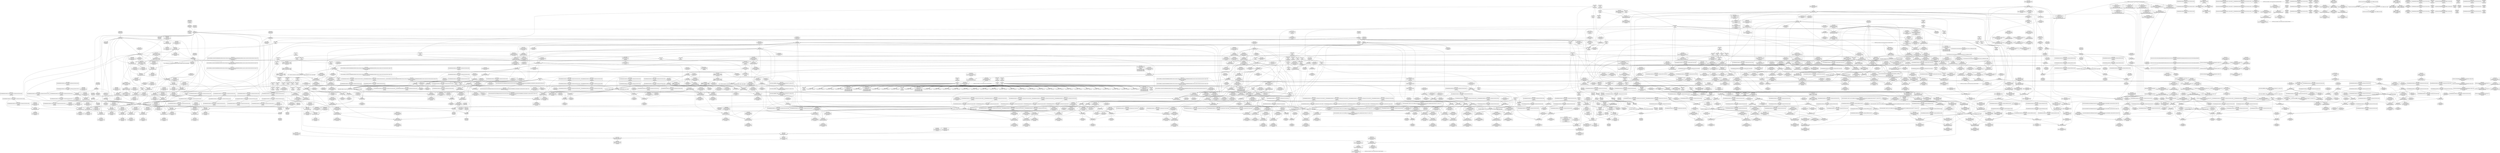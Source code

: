 digraph {
	CE0x4cdb230 [shape=record,shape=Mrecord,label="{CE0x4cdb230|task_sid:do.end|*SummSink*}"]
	CE0x4d4b6f0 [shape=record,shape=Mrecord,label="{CE0x4d4b6f0|_call_void_rcu_lock_release(%struct.lockdep_map*_rcu_lock_map)_#10,_!dbg_!27733|include/linux/rcupdate.h,935|*SummSink*}"]
	CE0x4d38ef0 [shape=record,shape=Mrecord,label="{CE0x4d38ef0|_call_void_mcount()_#3|*SummSink*}"]
	CE0x4c9d610 [shape=record,shape=Mrecord,label="{CE0x4c9d610|get_current:tmp1}"]
	CE0x4d2d030 [shape=record,shape=Mrecord,label="{CE0x4d2d030|task_sid:entry}"]
	CE0x4de8570 [shape=record,shape=Mrecord,label="{CE0x4de8570|__rcu_read_unlock:tmp3|*SummSink*}"]
	CE0x4caa5d0 [shape=record,shape=Mrecord,label="{CE0x4caa5d0|GLOBAL:get_current|*Constant*|*SummSink*}"]
	CE0x4d86060 [shape=record,shape=Mrecord,label="{CE0x4d86060|rcu_read_unlock:tmp5|include/linux/rcupdate.h,933|*SummSink*}"]
	CE0x4d27700 [shape=record,shape=Mrecord,label="{CE0x4d27700|sock_has_perm:call|security/selinux/hooks.c,3967|*SummSource*}"]
	CE0x4d36b00 [shape=record,shape=Mrecord,label="{CE0x4d36b00|task_sid:call3|security/selinux/hooks.c,208|*SummSink*}"]
	CE0x4dc5980 [shape=record,shape=Mrecord,label="{CE0x4dc5980|i64*_getelementptr_inbounds_(_4_x_i64_,_4_x_i64_*___llvm_gcov_ctr134,_i64_0,_i64_1)|*Constant*|*SummSource*}"]
	CE0x4dc5e50 [shape=record,shape=Mrecord,label="{CE0x4dc5e50|_call_void_mcount()_#3|*SummSource*}"]
	CE0x4d80920 [shape=record,shape=Mrecord,label="{CE0x4d80920|rcu_read_unlock:tmp8|include/linux/rcupdate.h,933|*SummSource*}"]
	CE0x4d732a0 [shape=record,shape=Mrecord,label="{CE0x4d732a0|i8*_getelementptr_inbounds_(_42_x_i8_,_42_x_i8_*_.str46,_i32_0,_i32_0)|*Constant*}"]
	CE0x4c9fa00 [shape=record,shape=Mrecord,label="{CE0x4c9fa00|selinux_socket_setsockopt:tmp5|security/selinux/hooks.c,4239|*SummSink*}"]
	CE0x4cd8250 [shape=record,shape=Mrecord,label="{CE0x4cd8250|sock_has_perm:if.then|*SummSink*}"]
	CE0x4d5a300 [shape=record,shape=Mrecord,label="{CE0x4d5a300|rcu_lock_release:bb|*SummSource*}"]
	CE0x4cca700 [shape=record,shape=Mrecord,label="{CE0x4cca700|selinux_socket_setsockopt:tmp3|security/selinux/hooks.c,4239}"]
	CE0x4d18210 [shape=record,shape=Mrecord,label="{CE0x4d18210|task_sid:tmp26|security/selinux/hooks.c,208}"]
	CE0x4cbd710 [shape=record,shape=Mrecord,label="{CE0x4cbd710|cred_sid:entry}"]
	CE0x4cac9b0 [shape=record,shape=Mrecord,label="{CE0x4cac9b0|selinux_socket_setsockopt:call2|security/selinux/hooks.c,4242|*SummSource*}"]
	CE0x4d81670 [shape=record,shape=Mrecord,label="{CE0x4d81670|__preempt_count_add:entry|*SummSource*}"]
	CE0x4d42870 [shape=record,shape=Mrecord,label="{CE0x4d42870|i64*_getelementptr_inbounds_(_2_x_i64_,_2_x_i64_*___llvm_gcov_ctr131,_i64_0,_i64_1)|*Constant*|*SummSink*}"]
	CE0x4d392f0 [shape=record,shape=Mrecord,label="{CE0x4d392f0|task_sid:tmp4|*LoadInst*|security/selinux/hooks.c,208|*SummSource*}"]
	CE0x4c91bd0 [shape=record,shape=Mrecord,label="{CE0x4c91bd0|selinux_socket_setsockopt:call|security/selinux/hooks.c,4238|*SummSource*}"]
	CE0x4d66130 [shape=record,shape=Mrecord,label="{CE0x4d66130|rcu_read_lock:tobool|include/linux/rcupdate.h,882}"]
	CE0x4d1a3c0 [shape=record,shape=Mrecord,label="{CE0x4d1a3c0|task_sid:tmp25|security/selinux/hooks.c,208|*SummSource*}"]
	CE0x4cb9170 [shape=record,shape=Mrecord,label="{CE0x4cb9170|sock_has_perm:tmp|*SummSink*}"]
	CE0x4e065d0 [shape=record,shape=Mrecord,label="{CE0x4e065d0|__preempt_count_add:bb|*SummSink*}"]
	CE0x4d88290 [shape=record,shape=Mrecord,label="{CE0x4d88290|_call_void_mcount()_#3|*SummSink*}"]
	CE0x4cdb2a0 [shape=record,shape=Mrecord,label="{CE0x4cdb2a0|task_sid:if.end}"]
	CE0x4dc6590 [shape=record,shape=Mrecord,label="{CE0x4dc6590|__rcu_read_unlock:tmp|*SummSink*}"]
	CE0x4d692d0 [shape=record,shape=Mrecord,label="{CE0x4d692d0|__rcu_read_lock:tmp7|include/linux/rcupdate.h,240|*SummSource*}"]
	CE0x4d71310 [shape=record,shape=Mrecord,label="{CE0x4d71310|rcu_read_lock:tmp16|include/linux/rcupdate.h,882|*SummSource*}"]
	CE0x4d2e7f0 [shape=record,shape=Mrecord,label="{CE0x4d2e7f0|i32_4|*Constant*|*SummSource*}"]
	CE0x4c9e9e0 [shape=record,shape=Mrecord,label="{CE0x4c9e9e0|sock_has_perm:tmp13|security/selinux/hooks.c,3972|*SummSource*}"]
	CE0x4d46ef0 [shape=record,shape=Mrecord,label="{CE0x4d46ef0|GLOBAL:lockdep_rcu_suspicious|*Constant*|*SummSource*}"]
	CE0x4d33200 [shape=record,shape=Mrecord,label="{CE0x4d33200|sock_has_perm:tmp19|security/selinux/hooks.c,3977|*SummSink*}"]
	CE0x4c8a1a0 [shape=record,shape=Mrecord,label="{CE0x4c8a1a0|_call_void_mcount()_#3|*SummSource*}"]
	CE0x4d558f0 [shape=record,shape=Mrecord,label="{CE0x4d558f0|rcu_lock_release:tmp3|*SummSink*}"]
	CE0x4d25560 [shape=record,shape=Mrecord,label="{CE0x4d25560|8:_%struct.sock*,_:_SCME_36,37_}"]
	CE0x4d32160 [shape=record,shape=Mrecord,label="{CE0x4d32160|sock_has_perm:retval.0|*SummSource*}"]
	CE0x4cd91a0 [shape=record,shape=Mrecord,label="{CE0x4cd91a0|task_sid:tmp8|security/selinux/hooks.c,208|*SummSource*}"]
	CE0x4ca2f00 [shape=record,shape=Mrecord,label="{CE0x4ca2f00|GLOBAL:selinux_netlbl_socket_setsockopt|*Constant*|*SummSource*}"]
	CE0x4c957e0 [shape=record,shape=Mrecord,label="{CE0x4c957e0|__rcu_read_lock:tmp5|include/linux/rcupdate.h,239|*SummSource*}"]
	CE0x4dc8520 [shape=record,shape=Mrecord,label="{CE0x4dc8520|i64_ptrtoint_(i8*_blockaddress(_rcu_lock_acquire,_%__here)_to_i64)|*Constant*|*SummSink*}"]
	CE0x4d2d180 [shape=record,shape=Mrecord,label="{CE0x4d2d180|task_sid:entry|*SummSink*}"]
	CE0x4df1b70 [shape=record,shape=Mrecord,label="{CE0x4df1b70|__preempt_count_add:bb}"]
	CE0x4d8c9a0 [shape=record,shape=Mrecord,label="{CE0x4d8c9a0|_call_void_lockdep_rcu_suspicious(i8*_getelementptr_inbounds_(_25_x_i8_,_25_x_i8_*_.str45,_i32_0,_i32_0),_i32_934,_i8*_getelementptr_inbounds_(_44_x_i8_,_44_x_i8_*_.str47,_i32_0,_i32_0))_#10,_!dbg_!27726|include/linux/rcupdate.h,933|*SummSource*}"]
	CE0x4caf2f0 [shape=record,shape=Mrecord,label="{CE0x4caf2f0|selinux_socket_setsockopt:tmp5|security/selinux/hooks.c,4239|*SummSource*}"]
	CE0x4d26bf0 [shape=record,shape=Mrecord,label="{CE0x4d26bf0|8:_%struct.sock*,_:_SCME_55,56_}"]
	CE0x4d2a2f0 [shape=record,shape=Mrecord,label="{CE0x4d2a2f0|i64*_getelementptr_inbounds_(_13_x_i64_,_13_x_i64_*___llvm_gcov_ctr126,_i64_0,_i64_8)|*Constant*}"]
	CE0x4d6e660 [shape=record,shape=Mrecord,label="{CE0x4d6e660|rcu_read_lock:tmp12|include/linux/rcupdate.h,882}"]
	CE0x4cf8c70 [shape=record,shape=Mrecord,label="{CE0x4cf8c70|rcu_read_lock:tmp4|include/linux/rcupdate.h,882|*SummSink*}"]
	CE0x4d437f0 [shape=record,shape=Mrecord,label="{CE0x4d437f0|task_sid:tmp6|security/selinux/hooks.c,208}"]
	CE0x4d5a9e0 [shape=record,shape=Mrecord,label="{CE0x4d5a9e0|__rcu_read_lock:do.end}"]
	CE0x4d25a20 [shape=record,shape=Mrecord,label="{CE0x4d25a20|8:_%struct.sock*,_:_SCME_40,41_}"]
	CE0x4d42f90 [shape=record,shape=Mrecord,label="{CE0x4d42f90|task_sid:land.lhs.true|*SummSink*}"]
	CE0x4caf470 [shape=record,shape=Mrecord,label="{CE0x4caf470|_ret_i32_%retval.0,_!dbg_!27740|security/selinux/hooks.c,3977}"]
	CE0x4cd2690 [shape=record,shape=Mrecord,label="{CE0x4cd2690|i64*_getelementptr_inbounds_(_4_x_i64_,_4_x_i64_*___llvm_gcov_ctr130,_i64_0,_i64_0)|*Constant*}"]
	CE0x4df4ac0 [shape=record,shape=Mrecord,label="{CE0x4df4ac0|__preempt_count_sub:tmp}"]
	CE0x4cbb210 [shape=record,shape=Mrecord,label="{CE0x4cbb210|GLOBAL:__llvm_gcov_ctr327|Global_var:__llvm_gcov_ctr327|*SummSink*}"]
	CE0x4d358f0 [shape=record,shape=Mrecord,label="{CE0x4d358f0|rcu_read_unlock:do.body|*SummSink*}"]
	CE0x4d1e050 [shape=record,shape=Mrecord,label="{CE0x4d1e050|sock_has_perm:u|security/selinux/hooks.c,3973|*SummSink*}"]
	CE0x4d29be0 [shape=record,shape=Mrecord,label="{CE0x4d29be0|task_sid:tmp16|security/selinux/hooks.c,208}"]
	CE0x4e056a0 [shape=record,shape=Mrecord,label="{CE0x4e056a0|__preempt_count_sub:bb|*SummSink*}"]
	CE0x4d7b6f0 [shape=record,shape=Mrecord,label="{CE0x4d7b6f0|rcu_read_unlock:tmp8|include/linux/rcupdate.h,933|*SummSink*}"]
	CE0x4cd54f0 [shape=record,shape=Mrecord,label="{CE0x4cd54f0|_ret_void,_!dbg_!27735|include/linux/rcupdate.h,884|*SummSource*}"]
	CE0x4d77c00 [shape=record,shape=Mrecord,label="{CE0x4d77c00|rcu_read_unlock:tmp16|include/linux/rcupdate.h,933}"]
	CE0x4c94460 [shape=record,shape=Mrecord,label="{CE0x4c94460|sock_has_perm:task|Function::sock_has_perm&Arg::task::}"]
	CE0x4cbad10 [shape=record,shape=Mrecord,label="{CE0x4cbad10|sock_has_perm:tmp7|security/selinux/hooks.c,3969|*SummSink*}"]
	CE0x4ca9df0 [shape=record,shape=Mrecord,label="{CE0x4ca9df0|32:_%struct.sock*,_:_CRE_40,48_|*MultipleSource*|security/selinux/hooks.c,4238|Function::selinux_socket_setsockopt&Arg::sock::}"]
	CE0x4d632f0 [shape=record,shape=Mrecord,label="{CE0x4d632f0|_ret_void,_!dbg_!27735|include/linux/rcupdate.h,938}"]
	CE0x4c99cf0 [shape=record,shape=Mrecord,label="{CE0x4c99cf0|get_current:tmp|*SummSource*}"]
	CE0x4d39ad0 [shape=record,shape=Mrecord,label="{CE0x4d39ad0|task_sid:tmp2|*SummSink*}"]
	CE0x5ead3f0 [shape=record,shape=Mrecord,label="{CE0x5ead3f0|selinux_socket_setsockopt:tmp2|*LoadInst*|security/selinux/hooks.c,4238|*SummSink*}"]
	CE0x4d722f0 [shape=record,shape=Mrecord,label="{CE0x4d722f0|i8*_getelementptr_inbounds_(_25_x_i8_,_25_x_i8_*_.str45,_i32_0,_i32_0)|*Constant*|*SummSink*}"]
	CE0x4c92470 [shape=record,shape=Mrecord,label="{CE0x4c92470|selinux_socket_setsockopt:tmp6|security/selinux/hooks.c,4239|*SummSink*}"]
	CE0x4df3b00 [shape=record,shape=Mrecord,label="{CE0x4df3b00|__preempt_count_add:tmp4|./arch/x86/include/asm/preempt.h,72}"]
	CE0x4d4b5c0 [shape=record,shape=Mrecord,label="{CE0x4d4b5c0|_call_void_rcu_lock_release(%struct.lockdep_map*_rcu_lock_map)_#10,_!dbg_!27733|include/linux/rcupdate.h,935|*SummSource*}"]
	CE0x4d7f060 [shape=record,shape=Mrecord,label="{CE0x4d7f060|rcu_read_unlock:tmp|*SummSink*}"]
	CE0x4cbb3a0 [shape=record,shape=Mrecord,label="{CE0x4cbb3a0|sock_has_perm:tmp8|security/selinux/hooks.c,3969}"]
	CE0x4d42e60 [shape=record,shape=Mrecord,label="{CE0x4d42e60|task_sid:land.lhs.true}"]
	CE0x4d84ba0 [shape=record,shape=Mrecord,label="{CE0x4d84ba0|_ret_void,_!dbg_!27720|./arch/x86/include/asm/preempt.h,78}"]
	CE0x4daf570 [shape=record,shape=Mrecord,label="{CE0x4daf570|_call_void_lock_release(%struct.lockdep_map*_%map,_i32_1,_i64_ptrtoint_(i8*_blockaddress(_rcu_lock_release,_%__here)_to_i64))_#10,_!dbg_!27716|include/linux/rcupdate.h,423}"]
	CE0x4d49c40 [shape=record,shape=Mrecord,label="{CE0x4d49c40|task_sid:tmp25|security/selinux/hooks.c,208}"]
	CE0x4d561c0 [shape=record,shape=Mrecord,label="{CE0x4d561c0|i64*_getelementptr_inbounds_(_4_x_i64_,_4_x_i64_*___llvm_gcov_ctr130,_i64_0,_i64_0)|*Constant*|*SummSink*}"]
	CE0x4ca42d0 [shape=record,shape=Mrecord,label="{CE0x4ca42d0|__preempt_count_sub:entry}"]
	CE0x4d485f0 [shape=record,shape=Mrecord,label="{CE0x4d485f0|task_sid:tmp21|security/selinux/hooks.c,208|*SummSource*}"]
	CE0x4d37560 [shape=record,shape=Mrecord,label="{CE0x4d37560|task_sid:if.then|*SummSink*}"]
	CE0x4dc8130 [shape=record,shape=Mrecord,label="{CE0x4dc8130|%struct.lockdep_map*_null|*Constant*|*SummSink*}"]
	CE0x4c9c4b0 [shape=record,shape=Mrecord,label="{CE0x4c9c4b0|i64*_getelementptr_inbounds_(_2_x_i64_,_2_x_i64_*___llvm_gcov_ctr98,_i64_0,_i64_1)|*Constant*|*SummSink*}"]
	CE0x4d7a8c0 [shape=record,shape=Mrecord,label="{CE0x4d7a8c0|__preempt_count_add:val|Function::__preempt_count_add&Arg::val::|*SummSink*}"]
	CE0x4d3b190 [shape=record,shape=Mrecord,label="{CE0x4d3b190|task_sid:call|security/selinux/hooks.c,208|*SummSink*}"]
	CE0x4d10bb0 [shape=record,shape=Mrecord,label="{CE0x4d10bb0|__rcu_read_unlock:do.end|*SummSource*}"]
	CE0x4d4fd10 [shape=record,shape=Mrecord,label="{CE0x4d4fd10|__rcu_read_lock:tmp2|*SummSource*}"]
	CE0x4d2e280 [shape=record,shape=Mrecord,label="{CE0x4d2e280|i8_0|*Constant*|*SummSource*}"]
	CE0x4d435f0 [shape=record,shape=Mrecord,label="{CE0x4d435f0|GLOBAL:__llvm_gcov_ctr126|Global_var:__llvm_gcov_ctr126|*SummSink*}"]
	CE0x4d6df80 [shape=record,shape=Mrecord,label="{CE0x4d6df80|rcu_read_lock:tmp10|include/linux/rcupdate.h,882|*SummSink*}"]
	CE0x4d7a650 [shape=record,shape=Mrecord,label="{CE0x4d7a650|_ret_void,_!dbg_!27719|./arch/x86/include/asm/preempt.h,73}"]
	CE0x4caf710 [shape=record,shape=Mrecord,label="{CE0x4caf710|selinux_socket_setsockopt:tmp4|security/selinux/hooks.c,4239|*SummSink*}"]
	CE0x4d17fb0 [shape=record,shape=Mrecord,label="{CE0x4d17fb0|i64*_getelementptr_inbounds_(_13_x_i64_,_13_x_i64_*___llvm_gcov_ctr126,_i64_0,_i64_11)|*Constant*|*SummSink*}"]
	CE0x4d243f0 [shape=record,shape=Mrecord,label="{CE0x4d243f0|8:_%struct.sock*,_:_SCME_20,22_|*MultipleSource*|security/selinux/hooks.c, 3966|security/selinux/hooks.c,3966|security/selinux/hooks.c,3966}"]
	CE0x4d62260 [shape=record,shape=Mrecord,label="{CE0x4d62260|_ret_i32_%tmp6,_!dbg_!27716|security/selinux/hooks.c,197|*SummSource*}"]
	CE0x4d2acf0 [shape=record,shape=Mrecord,label="{CE0x4d2acf0|task_sid:tmp18|security/selinux/hooks.c,208}"]
	CE0x4c94b90 [shape=record,shape=Mrecord,label="{CE0x4c94b90|i64*_getelementptr_inbounds_(_6_x_i64_,_6_x_i64_*___llvm_gcov_ctr366,_i64_0,_i64_4)|*Constant*|*SummSource*}"]
	CE0x4dc6160 [shape=record,shape=Mrecord,label="{CE0x4dc6160|__rcu_read_lock:tmp4|include/linux/rcupdate.h,239|*SummSource*}"]
	CE0x4daed90 [shape=record,shape=Mrecord,label="{CE0x4daed90|__rcu_read_lock:tmp1}"]
	CE0x4d245f0 [shape=record,shape=Mrecord,label="{CE0x4d245f0|8:_%struct.sock*,_:_SCME_24,25_}"]
	CE0x4c9ebf0 [shape=record,shape=Mrecord,label="{CE0x4c9ebf0|i64*_getelementptr_inbounds_(_2_x_i64_,_2_x_i64_*___llvm_gcov_ctr98,_i64_0,_i64_0)|*Constant*}"]
	CE0x4d2f580 [shape=record,shape=Mrecord,label="{CE0x4d2f580|sock_has_perm:call6|security/selinux/hooks.c,3976|*SummSource*}"]
	CE0x4d2e010 [shape=record,shape=Mrecord,label="{CE0x4d2e010|sock_has_perm:tmp5|security/selinux/hooks.c,3966|*SummSink*}"]
	CE0x4cd8310 [shape=record,shape=Mrecord,label="{CE0x4cd8310|sock_has_perm:bb}"]
	CE0x5ead520 [shape=record,shape=Mrecord,label="{CE0x5ead520|selinux_socket_setsockopt:call1|security/selinux/hooks.c,4238|*SummSink*}"]
	CE0x4d2d9a0 [shape=record,shape=Mrecord,label="{CE0x4d2d9a0|sock_has_perm:tmp4|security/selinux/hooks.c,3966}"]
	CE0x4d1b330 [shape=record,shape=Mrecord,label="{CE0x4d1b330|task_sid:call7|security/selinux/hooks.c,208}"]
	CE0x4d69f90 [shape=record,shape=Mrecord,label="{CE0x4d69f90|rcu_read_lock:tmp5|include/linux/rcupdate.h,882|*SummSink*}"]
	CE0x4c9d1a0 [shape=record,shape=Mrecord,label="{CE0x4c9d1a0|i64*_getelementptr_inbounds_(_2_x_i64_,_2_x_i64_*___llvm_gcov_ctr98,_i64_0,_i64_1)|*Constant*}"]
	CE0x4d62790 [shape=record,shape=Mrecord,label="{CE0x4d62790|_call_void_rcu_read_unlock()_#10,_!dbg_!27748|security/selinux/hooks.c,209}"]
	CE0x4d3d230 [shape=record,shape=Mrecord,label="{CE0x4d3d230|task_sid:tobool|security/selinux/hooks.c,208|*SummSource*}"]
	CE0x4cac400 [shape=record,shape=Mrecord,label="{CE0x4cac400|i32_32768|*Constant*}"]
	CE0x4cd4190 [shape=record,shape=Mrecord,label="{CE0x4cd4190|task_sid:tmp12|security/selinux/hooks.c,208}"]
	CE0x4d28e30 [shape=record,shape=Mrecord,label="{CE0x4d28e30|i64_6|*Constant*|*SummSource*}"]
	CE0x4d46940 [shape=record,shape=Mrecord,label="{CE0x4d46940|i8*_getelementptr_inbounds_(_25_x_i8_,_25_x_i8_*_.str3,_i32_0,_i32_0)|*Constant*}"]
	CE0x4cc82f0 [shape=record,shape=Mrecord,label="{CE0x4cc82f0|GLOBAL:__llvm_gcov_ctr366|Global_var:__llvm_gcov_ctr366}"]
	CE0x4d35640 [shape=record,shape=Mrecord,label="{CE0x4d35640|_call_void_mcount()_#3|*SummSink*}"]
	CE0x4d7d090 [shape=record,shape=Mrecord,label="{CE0x4d7d090|rcu_read_unlock:tmp10|include/linux/rcupdate.h,933}"]
	CE0x4d2f820 [shape=record,shape=Mrecord,label="{CE0x4d2f820|i32_(i32,_i32,_i16,_i32,_%struct.common_audit_data*)*_bitcast_(i32_(i32,_i32,_i16,_i32,_%struct.common_audit_data.495*)*_avc_has_perm_to_i32_(i32,_i32,_i16,_i32,_%struct.common_audit_data*)*)|*Constant*}"]
	CE0x4d24b90 [shape=record,shape=Mrecord,label="{CE0x4d24b90|8:_%struct.sock*,_:_SCME_27,28_}"]
	CE0x4d3a7a0 [shape=record,shape=Mrecord,label="{CE0x4d3a7a0|_call_void_mcount()_#3}"]
	CE0x4d0fb60 [shape=record,shape=Mrecord,label="{CE0x4d0fb60|sock_has_perm:tmp2|*LoadInst*|security/selinux/hooks.c,3964|*SummSource*}"]
	CE0x4d4a120 [shape=record,shape=Mrecord,label="{CE0x4d4a120|i64*_getelementptr_inbounds_(_13_x_i64_,_13_x_i64_*___llvm_gcov_ctr126,_i64_0,_i64_9)|*Constant*|*SummSource*}"]
	CE0x4d56480 [shape=record,shape=Mrecord,label="{CE0x4d56480|rcu_lock_acquire:tmp|*SummSource*}"]
	CE0x4cbf6c0 [shape=record,shape=Mrecord,label="{CE0x4cbf6c0|i64*_getelementptr_inbounds_(_13_x_i64_,_13_x_i64_*___llvm_gcov_ctr126,_i64_0,_i64_0)|*Constant*|*SummSink*}"]
	CE0x4cf6fc0 [shape=record,shape=Mrecord,label="{CE0x4cf6fc0|sock_has_perm:tmp6|security/selinux/hooks.c,3969}"]
	CE0x4d34680 [shape=record,shape=Mrecord,label="{CE0x4d34680|task_sid:tmp3|*SummSink*}"]
	CE0x4d24c40 [shape=record,shape=Mrecord,label="{CE0x4d24c40|8:_%struct.sock*,_:_SCME_28,29_}"]
	CE0x4d649f0 [shape=record,shape=Mrecord,label="{CE0x4d649f0|rcu_read_lock:land.lhs.true|*SummSource*}"]
	CE0x4d30ff0 [shape=record,shape=Mrecord,label="{CE0x4d30ff0|_ret_i32_%retval.0,_!dbg_!27728|security/selinux/avc.c,775}"]
	CE0x4d48660 [shape=record,shape=Mrecord,label="{CE0x4d48660|task_sid:tmp21|security/selinux/hooks.c,208|*SummSink*}"]
	CE0x4cd6be0 [shape=record,shape=Mrecord,label="{CE0x4cd6be0|task_sid:do.end|*SummSource*}"]
	CE0x57eaaa0 [shape=record,shape=Mrecord,label="{CE0x57eaaa0|_ret_i32_%retval.0,_!dbg_!27726|security/selinux/hooks.c,4243}"]
	CE0x4d62e30 [shape=record,shape=Mrecord,label="{CE0x4d62e30|GLOBAL:rcu_read_unlock|*Constant*|*SummSink*}"]
	CE0x4cba2f0 [shape=record,shape=Mrecord,label="{CE0x4cba2f0|sock_has_perm:tmp3|security/selinux/hooks.c,3964}"]
	CE0x4dc7c00 [shape=record,shape=Mrecord,label="{CE0x4dc7c00|i64*_getelementptr_inbounds_(_4_x_i64_,_4_x_i64_*___llvm_gcov_ctr130,_i64_0,_i64_3)|*Constant*}"]
	CE0x4cceff0 [shape=record,shape=Mrecord,label="{CE0x4cceff0|selinux_socket_setsockopt:tobool|security/selinux/hooks.c,4239|*SummSink*}"]
	CE0x4cbd240 [shape=record,shape=Mrecord,label="{CE0x4cbd240|GLOBAL:cred_sid|*Constant*|*SummSource*}"]
	CE0x4d74c70 [shape=record,shape=Mrecord,label="{CE0x4d74c70|_call_void_lockdep_rcu_suspicious(i8*_getelementptr_inbounds_(_25_x_i8_,_25_x_i8_*_.str45,_i32_0,_i32_0),_i32_883,_i8*_getelementptr_inbounds_(_42_x_i8_,_42_x_i8_*_.str46,_i32_0,_i32_0))_#10,_!dbg_!27728|include/linux/rcupdate.h,882|*SummSource*}"]
	CE0x4d89fd0 [shape=record,shape=Mrecord,label="{CE0x4d89fd0|i64*_getelementptr_inbounds_(_11_x_i64_,_11_x_i64_*___llvm_gcov_ctr132,_i64_0,_i64_9)|*Constant*}"]
	CE0x4cd25b0 [shape=record,shape=Mrecord,label="{CE0x4cd25b0|rcu_lock_acquire:bb|*SummSink*}"]
	CE0x4d3d050 [shape=record,shape=Mrecord,label="{CE0x4d3d050|_call_void_mcount()_#3}"]
	CE0x4cdb3e0 [shape=record,shape=Mrecord,label="{CE0x4cdb3e0|task_sid:if.end|*SummSink*}"]
	CE0x4d316f0 [shape=record,shape=Mrecord,label="{CE0x4d316f0|avc_has_perm:auditdata|Function::avc_has_perm&Arg::auditdata::}"]
	CE0x4d399f0 [shape=record,shape=Mrecord,label="{CE0x4d399f0|task_sid:tmp2}"]
	CE0x4d23b00 [shape=record,shape=Mrecord,label="{CE0x4d23b00|sock_has_perm:tmp15|security/selinux/hooks.c,3974}"]
	CE0x4d7bd90 [shape=record,shape=Mrecord,label="{CE0x4d7bd90|i32_1|*Constant*}"]
	CE0x4c89ba0 [shape=record,shape=Mrecord,label="{CE0x4c89ba0|sock_has_perm:entry|*SummSink*}"]
	CE0x4d16b20 [shape=record,shape=Mrecord,label="{CE0x4d16b20|_call_void___preempt_count_sub(i32_1)_#10,_!dbg_!27715|include/linux/rcupdate.h,244|*SummSource*}"]
	CE0x4c9c630 [shape=record,shape=Mrecord,label="{CE0x4c9c630|i32_32768|*Constant*|*SummSink*}"]
	CE0x4d48140 [shape=record,shape=Mrecord,label="{CE0x4d48140|task_sid:tmp20|security/selinux/hooks.c,208|*SummSource*}"]
	CE0x4d3a8d0 [shape=record,shape=Mrecord,label="{CE0x4d3a8d0|i64*_getelementptr_inbounds_(_13_x_i64_,_13_x_i64_*___llvm_gcov_ctr126,_i64_0,_i64_1)|*Constant*}"]
	CE0x4d3f2f0 [shape=record,shape=Mrecord,label="{CE0x4d3f2f0|task_sid:tmp10|security/selinux/hooks.c,208|*SummSink*}"]
	CE0x4d7f0f0 [shape=record,shape=Mrecord,label="{CE0x4d7f0f0|rcu_read_unlock:tmp1}"]
	CE0x4c91a70 [shape=record,shape=Mrecord,label="{CE0x4c91a70|selinux_socket_setsockopt:return}"]
	CE0x4d737e0 [shape=record,shape=Mrecord,label="{CE0x4d737e0|i64*_getelementptr_inbounds_(_11_x_i64_,_11_x_i64_*___llvm_gcov_ctr127,_i64_0,_i64_9)|*Constant*}"]
	CE0x4d746d0 [shape=record,shape=Mrecord,label="{CE0x4d746d0|rcu_read_lock:tmp18|include/linux/rcupdate.h,882|*SummSink*}"]
	CE0x4d689f0 [shape=record,shape=Mrecord,label="{CE0x4d689f0|rcu_read_unlock:tmp4|include/linux/rcupdate.h,933|*SummSource*}"]
	CE0x4d2d450 [shape=record,shape=Mrecord,label="{CE0x4d2d450|task_sid:task|Function::task_sid&Arg::task::|*SummSource*}"]
	CE0x4cb4b90 [shape=record,shape=Mrecord,label="{CE0x4cb4b90|selinux_socket_setsockopt:tmp9|security/selinux/hooks.c,4242|*SummSource*}"]
	CE0x4c98700 [shape=record,shape=Mrecord,label="{CE0x4c98700|sock_has_perm:tmp17|security/selinux/hooks.c,3976}"]
	CE0x4d84090 [shape=record,shape=Mrecord,label="{CE0x4d84090|rcu_read_unlock:tmp11|include/linux/rcupdate.h,933|*SummSink*}"]
	CE0x4cad8d0 [shape=record,shape=Mrecord,label="{CE0x4cad8d0|selinux_socket_setsockopt:tmp11|security/selinux/hooks.c,4243|*SummSource*}"]
	CE0x4c9fe70 [shape=record,shape=Mrecord,label="{CE0x4c9fe70|sock_has_perm:tmp}"]
	CE0x4d1e200 [shape=record,shape=Mrecord,label="{CE0x4d1e200|sock_has_perm:u|security/selinux/hooks.c,3973}"]
	CE0x4d47080 [shape=record,shape=Mrecord,label="{CE0x4d47080|i32_208|*Constant*}"]
	CE0x4d6fe90 [shape=record,shape=Mrecord,label="{CE0x4d6fe90|rcu_read_lock:tmp13|include/linux/rcupdate.h,882}"]
	CE0x4d5f170 [shape=record,shape=Mrecord,label="{CE0x4d5f170|_call_void_mcount()_#3}"]
	CE0x4d63500 [shape=record,shape=Mrecord,label="{CE0x4d63500|_ret_void,_!dbg_!27735|include/linux/rcupdate.h,938|*SummSource*}"]
	CE0x4d61f40 [shape=record,shape=Mrecord,label="{CE0x4d61f40|cred_sid:cred|Function::cred_sid&Arg::cred::|*SummSource*}"]
	CE0x4d24810 [shape=record,shape=Mrecord,label="{CE0x4d24810|8:_%struct.sock*,_:_SCME_25,26_}"]
	CE0x4d395f0 [shape=record,shape=Mrecord,label="{CE0x4d395f0|_call_void_mcount()_#3|*SummSource*}"]
	CE0x4cf5ed0 [shape=record,shape=Mrecord,label="{CE0x4cf5ed0|sock_has_perm:sid|security/selinux/hooks.c,3969|*SummSink*}"]
	CE0x4cbab20 [shape=record,shape=Mrecord,label="{CE0x4cbab20|sock_has_perm:tmp7|security/selinux/hooks.c,3969|*SummSource*}"]
	CE0x4c89c50 [shape=record,shape=Mrecord,label="{CE0x4c89c50|32:_%struct.sock*,_:_CRE_8,16_|*MultipleSource*|security/selinux/hooks.c,4238|Function::selinux_socket_setsockopt&Arg::sock::}"]
	CE0x4cb7880 [shape=record,shape=Mrecord,label="{CE0x4cb7880|i64*_getelementptr_inbounds_(_6_x_i64_,_6_x_i64_*___llvm_gcov_ctr327,_i64_0,_i64_3)|*Constant*|*SummSource*}"]
	CE0x4cc39c0 [shape=record,shape=Mrecord,label="{CE0x4cc39c0|i64_5|*Constant*}"]
	CE0x4d7ba80 [shape=record,shape=Mrecord,label="{CE0x4d7ba80|__preempt_count_add:entry}"]
	CE0x4d662a0 [shape=record,shape=Mrecord,label="{CE0x4d662a0|rcu_read_lock:tobool|include/linux/rcupdate.h,882|*SummSink*}"]
	CE0x4d85aa0 [shape=record,shape=Mrecord,label="{CE0x4d85aa0|rcu_read_unlock:land.lhs.true|*SummSource*}"]
	CE0x4d482b0 [shape=record,shape=Mrecord,label="{CE0x4d482b0|task_sid:tmp20|security/selinux/hooks.c,208|*SummSink*}"]
	CE0x4e05c90 [shape=record,shape=Mrecord,label="{CE0x4e05c90|i64*_getelementptr_inbounds_(_4_x_i64_,_4_x_i64_*___llvm_gcov_ctr135,_i64_0,_i64_1)|*Constant*}"]
	CE0x4dc7490 [shape=record,shape=Mrecord,label="{CE0x4dc7490|GLOBAL:lock_acquire|*Constant*|*SummSource*}"]
	CE0x4db6100 [shape=record,shape=Mrecord,label="{CE0x4db6100|rcu_lock_release:tmp2|*SummSource*}"]
	CE0x4d35d00 [shape=record,shape=Mrecord,label="{CE0x4d35d00|GLOBAL:task_sid.__warned|Global_var:task_sid.__warned|*SummSink*}"]
	CE0x4d4dfb0 [shape=record,shape=Mrecord,label="{CE0x4d4dfb0|__rcu_read_lock:do.body|*SummSource*}"]
	CE0x4d6aba0 [shape=record,shape=Mrecord,label="{CE0x4d6aba0|__rcu_read_lock:tmp5|include/linux/rcupdate.h,239|*SummSink*}"]
	CE0x4c9d000 [shape=record,shape=Mrecord,label="{CE0x4c9d000|selinux_socket_setsockopt:tmp4|security/selinux/hooks.c,4239|*SummSource*}"]
	CE0x4d36c40 [shape=record,shape=Mrecord,label="{CE0x4d36c40|_ret_void,_!dbg_!27717|include/linux/rcupdate.h,240}"]
	CE0x4d61750 [shape=record,shape=Mrecord,label="{CE0x4d61750|i64*_getelementptr_inbounds_(_4_x_i64_,_4_x_i64_*___llvm_gcov_ctr134,_i64_0,_i64_1)|*Constant*}"]
	CE0x4db4f50 [shape=record,shape=Mrecord,label="{CE0x4db4f50|__preempt_count_sub:bb}"]
	CE0x4d6a9e0 [shape=record,shape=Mrecord,label="{CE0x4d6a9e0|GLOBAL:rcu_lock_map|Global_var:rcu_lock_map|*SummSink*}"]
	CE0x4d173d0 [shape=record,shape=Mrecord,label="{CE0x4d173d0|__preempt_count_add:tmp2}"]
	CE0x4d4d4a0 [shape=record,shape=Mrecord,label="{CE0x4d4d4a0|__rcu_read_unlock:entry|*SummSink*}"]
	CE0x4cd8bc0 [shape=record,shape=Mrecord,label="{CE0x4cd8bc0|rcu_read_unlock:tmp2|*SummSource*}"]
	CE0x4d19f50 [shape=record,shape=Mrecord,label="{CE0x4d19f50|__rcu_read_unlock:tmp7|include/linux/rcupdate.h,245|*SummSink*}"]
	CE0x4d63b60 [shape=record,shape=Mrecord,label="{CE0x4d63b60|rcu_read_lock:if.then|*SummSink*}"]
	CE0x4d1a710 [shape=record,shape=Mrecord,label="{CE0x4d1a710|task_sid:tmp25|security/selinux/hooks.c,208|*SummSink*}"]
	CE0x4df4b30 [shape=record,shape=Mrecord,label="{CE0x4df4b30|__preempt_count_add:tmp}"]
	CE0x4d54cc0 [shape=record,shape=Mrecord,label="{CE0x4d54cc0|i64*_getelementptr_inbounds_(_4_x_i64_,_4_x_i64_*___llvm_gcov_ctr128,_i64_0,_i64_1)|*Constant*|*SummSink*}"]
	CE0x4d865d0 [shape=record,shape=Mrecord,label="{CE0x4d865d0|void_(i32*,_i32,_i32*)*_asm_addl_$1,_%gs:$0_,_*m,ri,*m,_dirflag_,_fpsr_,_flags_|*SummSink*}"]
	CE0x4ca1860 [shape=record,shape=Mrecord,label="{CE0x4ca1860|i32_1|*Constant*}"]
	CE0x4d1f230 [shape=record,shape=Mrecord,label="{CE0x4d1f230|sock_has_perm:net1|security/selinux/hooks.c,3973}"]
	CE0x4d195a0 [shape=record,shape=Mrecord,label="{CE0x4d195a0|__rcu_read_unlock:do.body|*SummSource*}"]
	CE0x4df8a40 [shape=record,shape=Mrecord,label="{CE0x4df8a40|__preempt_count_add:tmp7|./arch/x86/include/asm/preempt.h,73|*SummSink*}"]
	CE0x4dc3250 [shape=record,shape=Mrecord,label="{CE0x4dc3250|rcu_lock_acquire:tmp6}"]
	CE0x4d4ee90 [shape=record,shape=Mrecord,label="{CE0x4d4ee90|_call_void_lock_acquire(%struct.lockdep_map*_%map,_i32_0,_i32_0,_i32_2,_i32_0,_%struct.lockdep_map*_null,_i64_ptrtoint_(i8*_blockaddress(_rcu_lock_acquire,_%__here)_to_i64))_#10,_!dbg_!27716|include/linux/rcupdate.h,418}"]
	CE0x680ad80 [shape=record,shape=Mrecord,label="{CE0x680ad80|sock_has_perm:sk|Function::sock_has_perm&Arg::sk::}"]
	CE0x4d23e60 [shape=record,shape=Mrecord,label="{CE0x4d23e60|8:_%struct.sock*,_:_SCME_0,4_|*MultipleSource*|security/selinux/hooks.c, 3966|security/selinux/hooks.c,3966|security/selinux/hooks.c,3966}"]
	CE0x4d857a0 [shape=record,shape=Mrecord,label="{CE0x4d857a0|_call_void_mcount()_#3}"]
	CE0x4d35b30 [shape=record,shape=Mrecord,label="{CE0x4d35b30|rcu_read_unlock:if.then|*SummSource*}"]
	CE0x4cf8110 [shape=record,shape=Mrecord,label="{CE0x4cf8110|_call_void_rcu_read_lock()_#10,_!dbg_!27712|security/selinux/hooks.c,207|*SummSink*}"]
	CE0x4cf8dc0 [shape=record,shape=Mrecord,label="{CE0x4cf8dc0|sock_has_perm:bb|*SummSource*}"]
	CE0x4d72710 [shape=record,shape=Mrecord,label="{CE0x4d72710|GLOBAL:lockdep_rcu_suspicious|*Constant*}"]
	CE0x4c9cf20 [shape=record,shape=Mrecord,label="{CE0x4c9cf20|i64_0|*Constant*|*SummSink*}"]
	CE0x4cbc2f0 [shape=record,shape=Mrecord,label="{CE0x4cbc2f0|sock_has_perm:tmp9|security/selinux/hooks.c,3969|*SummSink*}"]
	CE0x4cba9a0 [shape=record,shape=Mrecord,label="{CE0x4cba9a0|sock_has_perm:tmp7|security/selinux/hooks.c,3969}"]
	CE0x4cd8b50 [shape=record,shape=Mrecord,label="{CE0x4cd8b50|rcu_read_unlock:tmp2}"]
	CE0x4d35c50 [shape=record,shape=Mrecord,label="{CE0x4d35c50|GLOBAL:task_sid.__warned|Global_var:task_sid.__warned|*SummSource*}"]
	CE0x4d32300 [shape=record,shape=Mrecord,label="{CE0x4d32300|sock_has_perm:retval.0|*SummSink*}"]
	CE0x4d76640 [shape=record,shape=Mrecord,label="{CE0x4d76640|i64*_getelementptr_inbounds_(_11_x_i64_,_11_x_i64_*___llvm_gcov_ctr127,_i64_0,_i64_10)|*Constant*|*SummSource*}"]
	CE0x4dc2690 [shape=record,shape=Mrecord,label="{CE0x4dc2690|__preempt_count_add:tmp1}"]
	CE0x4cad620 [shape=record,shape=Mrecord,label="{CE0x4cad620|sock_has_perm:entry}"]
	CE0x4cf5c40 [shape=record,shape=Mrecord,label="{CE0x4cf5c40|_ret_i32_%call7,_!dbg_!27749|security/selinux/hooks.c,210|*SummSource*}"]
	CE0x4dc9470 [shape=record,shape=Mrecord,label="{CE0x4dc9470|rcu_lock_acquire:bb|*SummSource*}"]
	CE0x4cad3e0 [shape=record,shape=Mrecord,label="{CE0x4cad3e0|COLLAPSED:_GCMRE_current_task_external_global_%struct.task_struct*:_elem_0:default:}"]
	CE0x4dae270 [shape=record,shape=Mrecord,label="{CE0x4dae270|i64*_getelementptr_inbounds_(_4_x_i64_,_4_x_i64_*___llvm_gcov_ctr128,_i64_0,_i64_2)|*Constant*|*SummSink*}"]
	CE0x4d63e40 [shape=record,shape=Mrecord,label="{CE0x4d63e40|rcu_lock_acquire:entry}"]
	CE0x4cc5480 [shape=record,shape=Mrecord,label="{CE0x4cc5480|selinux_socket_setsockopt:optname|Function::selinux_socket_setsockopt&Arg::optname::|*SummSource*}"]
	CE0x4d82bf0 [shape=record,shape=Mrecord,label="{CE0x4d82bf0|GLOBAL:__preempt_count|Global_var:__preempt_count|*SummSink*}"]
	CE0x4d31760 [shape=record,shape=Mrecord,label="{CE0x4d31760|avc_has_perm:auditdata|Function::avc_has_perm&Arg::auditdata::|*SummSource*}"]
	CE0x4db5d50 [shape=record,shape=Mrecord,label="{CE0x4db5d50|i64*_getelementptr_inbounds_(_4_x_i64_,_4_x_i64_*___llvm_gcov_ctr134,_i64_0,_i64_2)|*Constant*|*SummSink*}"]
	CE0x57ea950 [shape=record,shape=Mrecord,label="{CE0x57ea950|selinux_socket_setsockopt:tmp12|security/selinux/hooks.c,4243|*SummSource*}"]
	CE0x4d425e0 [shape=record,shape=Mrecord,label="{CE0x4d425e0|i64_4|*Constant*}"]
	CE0x4d66370 [shape=record,shape=Mrecord,label="{CE0x4d66370|rcu_read_lock:tobool|include/linux/rcupdate.h,882|*SummSource*}"]
	CE0x4caca80 [shape=record,shape=Mrecord,label="{CE0x4caca80|GLOBAL:selinux_netlbl_socket_setsockopt|*Constant*}"]
	CE0x4ccdd70 [shape=record,shape=Mrecord,label="{CE0x4ccdd70|selinux_socket_setsockopt:tobool|security/selinux/hooks.c,4239|*SummSource*}"]
	CE0x4cbec80 [shape=record,shape=Mrecord,label="{CE0x4cbec80|task_sid:tmp12|security/selinux/hooks.c,208|*SummSink*}"]
	CE0x4df4f70 [shape=record,shape=Mrecord,label="{CE0x4df4f70|__preempt_count_add:tmp6|./arch/x86/include/asm/preempt.h,73|*SummSource*}"]
	CE0x4d67530 [shape=record,shape=Mrecord,label="{CE0x4d67530|rcu_read_lock:tmp7|include/linux/rcupdate.h,882|*SummSource*}"]
	CE0x4c9cd80 [shape=record,shape=Mrecord,label="{CE0x4c9cd80|get_current:tmp1|*SummSink*}"]
	CE0x4ca4260 [shape=record,shape=Mrecord,label="{CE0x4ca4260|__preempt_count_sub:entry|*SummSource*}"]
	CE0x4cade50 [shape=record,shape=Mrecord,label="{CE0x4cade50|i64*_getelementptr_inbounds_(_6_x_i64_,_6_x_i64_*___llvm_gcov_ctr366,_i64_0,_i64_5)|*Constant*|*SummSource*}"]
	CE0x4d3d6a0 [shape=record,shape=Mrecord,label="{CE0x4d3d6a0|rcu_read_lock:bb|*SummSink*}"]
	CE0x4d650a0 [shape=record,shape=Mrecord,label="{CE0x4d650a0|i32_0|*Constant*}"]
	CE0x4d3c300 [shape=record,shape=Mrecord,label="{CE0x4d3c300|task_sid:do.end6|*SummSink*}"]
	CE0x4db0f10 [shape=record,shape=Mrecord,label="{CE0x4db0f10|rcu_lock_release:__here|*SummSource*}"]
	CE0x4d3c3d0 [shape=record,shape=Mrecord,label="{CE0x4d3c3d0|task_sid:if.then}"]
	CE0x4d2b7d0 [shape=record,shape=Mrecord,label="{CE0x4d2b7d0|task_sid:tmp19|security/selinux/hooks.c,208|*SummSource*}"]
	CE0x4c9e970 [shape=record,shape=Mrecord,label="{CE0x4c9e970|sock_has_perm:tmp13|security/selinux/hooks.c,3972}"]
	CE0x4d66920 [shape=record,shape=Mrecord,label="{CE0x4d66920|rcu_read_unlock:tmp}"]
	CE0x4d29e30 [shape=record,shape=Mrecord,label="{CE0x4d29e30|task_sid:tmp17|security/selinux/hooks.c,208}"]
	CE0x4d648b0 [shape=record,shape=Mrecord,label="{CE0x4d648b0|rcu_read_lock:do.end|*SummSink*}"]
	CE0x4cbf4c0 [shape=record,shape=Mrecord,label="{CE0x4cbf4c0|i64*_getelementptr_inbounds_(_13_x_i64_,_13_x_i64_*___llvm_gcov_ctr126,_i64_0,_i64_0)|*Constant*|*SummSource*}"]
	CE0x4dc7f40 [shape=record,shape=Mrecord,label="{CE0x4dc7f40|%struct.lockdep_map*_null|*Constant*|*SummSource*}"]
	CE0x4d29880 [shape=record,shape=Mrecord,label="{CE0x4d29880|task_sid:tmp14|security/selinux/hooks.c,208|*SummSource*}"]
	CE0x4d2a1f0 [shape=record,shape=Mrecord,label="{CE0x4d2a1f0|task_sid:tmp16|security/selinux/hooks.c,208|*SummSource*}"]
	CE0x4d7e040 [shape=record,shape=Mrecord,label="{CE0x4d7e040|i64*_getelementptr_inbounds_(_11_x_i64_,_11_x_i64_*___llvm_gcov_ctr132,_i64_0,_i64_0)|*Constant*|*SummSource*}"]
	CE0x4cf6e60 [shape=record,shape=Mrecord,label="{CE0x4cf6e60|16:_i32,_24:_i16,_:_CRE_24,26_|*MultipleSource*|*LoadInst*|security/selinux/hooks.c,3964|security/selinux/hooks.c,3964|security/selinux/hooks.c,3969}"]
	CE0x4d59c90 [shape=record,shape=Mrecord,label="{CE0x4d59c90|rcu_lock_release:tmp1|*SummSink*}"]
	CE0x4cf0010 [shape=record,shape=Mrecord,label="{CE0x4cf0010|COLLAPSED:_GCMRE___llvm_gcov_ctr98_internal_global_2_x_i64_zeroinitializer:_elem_0:default:}"]
	CE0x4d3f850 [shape=record,shape=Mrecord,label="{CE0x4d3f850|GLOBAL:__rcu_read_lock|*Constant*|*SummSink*}"]
	CE0x4d7b120 [shape=record,shape=Mrecord,label="{CE0x4d7b120|rcu_read_unlock:tmp13|include/linux/rcupdate.h,933|*SummSink*}"]
	CE0x4d18510 [shape=record,shape=Mrecord,label="{CE0x4d18510|rcu_lock_release:tmp6}"]
	CE0x4cefa40 [shape=record,shape=Mrecord,label="{CE0x4cefa40|task_sid:tmp6|security/selinux/hooks.c,208|*SummSource*}"]
	CE0x4d84200 [shape=record,shape=Mrecord,label="{CE0x4d84200|rcu_read_unlock:tmp12|include/linux/rcupdate.h,933}"]
	CE0x4dc2330 [shape=record,shape=Mrecord,label="{CE0x4dc2330|__rcu_read_unlock:bb|*SummSource*}"]
	CE0x4d44220 [shape=record,shape=Mrecord,label="{CE0x4d44220|cred_sid:tmp|*SummSource*}"]
	CE0x4cbf390 [shape=record,shape=Mrecord,label="{CE0x4cbf390|i64*_getelementptr_inbounds_(_13_x_i64_,_13_x_i64_*___llvm_gcov_ctr126,_i64_0,_i64_0)|*Constant*}"]
	CE0x4d832c0 [shape=record,shape=Mrecord,label="{CE0x4d832c0|rcu_read_unlock:tmp10|include/linux/rcupdate.h,933|*SummSink*}"]
	CE0x4d32730 [shape=record,shape=Mrecord,label="{CE0x4d32730|i64*_getelementptr_inbounds_(_6_x_i64_,_6_x_i64_*___llvm_gcov_ctr327,_i64_0,_i64_5)|*Constant*|*SummSink*}"]
	CE0x4cd5450 [shape=record,shape=Mrecord,label="{CE0x4cd5450|_ret_void,_!dbg_!27735|include/linux/rcupdate.h,884}"]
	CE0x4d24e40 [shape=record,shape=Mrecord,label="{CE0x4d24e40|8:_%struct.sock*,_:_SCME_30,31_}"]
	CE0x4d37620 [shape=record,shape=Mrecord,label="{CE0x4d37620|task_sid:do.body5}"]
	CE0x4d2c1e0 [shape=record,shape=Mrecord,label="{CE0x4d2c1e0|_call_void_lockdep_rcu_suspicious(i8*_getelementptr_inbounds_(_25_x_i8_,_25_x_i8_*_.str3,_i32_0,_i32_0),_i32_208,_i8*_getelementptr_inbounds_(_41_x_i8_,_41_x_i8_*_.str44,_i32_0,_i32_0))_#10,_!dbg_!27732|security/selinux/hooks.c,208|*SummSource*}"]
	CE0x4d17bc0 [shape=record,shape=Mrecord,label="{CE0x4d17bc0|__rcu_read_unlock:tmp4|include/linux/rcupdate.h,244|*SummSink*}"]
	CE0x4d257c0 [shape=record,shape=Mrecord,label="{CE0x4d257c0|8:_%struct.sock*,_:_SCME_38,39_}"]
	CE0x4cccad0 [shape=record,shape=Mrecord,label="{CE0x4cccad0|i64_2|*Constant*}"]
	CE0x4cf9390 [shape=record,shape=Mrecord,label="{CE0x4cf9390|_call_void_mcount()_#3}"]
	CE0x4d766f0 [shape=record,shape=Mrecord,label="{CE0x4d766f0|i64*_getelementptr_inbounds_(_11_x_i64_,_11_x_i64_*___llvm_gcov_ctr127,_i64_0,_i64_10)|*Constant*|*SummSink*}"]
	CE0x4d733d0 [shape=record,shape=Mrecord,label="{CE0x4d733d0|i8*_getelementptr_inbounds_(_42_x_i8_,_42_x_i8_*_.str46,_i32_0,_i32_0)|*Constant*|*SummSink*}"]
	CE0x4dcf0d0 [shape=record,shape=Mrecord,label="{CE0x4dcf0d0|__preempt_count_sub:sub|./arch/x86/include/asm/preempt.h,77|*SummSink*}"]
	CE0x4d39c30 [shape=record,shape=Mrecord,label="{CE0x4d39c30|task_sid:tmp3}"]
	CE0x4d7fae0 [shape=record,shape=Mrecord,label="{CE0x4d7fae0|0:_i8,_:_GCMR_rcu_read_unlock.__warned_internal_global_i8_0,_section_.data.unlikely_,_align_1:_elem_0:default:}"]
	CE0x4d45490 [shape=record,shape=Mrecord,label="{CE0x4d45490|cred_sid:tmp}"]
	CE0x4d2ff00 [shape=record,shape=Mrecord,label="{CE0x4d2ff00|avc_has_perm:entry|*SummSource*}"]
	CE0x4d79100 [shape=record,shape=Mrecord,label="{CE0x4d79100|__preempt_count_add:val|Function::__preempt_count_add&Arg::val::|*SummSource*}"]
	CE0x4d6a5e0 [shape=record,shape=Mrecord,label="{CE0x4d6a5e0|rcu_read_unlock:tmp5|include/linux/rcupdate.h,933|*SummSource*}"]
	CE0x4cd3d20 [shape=record,shape=Mrecord,label="{CE0x4cd3d20|task_sid:tmp11|security/selinux/hooks.c,208}"]
	CE0x4d3f6c0 [shape=record,shape=Mrecord,label="{CE0x4d3f6c0|__rcu_read_lock:entry}"]
	CE0x4dce6c0 [shape=record,shape=Mrecord,label="{CE0x4dce6c0|__preempt_count_add:bb|*SummSource*}"]
	CE0x4d31f80 [shape=record,shape=Mrecord,label="{CE0x4d31f80|sock_has_perm:retval.0}"]
	CE0x4daeec0 [shape=record,shape=Mrecord,label="{CE0x4daeec0|__rcu_read_lock:bb|*SummSink*}"]
	CE0x4d17e40 [shape=record,shape=Mrecord,label="{CE0x4d17e40|__rcu_read_unlock:tmp5|include/linux/rcupdate.h,244}"]
	CE0x4cb6a90 [shape=record,shape=Mrecord,label="{CE0x4cb6a90|sock_has_perm:sk_security|security/selinux/hooks.c,3964}"]
	CE0x4d35a00 [shape=record,shape=Mrecord,label="{CE0x4d35a00|rcu_read_unlock:if.then}"]
	CE0x4d62080 [shape=record,shape=Mrecord,label="{CE0x4d62080|_ret_i32_%tmp6,_!dbg_!27716|security/selinux/hooks.c,197}"]
	CE0x4c8f9e0 [shape=record,shape=Mrecord,label="{CE0x4c8f9e0|32:_%struct.sock*,_:_CRE_4,6_|*MultipleSource*|security/selinux/hooks.c,4238|Function::selinux_socket_setsockopt&Arg::sock::}"]
	CE0x4d7a7b0 [shape=record,shape=Mrecord,label="{CE0x4d7a7b0|__preempt_count_add:val|Function::__preempt_count_add&Arg::val::}"]
	CE0x4df8df0 [shape=record,shape=Mrecord,label="{CE0x4df8df0|__preempt_count_sub:do.body|*SummSource*}"]
	CE0x4c90520 [shape=record,shape=Mrecord,label="{CE0x4c90520|sock_has_perm:task|Function::sock_has_perm&Arg::task::|*SummSource*}"]
	CE0x4d16ea0 [shape=record,shape=Mrecord,label="{CE0x4d16ea0|__preempt_count_add:tmp3}"]
	CE0x4dc98d0 [shape=record,shape=Mrecord,label="{CE0x4dc98d0|i64*_getelementptr_inbounds_(_4_x_i64_,_4_x_i64_*___llvm_gcov_ctr128,_i64_0,_i64_0)|*Constant*}"]
	CE0x4d27fc0 [shape=record,shape=Mrecord,label="{CE0x4d27fc0|i32_2|*Constant*|*SummSource*}"]
	CE0x4d54e30 [shape=record,shape=Mrecord,label="{CE0x4d54e30|_call_void_lock_acquire(%struct.lockdep_map*_%map,_i32_0,_i32_0,_i32_2,_i32_0,_%struct.lockdep_map*_null,_i64_ptrtoint_(i8*_blockaddress(_rcu_lock_acquire,_%__here)_to_i64))_#10,_!dbg_!27716|include/linux/rcupdate.h,418|*SummSink*}"]
	CE0x4d676b0 [shape=record,shape=Mrecord,label="{CE0x4d676b0|rcu_read_lock:tmp7|include/linux/rcupdate.h,882|*SummSink*}"]
	CE0x4d835a0 [shape=record,shape=Mrecord,label="{CE0x4d835a0|void_(i32*,_i32,_i32*)*_asm_addl_$1,_%gs:$0_,_*m,ri,*m,_dirflag_,_fpsr_,_flags_}"]
	CE0x4d4fd80 [shape=record,shape=Mrecord,label="{CE0x4d4fd80|__rcu_read_lock:tmp2|*SummSink*}"]
	CE0x4cdb070 [shape=record,shape=Mrecord,label="{CE0x4cdb070|rcu_read_lock:tmp5|include/linux/rcupdate.h,882|*SummSource*}"]
	CE0x4d3cce0 [shape=record,shape=Mrecord,label="{CE0x4d3cce0|rcu_read_lock:tmp3}"]
	CE0x4d3bb80 [shape=record,shape=Mrecord,label="{CE0x4d3bb80|task_sid:tmp1|*SummSink*}"]
	CE0x4d6f860 [shape=record,shape=Mrecord,label="{CE0x4d6f860|rcu_read_unlock:call3|include/linux/rcupdate.h,933}"]
	CE0x4d85650 [shape=record,shape=Mrecord,label="{CE0x4d85650|rcu_lock_acquire:tmp3|*SummSink*}"]
	CE0x4d665f0 [shape=record,shape=Mrecord,label="{CE0x4d665f0|rcu_lock_acquire:tmp1|*SummSource*}"]
	CE0x4d6a2a0 [shape=record,shape=Mrecord,label="{CE0x4d6a2a0|GLOBAL:__llvm_gcov_ctr132|Global_var:__llvm_gcov_ctr132|*SummSource*}"]
	CE0x4dee680 [shape=record,shape=Mrecord,label="{CE0x4dee680|__preempt_count_sub:tmp1}"]
	CE0x4d23ed0 [shape=record,shape=Mrecord,label="{CE0x4d23ed0|8:_%struct.sock*,_:_SCME_8,16_|*MultipleSource*|security/selinux/hooks.c, 3966|security/selinux/hooks.c,3966|security/selinux/hooks.c,3966}"]
	CE0x4d806d0 [shape=record,shape=Mrecord,label="{CE0x4d806d0|_call_void_mcount()_#3|*SummSource*}"]
	CE0x4dcf640 [shape=record,shape=Mrecord,label="{CE0x4dcf640|i64*_getelementptr_inbounds_(_4_x_i64_,_4_x_i64_*___llvm_gcov_ctr134,_i64_0,_i64_0)|*Constant*|*SummSource*}"]
	CE0x4d4cd40 [shape=record,shape=Mrecord,label="{CE0x4d4cd40|_call_void___rcu_read_unlock()_#10,_!dbg_!27734|include/linux/rcupdate.h,937|*SummSink*}"]
	CE0x4d18ab0 [shape=record,shape=Mrecord,label="{CE0x4d18ab0|rcu_lock_release:tmp7}"]
	CE0x4d34000 [shape=record,shape=Mrecord,label="{CE0x4d34000|task_sid:land.lhs.true2}"]
	CE0x4d33090 [shape=record,shape=Mrecord,label="{CE0x4d33090|sock_has_perm:tmp19|security/selinux/hooks.c,3977|*SummSource*}"]
	CE0x4cc8280 [shape=record,shape=Mrecord,label="{CE0x4cc8280|GLOBAL:__llvm_gcov_ctr366|Global_var:__llvm_gcov_ctr366|*SummSink*}"]
	CE0x4d3d470 [shape=record,shape=Mrecord,label="{CE0x4d3d470|i64_3|*Constant*}"]
	CE0x4c9d400 [shape=record,shape=Mrecord,label="{CE0x4c9d400|get_current:tmp1|*SummSource*}"]
	CE0x4d401b0 [shape=record,shape=Mrecord,label="{CE0x4d401b0|rcu_read_lock:land.lhs.true2|*SummSource*}"]
	CE0x4c917b0 [shape=record,shape=Mrecord,label="{CE0x4c917b0|selinux_socket_setsockopt:sk|security/selinux/hooks.c,4238|*SummSink*}"]
	CE0x4d4d960 [shape=record,shape=Mrecord,label="{CE0x4d4d960|_ret_void,_!dbg_!27717|include/linux/rcupdate.h,245}"]
	CE0x4ca44d0 [shape=record,shape=Mrecord,label="{CE0x4ca44d0|__preempt_count_sub:entry|*SummSink*}"]
	CE0x4d8b7d0 [shape=record,shape=Mrecord,label="{CE0x4d8b7d0|i64*_getelementptr_inbounds_(_11_x_i64_,_11_x_i64_*___llvm_gcov_ctr132,_i64_0,_i64_10)|*Constant*|*SummSource*}"]
	CE0x4c985f0 [shape=record,shape=Mrecord,label="{CE0x4c985f0|i32_0|*Constant*|*SummSource*}"]
	CE0x4d46c60 [shape=record,shape=Mrecord,label="{CE0x4d46c60|i8*_getelementptr_inbounds_(_25_x_i8_,_25_x_i8_*_.str3,_i32_0,_i32_0)|*Constant*|*SummSink*}"]
	CE0x4d65f00 [shape=record,shape=Mrecord,label="{CE0x4d65f00|cred_sid:tmp6|security/selinux/hooks.c,197}"]
	CE0x4d26010 [shape=record,shape=Mrecord,label="{CE0x4d26010|8:_%struct.sock*,_:_SCME_45,46_}"]
	CE0x4d3e150 [shape=record,shape=Mrecord,label="{CE0x4d3e150|task_sid:tmp9|security/selinux/hooks.c,208|*SummSink*}"]
	CE0x4d80dd0 [shape=record,shape=Mrecord,label="{CE0x4d80dd0|rcu_lock_acquire:indirectgoto}"]
	CE0x4dee610 [shape=record,shape=Mrecord,label="{CE0x4dee610|i64_1|*Constant*}"]
	CE0x4d656c0 [shape=record,shape=Mrecord,label="{CE0x4d656c0|rcu_read_unlock:tmp8|include/linux/rcupdate.h,933}"]
	CE0x4d336d0 [shape=record,shape=Mrecord,label="{CE0x4d336d0|sock_has_perm:tmp20|security/selinux/hooks.c,3977|*SummSink*}"]
	CE0x4ca3200 [shape=record,shape=Mrecord,label="{CE0x4ca3200|selinux_socket_setsockopt:if.then|*SummSource*}"]
	CE0x4cadce0 [shape=record,shape=Mrecord,label="{CE0x4cadce0|selinux_socket_setsockopt:retval.0|*SummSink*}"]
	CE0x4df42d0 [shape=record,shape=Mrecord,label="{CE0x4df42d0|__preempt_count_add:tmp6|./arch/x86/include/asm/preempt.h,73}"]
	CE0x4cc51b0 [shape=record,shape=Mrecord,label="{CE0x4cc51b0|sock_has_perm:cleanup|*SummSink*}"]
	CE0x4d7be90 [shape=record,shape=Mrecord,label="{CE0x4d7be90|i64*_getelementptr_inbounds_(_4_x_i64_,_4_x_i64_*___llvm_gcov_ctr130,_i64_0,_i64_1)|*Constant*}"]
	CE0x4d2de90 [shape=record,shape=Mrecord,label="{CE0x4d2de90|sock_has_perm:tmp5|security/selinux/hooks.c,3966|*SummSource*}"]
	CE0x4d5a800 [shape=record,shape=Mrecord,label="{CE0x4d5a800|__rcu_read_unlock:tmp|*SummSource*}"]
	CE0x4d4bc50 [shape=record,shape=Mrecord,label="{CE0x4d4bc50|GLOBAL:rcu_lock_release|*Constant*|*SummSink*}"]
	CE0x4d29490 [shape=record,shape=Mrecord,label="{CE0x4d29490|i64_7|*Constant*|*SummSource*}"]
	CE0x4d78910 [shape=record,shape=Mrecord,label="{CE0x4d78910|rcu_read_unlock:tmp14|include/linux/rcupdate.h,933}"]
	CE0x4d559a0 [shape=record,shape=Mrecord,label="{CE0x4d559a0|__preempt_count_add:do.body|*SummSource*}"]
	CE0x4dc83c0 [shape=record,shape=Mrecord,label="{CE0x4dc83c0|i64_ptrtoint_(i8*_blockaddress(_rcu_lock_acquire,_%__here)_to_i64)|*Constant*|*SummSource*}"]
	CE0x4d800a0 [shape=record,shape=Mrecord,label="{CE0x4d800a0|rcu_read_unlock:bb}"]
	CE0x4d1aca0 [shape=record,shape=Mrecord,label="{CE0x4d1aca0|task_sid:tmp27|security/selinux/hooks.c,208}"]
	CE0x4d28d60 [shape=record,shape=Mrecord,label="{CE0x4d28d60|i64_6|*Constant*}"]
	CE0x4d65550 [shape=record,shape=Mrecord,label="{CE0x4d65550|GLOBAL:rcu_read_unlock.__warned|Global_var:rcu_read_unlock.__warned|*SummSink*}"]
	CE0x4dae7e0 [shape=record,shape=Mrecord,label="{CE0x4dae7e0|i64_1|*Constant*}"]
	CE0x4df41b0 [shape=record,shape=Mrecord,label="{CE0x4df41b0|i64*_getelementptr_inbounds_(_4_x_i64_,_4_x_i64_*___llvm_gcov_ctr129,_i64_0,_i64_3)|*Constant*|*SummSink*}"]
	CE0x4cbc750 [shape=record,shape=Mrecord,label="{CE0x4cbc750|sock_has_perm:tmp10|security/selinux/hooks.c,3969|*SummSink*}"]
	CE0x4d49360 [shape=record,shape=Mrecord,label="{CE0x4d49360|task_sid:tmp23|security/selinux/hooks.c,208|*SummSource*}"]
	CE0x4d4e210 [shape=record,shape=Mrecord,label="{CE0x4d4e210|__rcu_read_lock:bb}"]
	CE0x4dcf380 [shape=record,shape=Mrecord,label="{CE0x4dcf380|_call_void_asm_addl_$1,_%gs:$0_,_*m,ri,*m,_dirflag_,_fpsr_,_flags_(i32*___preempt_count,_i32_%val,_i32*___preempt_count)_#3,_!dbg_!27714,_!srcloc_!27717|./arch/x86/include/asm/preempt.h,72|*SummSink*}"]
	CE0x4d68320 [shape=record,shape=Mrecord,label="{CE0x4d68320|GLOBAL:rcu_read_lock.__warned|Global_var:rcu_read_lock.__warned|*SummSource*}"]
	CE0x4d42c80 [shape=record,shape=Mrecord,label="{CE0x4d42c80|task_sid:bb|*SummSource*}"]
	CE0x4d8ac20 [shape=record,shape=Mrecord,label="{CE0x4d8ac20|rcu_read_unlock:tmp20|include/linux/rcupdate.h,933|*SummSource*}"]
	"CONST[source:0(mediator),value:0(static)][purpose:{operation}][SnkIdx:3]"
	CE0x4cb0f10 [shape=record,shape=Mrecord,label="{CE0x4cb0f10|get_current:entry}"]
	CE0x4d3f7e0 [shape=record,shape=Mrecord,label="{CE0x4d3f7e0|GLOBAL:__rcu_read_lock|*Constant*|*SummSource*}"]
	CE0x4d77fa0 [shape=record,shape=Mrecord,label="{CE0x4d77fa0|rcu_read_unlock:tmp16|include/linux/rcupdate.h,933|*SummSink*}"]
	CE0x4d36530 [shape=record,shape=Mrecord,label="{CE0x4d36530|task_sid:tmp13|security/selinux/hooks.c,208|*SummSource*}"]
	CE0x4d50100 [shape=record,shape=Mrecord,label="{CE0x4d50100|__rcu_read_lock:tmp|*SummSink*}"]
	CE0x4d3d550 [shape=record,shape=Mrecord,label="{CE0x4d3d550|rcu_read_lock:bb|*SummSource*}"]
	CE0x4c9e330 [shape=record,shape=Mrecord,label="{CE0x4c9e330|i64*_getelementptr_inbounds_(_6_x_i64_,_6_x_i64_*___llvm_gcov_ctr327,_i64_0,_i64_4)|*Constant*|*SummSource*}"]
	CE0x4db5bc0 [shape=record,shape=Mrecord,label="{CE0x4db5bc0|i64*_getelementptr_inbounds_(_4_x_i64_,_4_x_i64_*___llvm_gcov_ctr134,_i64_0,_i64_2)|*Constant*|*SummSource*}"]
	"CONST[source:2(external),value:2(dynamic)][purpose:{subject}][SrcIdx:4]"
	CE0x4d4a790 [shape=record,shape=Mrecord,label="{CE0x4d4a790|rcu_read_lock:tmp2|*SummSink*}"]
	CE0x4cd7710 [shape=record,shape=Mrecord,label="{CE0x4cd7710|i64*_getelementptr_inbounds_(_11_x_i64_,_11_x_i64_*___llvm_gcov_ctr132,_i64_0,_i64_1)|*Constant*|*SummSource*}"]
	CE0x4d74550 [shape=record,shape=Mrecord,label="{CE0x4d74550|rcu_read_lock:tmp18|include/linux/rcupdate.h,882|*SummSource*}"]
	CE0x4cd60f0 [shape=record,shape=Mrecord,label="{CE0x4cd60f0|task_sid:tmp9|security/selinux/hooks.c,208}"]
	CE0x4cc1f30 [shape=record,shape=Mrecord,label="{CE0x4cc1f30|sock_has_perm:tmp15|security/selinux/hooks.c,3974|*SummSource*}"]
	CE0x4d47390 [shape=record,shape=Mrecord,label="{CE0x4d47390|i32_208|*Constant*|*SummSource*}"]
	CE0x4dafb30 [shape=record,shape=Mrecord,label="{CE0x4dafb30|GLOBAL:lock_release|*Constant*}"]
	CE0x4d36140 [shape=record,shape=Mrecord,label="{CE0x4d36140|_ret_void,_!dbg_!27717|include/linux/rcupdate.h,419|*SummSink*}"]
	CE0x4cdbab0 [shape=record,shape=Mrecord,label="{CE0x4cdbab0|i32_59|*Constant*}"]
	CE0x4d3c130 [shape=record,shape=Mrecord,label="{CE0x4d3c130|task_sid:do.end6}"]
	CE0x4cf7c20 [shape=record,shape=Mrecord,label="{CE0x4cf7c20|sock_has_perm:tmp1|*SummSink*}"]
	CE0x4d2f1b0 [shape=record,shape=Mrecord,label="{CE0x4d2f1b0|sock_has_perm:call6|security/selinux/hooks.c,3976}"]
	CE0x4d47f80 [shape=record,shape=Mrecord,label="{CE0x4d47f80|task_sid:tmp20|security/selinux/hooks.c,208}"]
	CE0x4d2d760 [shape=record,shape=Mrecord,label="{CE0x4d2d760|sock_has_perm:tmp3|security/selinux/hooks.c,3964|*SummSource*}"]
	CE0x4d300f0 [shape=record,shape=Mrecord,label="{CE0x4d300f0|avc_has_perm:entry|*SummSink*}"]
	CE0x4d86170 [shape=record,shape=Mrecord,label="{CE0x4d86170|rcu_read_unlock:tmp6|include/linux/rcupdate.h,933}"]
	CE0x4d3b940 [shape=record,shape=Mrecord,label="{CE0x4d3b940|i64*_getelementptr_inbounds_(_13_x_i64_,_13_x_i64_*___llvm_gcov_ctr126,_i64_0,_i64_1)|*Constant*|*SummSource*}"]
	CE0x4c9d720 [shape=record,shape=Mrecord,label="{CE0x4c9d720|i64_1|*Constant*}"]
	CE0x4d62870 [shape=record,shape=Mrecord,label="{CE0x4d62870|_call_void_rcu_read_unlock()_#10,_!dbg_!27748|security/selinux/hooks.c,209|*SummSource*}"]
	CE0x4d8dd60 [shape=record,shape=Mrecord,label="{CE0x4d8dd60|i8*_getelementptr_inbounds_(_44_x_i8_,_44_x_i8_*_.str47,_i32_0,_i32_0)|*Constant*|*SummSink*}"]
	CE0x4cda950 [shape=record,shape=Mrecord,label="{CE0x4cda950|cred_sid:security|security/selinux/hooks.c,196}"]
	CE0x4ca04e0 [shape=record,shape=Mrecord,label="{CE0x4ca04e0|rcu_lock_acquire:map|Function::rcu_lock_acquire&Arg::map::|*SummSink*}"]
	CE0x4dc2fb0 [shape=record,shape=Mrecord,label="{CE0x4dc2fb0|COLLAPSED:_GCMRE___llvm_gcov_ctr134_internal_global_4_x_i64_zeroinitializer:_elem_0:default:}"]
	CE0x4d30360 [shape=record,shape=Mrecord,label="{CE0x4d30360|avc_has_perm:ssid|Function::avc_has_perm&Arg::ssid::}"]
	CE0x4dc5290 [shape=record,shape=Mrecord,label="{CE0x4dc5290|i64*_getelementptr_inbounds_(_4_x_i64_,_4_x_i64_*___llvm_gcov_ctr130,_i64_0,_i64_2)|*Constant*|*SummSink*}"]
	CE0x4ccde90 [shape=record,shape=Mrecord,label="{CE0x4ccde90|i64_2|*Constant*|*SummSource*}"]
	CE0x4d54fa0 [shape=record,shape=Mrecord,label="{CE0x4d54fa0|i32_0|*Constant*}"]
	CE0x4df3b70 [shape=record,shape=Mrecord,label="{CE0x4df3b70|__preempt_count_add:tmp4|./arch/x86/include/asm/preempt.h,72|*SummSource*}"]
	CE0x4db4630 [shape=record,shape=Mrecord,label="{CE0x4db4630|i64*_getelementptr_inbounds_(_4_x_i64_,_4_x_i64_*___llvm_gcov_ctr135,_i64_0,_i64_3)|*Constant*|*SummSource*}"]
	CE0x4d646c0 [shape=record,shape=Mrecord,label="{CE0x4d646c0|rcu_read_lock:land.lhs.true2}"]
	CE0x4d2fa80 [shape=record,shape=Mrecord,label="{CE0x4d2fa80|i32_(i32,_i32,_i16,_i32,_%struct.common_audit_data*)*_bitcast_(i32_(i32,_i32,_i16,_i32,_%struct.common_audit_data.495*)*_avc_has_perm_to_i32_(i32,_i32,_i16,_i32,_%struct.common_audit_data*)*)|*Constant*|*SummSource*}"]
	CE0x4ceda50 [shape=record,shape=Mrecord,label="{CE0x4ceda50|i32_77|*Constant*|*SummSource*}"]
	CE0x4c9fee0 [shape=record,shape=Mrecord,label="{CE0x4c9fee0|COLLAPSED:_GCMRE___llvm_gcov_ctr327_internal_global_6_x_i64_zeroinitializer:_elem_0:default:}"]
	CE0x4d4df40 [shape=record,shape=Mrecord,label="{CE0x4d4df40|__rcu_read_lock:do.body}"]
	CE0x4c9b280 [shape=record,shape=Mrecord,label="{CE0x4c9b280|selinux_socket_setsockopt:tmp10|security/selinux/hooks.c,4242|*SummSource*}"]
	CE0x4c988f0 [shape=record,shape=Mrecord,label="{CE0x4c988f0|sock_has_perm:tmp17|security/selinux/hooks.c,3976|*SummSource*}"]
	CE0x4d7ca40 [shape=record,shape=Mrecord,label="{CE0x4d7ca40|__preempt_count_add:tmp5|./arch/x86/include/asm/preempt.h,72|*SummSource*}"]
	CE0x4d7e8a0 [shape=record,shape=Mrecord,label="{CE0x4d7e8a0|rcu_read_unlock:tmp3|*SummSource*}"]
	CE0x4d41c20 [shape=record,shape=Mrecord,label="{CE0x4d41c20|rcu_lock_acquire:__here|*SummSource*}"]
	CE0x4d59a80 [shape=record,shape=Mrecord,label="{CE0x4d59a80|i64*_getelementptr_inbounds_(_4_x_i64_,_4_x_i64_*___llvm_gcov_ctr133,_i64_0,_i64_1)|*Constant*|*SummSource*}"]
	CE0x4db02a0 [shape=record,shape=Mrecord,label="{CE0x4db02a0|i64*_getelementptr_inbounds_(_4_x_i64_,_4_x_i64_*___llvm_gcov_ctr133,_i64_0,_i64_3)|*Constant*}"]
	CE0x4c99340 [shape=record,shape=Mrecord,label="{CE0x4c99340|selinux_socket_setsockopt:tmp6|security/selinux/hooks.c,4239}"]
	CE0x4d2b840 [shape=record,shape=Mrecord,label="{CE0x4d2b840|task_sid:tmp19|security/selinux/hooks.c,208|*SummSink*}"]
	CE0x4d41d50 [shape=record,shape=Mrecord,label="{CE0x4d41d50|rcu_lock_acquire:__here|*SummSink*}"]
	CE0x4d8be70 [shape=record,shape=Mrecord,label="{CE0x4d8be70|rcu_read_unlock:tmp17|include/linux/rcupdate.h,933|*SummSource*}"]
	CE0x4d34910 [shape=record,shape=Mrecord,label="{CE0x4d34910|rcu_read_lock:tmp1|*SummSink*}"]
	CE0x4dae850 [shape=record,shape=Mrecord,label="{CE0x4dae850|rcu_lock_release:tmp1}"]
	CE0x4cd9d80 [shape=record,shape=Mrecord,label="{CE0x4cd9d80|i64*_getelementptr_inbounds_(_6_x_i64_,_6_x_i64_*___llvm_gcov_ctr327,_i64_0,_i64_0)|*Constant*|*SummSource*}"]
	CE0x4d7ab60 [shape=record,shape=Mrecord,label="{CE0x4d7ab60|rcu_read_unlock:tmp13|include/linux/rcupdate.h,933}"]
	CE0x4cd78d0 [shape=record,shape=Mrecord,label="{CE0x4cd78d0|i64*_getelementptr_inbounds_(_11_x_i64_,_11_x_i64_*___llvm_gcov_ctr132,_i64_0,_i64_1)|*Constant*|*SummSink*}"]
	CE0x4c9a930 [shape=record,shape=Mrecord,label="{CE0x4c9a930|sock_has_perm:ad|security/selinux/hooks.c, 3965}"]
	CE0x4d27430 [shape=record,shape=Mrecord,label="{CE0x4d27430|i64_56|*Constant*}"]
	CE0x4cb6890 [shape=record,shape=Mrecord,label="{CE0x4cb6890|i32_59|*Constant*|*SummSource*}"]
	CE0x4df0b20 [shape=record,shape=Mrecord,label="{CE0x4df0b20|__preempt_count_add:tmp|*SummSink*}"]
	CE0x4d351c0 [shape=record,shape=Mrecord,label="{CE0x4d351c0|rcu_read_unlock:if.end}"]
	CE0x4d7ddc0 [shape=record,shape=Mrecord,label="{CE0x4d7ddc0|i64*_getelementptr_inbounds_(_4_x_i64_,_4_x_i64_*___llvm_gcov_ctr128,_i64_0,_i64_3)|*Constant*}"]
	CE0x4dfa770 [shape=record,shape=Mrecord,label="{CE0x4dfa770|__preempt_count_sub:do.end}"]
	CE0x4d7cc20 [shape=record,shape=Mrecord,label="{CE0x4d7cc20|i64*_getelementptr_inbounds_(_4_x_i64_,_4_x_i64_*___llvm_gcov_ctr133,_i64_0,_i64_0)|*Constant*}"]
	CE0x4e13120 [shape=record,shape=Mrecord,label="{CE0x4e13120|_call_void_mcount()_#3|*SummSink*}"]
	CE0x4d49bd0 [shape=record,shape=Mrecord,label="{CE0x4d49bd0|i64*_getelementptr_inbounds_(_13_x_i64_,_13_x_i64_*___llvm_gcov_ctr126,_i64_0,_i64_11)|*Constant*}"]
	CE0x4cee160 [shape=record,shape=Mrecord,label="{CE0x4cee160|cred_sid:tmp4|*LoadInst*|security/selinux/hooks.c,196|*SummSink*}"]
	CE0x4deeba0 [shape=record,shape=Mrecord,label="{CE0x4deeba0|i64*_getelementptr_inbounds_(_4_x_i64_,_4_x_i64_*___llvm_gcov_ctr135,_i64_0,_i64_1)|*Constant*|*SummSource*}"]
	CE0x4d1e370 [shape=record,shape=Mrecord,label="{CE0x4d1e370|sock_has_perm:sid5|security/selinux/hooks.c,3976|*SummSink*}"]
	CE0x4dc7760 [shape=record,shape=Mrecord,label="{CE0x4dc7760|GLOBAL:lock_acquire|*Constant*|*SummSink*}"]
	CE0x4dca170 [shape=record,shape=Mrecord,label="{CE0x4dca170|_call_void_asm_addl_$1,_%gs:$0_,_*m,ri,*m,_dirflag_,_fpsr_,_flags_(i32*___preempt_count,_i32_%val,_i32*___preempt_count)_#3,_!dbg_!27714,_!srcloc_!27717|./arch/x86/include/asm/preempt.h,72}"]
	CE0x4d2bca0 [shape=record,shape=Mrecord,label="{CE0x4d2bca0|i8_1|*Constant*|*SummSink*}"]
	CE0x4d62f70 [shape=record,shape=Mrecord,label="{CE0x4d62f70|rcu_read_unlock:entry|*SummSource*}"]
	CE0x4d862e0 [shape=record,shape=Mrecord,label="{CE0x4d862e0|rcu_read_unlock:tmp6|include/linux/rcupdate.h,933|*SummSource*}"]
	CE0x4c89af0 [shape=record,shape=Mrecord,label="{CE0x4c89af0|selinux_socket_setsockopt:tmp|*SummSource*}"]
	CE0x4cdb000 [shape=record,shape=Mrecord,label="{CE0x4cdb000|rcu_read_lock:tmp5|include/linux/rcupdate.h,882}"]
	CE0x4c9b120 [shape=record,shape=Mrecord,label="{CE0x4c9b120|selinux_socket_setsockopt:tmp10|security/selinux/hooks.c,4242}"]
	CE0x4d65aa0 [shape=record,shape=Mrecord,label="{CE0x4d65aa0|rcu_read_lock:do.end|*SummSource*}"]
	CE0x4d76af0 [shape=record,shape=Mrecord,label="{CE0x4d76af0|rcu_read_lock:tmp22|include/linux/rcupdate.h,884|*SummSource*}"]
	CE0x4c9e5d0 [shape=record,shape=Mrecord,label="{CE0x4c9e5d0|i64*_getelementptr_inbounds_(_6_x_i64_,_6_x_i64_*___llvm_gcov_ctr327,_i64_0,_i64_4)|*Constant*|*SummSink*}"]
	CE0x4e09cb0 [shape=record,shape=Mrecord,label="{CE0x4e09cb0|__preempt_count_sub:tmp1|*SummSink*}"]
	CE0x4d378a0 [shape=record,shape=Mrecord,label="{CE0x4d378a0|__rcu_read_lock:entry|*SummSink*}"]
	CE0x4d72ab0 [shape=record,shape=Mrecord,label="{CE0x4d72ab0|i32_883|*Constant*|*SummSink*}"]
	CE0x4d54540 [shape=record,shape=Mrecord,label="{CE0x4d54540|rcu_lock_release:tmp5|include/linux/rcupdate.h,423}"]
	CE0x4d3e6a0 [shape=record,shape=Mrecord,label="{CE0x4d3e6a0|rcu_read_lock:tmp}"]
	CE0x4c945c0 [shape=record,shape=Mrecord,label="{CE0x4c945c0|selinux_socket_setsockopt:entry|*SummSink*}"]
	CE0x4d40050 [shape=record,shape=Mrecord,label="{CE0x4d40050|i64*_getelementptr_inbounds_(_2_x_i64_,_2_x_i64_*___llvm_gcov_ctr131,_i64_0,_i64_1)|*Constant*|*SummSource*}"]
	CE0x4d37a70 [shape=record,shape=Mrecord,label="{CE0x4d37a70|_call_void_rcu_lock_acquire(%struct.lockdep_map*_rcu_lock_map)_#10,_!dbg_!27711|include/linux/rcupdate.h,881}"]
	CE0x4db0140 [shape=record,shape=Mrecord,label="{CE0x4db0140|i64_ptrtoint_(i8*_blockaddress(_rcu_lock_release,_%__here)_to_i64)|*Constant*|*SummSource*}"]
	CE0x4d3c7e0 [shape=record,shape=Mrecord,label="{CE0x4d3c7e0|_ret_void,_!dbg_!27717|include/linux/rcupdate.h,419|*SummSource*}"]
	CE0x4d190e0 [shape=record,shape=Mrecord,label="{CE0x4d190e0|__rcu_read_unlock:do.body}"]
	CE0x4e058b0 [shape=record,shape=Mrecord,label="{CE0x4e058b0|__preempt_count_sub:do.end|*SummSink*}"]
	CE0x4cb15c0 [shape=record,shape=Mrecord,label="{CE0x4cb15c0|i64*_getelementptr_inbounds_(_6_x_i64_,_6_x_i64_*___llvm_gcov_ctr366,_i64_0,_i64_3)|*Constant*}"]
	CE0x4d6a720 [shape=record,shape=Mrecord,label="{CE0x4d6a720|GLOBAL:rcu_lock_map|Global_var:rcu_lock_map}"]
	CE0x4d763f0 [shape=record,shape=Mrecord,label="{CE0x4d763f0|rcu_read_lock:tmp21|include/linux/rcupdate.h,884|*SummSource*}"]
	CE0x4cb8d10 [shape=record,shape=Mrecord,label="{CE0x4cb8d10|i32_1|*Constant*}"]
	CE0x4d36bd0 [shape=record,shape=Mrecord,label="{CE0x4d36bd0|task_sid:tobool4|security/selinux/hooks.c,208|*SummSource*}"]
	CE0x4d31bf0 [shape=record,shape=Mrecord,label="{CE0x4d31bf0|_ret_i32_%retval.0,_!dbg_!27728|security/selinux/avc.c,775|*SummSink*}"]
	CE0x4cd81b0 [shape=record,shape=Mrecord,label="{CE0x4cd81b0|sock_has_perm:if.then|*SummSource*}"]
	CE0x4cee950 [shape=record,shape=Mrecord,label="{CE0x4cee950|GLOBAL:__llvm_gcov_ctr127|Global_var:__llvm_gcov_ctr127|*SummSource*}"]
	CE0x4d49040 [shape=record,shape=Mrecord,label="{CE0x4d49040|task_sid:tmp22|security/selinux/hooks.c,208|*SummSink*}"]
	CE0x4d2b440 [shape=record,shape=Mrecord,label="{CE0x4d2b440|task_sid:tmp18|security/selinux/hooks.c,208|*SummSink*}"]
	CE0x4db1720 [shape=record,shape=Mrecord,label="{CE0x4db1720|i8*_undef|*Constant*}"]
	CE0x4dc50c0 [shape=record,shape=Mrecord,label="{CE0x4dc50c0|rcu_lock_release:__here}"]
	CE0x4cb2e00 [shape=record,shape=Mrecord,label="{CE0x4cb2e00|selinux_socket_setsockopt:tmp12|security/selinux/hooks.c,4243|*SummSink*}"]
	CE0x4cb3dd0 [shape=record,shape=Mrecord,label="{CE0x4cb3dd0|selinux_socket_setsockopt:tmp7|security/selinux/hooks.c,4240|*SummSink*}"]
	CE0x4d26270 [shape=record,shape=Mrecord,label="{CE0x4d26270|8:_%struct.sock*,_:_SCME_47,48_}"]
	CE0x4cd3b20 [shape=record,shape=Mrecord,label="{CE0x4cd3b20|i64_5|*Constant*|*SummSink*}"]
	CE0x4d4de40 [shape=record,shape=Mrecord,label="{CE0x4d4de40|_ret_void,_!dbg_!27717|include/linux/rcupdate.h,245|*SummSink*}"]
	CE0x4d8b380 [shape=record,shape=Mrecord,label="{CE0x4d8b380|i64*_getelementptr_inbounds_(_11_x_i64_,_11_x_i64_*___llvm_gcov_ctr132,_i64_0,_i64_10)|*Constant*}"]
	CE0x4cf5f90 [shape=record,shape=Mrecord,label="{CE0x4cf5f90|i32_2|*Constant*|*SummSink*}"]
	CE0x4d3d9d0 [shape=record,shape=Mrecord,label="{CE0x4d3d9d0|cred_sid:tmp6|security/selinux/hooks.c,197|*SummSink*}"]
	CE0x4d4c3f0 [shape=record,shape=Mrecord,label="{CE0x4d4c3f0|rcu_lock_release:map|Function::rcu_lock_release&Arg::map::|*SummSource*}"]
	CE0x4dedfd0 [shape=record,shape=Mrecord,label="{CE0x4dedfd0|GLOBAL:__preempt_count|Global_var:__preempt_count}"]
	CE0x4dae480 [shape=record,shape=Mrecord,label="{CE0x4dae480|i64*_getelementptr_inbounds_(_4_x_i64_,_4_x_i64_*___llvm_gcov_ctr128,_i64_0,_i64_2)|*Constant*}"]
	CE0x4d2eae0 [shape=record,shape=Mrecord,label="{CE0x4d2eae0|sock_has_perm:sclass|security/selinux/hooks.c,3976|*SummSink*}"]
	CE0x4d8a6d0 [shape=record,shape=Mrecord,label="{CE0x4d8a6d0|rcu_read_unlock:tmp19|include/linux/rcupdate.h,933}"]
	CE0x4d3cf40 [shape=record,shape=Mrecord,label="{CE0x4d3cf40|rcu_read_lock:tmp3|*SummSink*}"]
	CE0x4d4dcc0 [shape=record,shape=Mrecord,label="{CE0x4d4dcc0|GLOBAL:rcu_lock_release|*Constant*}"]
	CE0x4d4fef0 [shape=record,shape=Mrecord,label="{CE0x4d4fef0|__rcu_read_lock:tmp}"]
	CE0x4cb8290 [shape=record,shape=Mrecord,label="{CE0x4cb8290|sock_has_perm:tmp13|security/selinux/hooks.c,3972|*SummSink*}"]
	CE0x4d4d2d0 [shape=record,shape=Mrecord,label="{CE0x4d4d2d0|__rcu_read_unlock:entry}"]
	CE0x4d34740 [shape=record,shape=Mrecord,label="{CE0x4d34740|_call_void_mcount()_#3}"]
	CE0x4c99ac0 [shape=record,shape=Mrecord,label="{CE0x4c99ac0|_call_void_mcount()_#3|*SummSink*}"]
	CE0x4dae630 [shape=record,shape=Mrecord,label="{CE0x4dae630|__rcu_read_lock:do.end|*SummSource*}"]
	CE0x4d546c0 [shape=record,shape=Mrecord,label="{CE0x4d546c0|rcu_lock_release:tmp5|include/linux/rcupdate.h,423|*SummSource*}"]
	CE0x4c98e20 [shape=record,shape=Mrecord,label="{CE0x4c98e20|sock_has_perm:tmp16|security/selinux/hooks.c,3976|*SummSink*}"]
	CE0x4d8b8f0 [shape=record,shape=Mrecord,label="{CE0x4d8b8f0|rcu_read_unlock:tmp21|include/linux/rcupdate.h,935|*SummSink*}"]
	CE0x4d77320 [shape=record,shape=Mrecord,label="{CE0x4d77320|cred_sid:bb}"]
	CE0x4c93cb0 [shape=record,shape=Mrecord,label="{CE0x4c93cb0|GLOBAL:current_task|Global_var:current_task|*SummSource*}"]
	CE0x4db05e0 [shape=record,shape=Mrecord,label="{CE0x4db05e0|i64_ptrtoint_(i8*_blockaddress(_rcu_lock_release,_%__here)_to_i64)|*Constant*|*SummSink*}"]
	CE0x4c90310 [shape=record,shape=Mrecord,label="{CE0x4c90310|selinux_socket_setsockopt:tmp}"]
	CE0x4d3b5b0 [shape=record,shape=Mrecord,label="{CE0x4d3b5b0|cred_sid:tmp2|*SummSource*}"]
	CE0x4cd5ce0 [shape=record,shape=Mrecord,label="{CE0x4cd5ce0|cred_sid:security|security/selinux/hooks.c,196|*SummSource*}"]
	CE0x4c8bb50 [shape=record,shape=Mrecord,label="{CE0x4c8bb50|selinux_socket_setsockopt:if.then|*SummSink*}"]
	CE0x4d168e0 [shape=record,shape=Mrecord,label="{CE0x4d168e0|__preempt_count_add:tmp1|*SummSink*}"]
	CE0x4d64ba0 [shape=record,shape=Mrecord,label="{CE0x4d64ba0|rcu_read_lock:bb}"]
	CE0x4d88220 [shape=record,shape=Mrecord,label="{CE0x4d88220|_call_void_mcount()_#3|*SummSource*}"]
	CE0x4d11220 [shape=record,shape=Mrecord,label="{CE0x4d11220|_call_void_mcount()_#3|*SummSource*}"]
	CE0x4d7d800 [shape=record,shape=Mrecord,label="{CE0x4d7d800|rcu_read_unlock:call|include/linux/rcupdate.h,933|*SummSource*}"]
	CE0x4d64a90 [shape=record,shape=Mrecord,label="{CE0x4d64a90|rcu_read_lock:land.lhs.true|*SummSink*}"]
	CE0x4cd5800 [shape=record,shape=Mrecord,label="{CE0x4cd5800|i64*_getelementptr_inbounds_(_2_x_i64_,_2_x_i64_*___llvm_gcov_ctr98,_i64_0,_i64_0)|*Constant*|*SummSource*}"]
	CE0x4c9ac20 [shape=record,shape=Mrecord,label="{CE0x4c9ac20|sock_has_perm:ad|security/selinux/hooks.c, 3965|*SummSink*}"]
	CE0x4d2a760 [shape=record,shape=Mrecord,label="{CE0x4d2a760|i64*_getelementptr_inbounds_(_13_x_i64_,_13_x_i64_*___llvm_gcov_ctr126,_i64_0,_i64_8)|*Constant*|*SummSource*}"]
	CE0x4dc8f10 [shape=record,shape=Mrecord,label="{CE0x4dc8f10|__rcu_read_unlock:tmp3}"]
	CE0x4dc0770 [shape=record,shape=Mrecord,label="{CE0x4dc0770|__preempt_count_sub:tmp2}"]
	CE0x4c9b9d0 [shape=record,shape=Mrecord,label="{CE0x4c9b9d0|selinux_socket_setsockopt:tmp8|security/selinux/hooks.c,4240|*SummSink*}"]
	CE0x4cab1f0 [shape=record,shape=Mrecord,label="{CE0x4cab1f0|get_current:bb|*SummSink*}"]
	CE0x4d2eca0 [shape=record,shape=Mrecord,label="{CE0x4d2eca0|sock_has_perm:sclass|security/selinux/hooks.c,3976}"]
	CE0x4d63610 [shape=record,shape=Mrecord,label="{CE0x4d63610|_ret_void,_!dbg_!27735|include/linux/rcupdate.h,938|*SummSink*}"]
	CE0x4e13280 [shape=record,shape=Mrecord,label="{CE0x4e13280|i64*_getelementptr_inbounds_(_4_x_i64_,_4_x_i64_*___llvm_gcov_ctr135,_i64_0,_i64_2)|*Constant*}"]
	CE0x4cc35a0 [shape=record,shape=Mrecord,label="{CE0x4cc35a0|rcu_read_lock:tobool1|include/linux/rcupdate.h,882|*SummSink*}"]
	CE0x4d57290 [shape=record,shape=Mrecord,label="{CE0x4d57290|__rcu_read_unlock:tmp1|*SummSource*}"]
	CE0x4ca0360 [shape=record,shape=Mrecord,label="{CE0x4ca0360|rcu_lock_acquire:map|Function::rcu_lock_acquire&Arg::map::|*SummSource*}"]
	CE0x4d250a0 [shape=record,shape=Mrecord,label="{CE0x4d250a0|8:_%struct.sock*,_:_SCME_32,33_}"]
	CE0x4c8a5c0 [shape=record,shape=Mrecord,label="{CE0x4c8a5c0|selinux_socket_setsockopt:if.then}"]
	CE0x4d31dd0 [shape=record,shape=Mrecord,label="{CE0x4d31dd0|i64*_getelementptr_inbounds_(_6_x_i64_,_6_x_i64_*___llvm_gcov_ctr327,_i64_0,_i64_5)|*Constant*}"]
	CE0x4d32f10 [shape=record,shape=Mrecord,label="{CE0x4d32f10|sock_has_perm:tmp19|security/selinux/hooks.c,3977}"]
	CE0x4cdb9c0 [shape=record,shape=Mrecord,label="{CE0x4cdb9c0|8:_%struct.sock*,_:_SCME_18,20_|*MultipleSource*|security/selinux/hooks.c, 3966|security/selinux/hooks.c,3966|security/selinux/hooks.c,3966}"]
	CE0x4de84b0 [shape=record,shape=Mrecord,label="{CE0x4de84b0|__rcu_read_unlock:tmp3|*SummSource*}"]
	CE0x4cbdf90 [shape=record,shape=Mrecord,label="{CE0x4cbdf90|0:_i8,_8:_%struct.lsm_network_audit*,_24:_%struct.selinux_audit_data*,_:_SCMRE_0,1_|*MultipleSource*|security/selinux/hooks.c, 3965|security/selinux/hooks.c,3972}"]
	CE0x4d34cb0 [shape=record,shape=Mrecord,label="{CE0x4d34cb0|task_sid:tmp9|security/selinux/hooks.c,208|*SummSource*}"]
	CE0x4d46b90 [shape=record,shape=Mrecord,label="{CE0x4d46b90|i8*_getelementptr_inbounds_(_25_x_i8_,_25_x_i8_*_.str3,_i32_0,_i32_0)|*Constant*|*SummSource*}"]
	CE0x4d41440 [shape=record,shape=Mrecord,label="{CE0x4d41440|task_sid:tmp|*SummSource*}"]
	CE0x4d47b50 [shape=record,shape=Mrecord,label="{CE0x4d47b50|i8*_getelementptr_inbounds_(_41_x_i8_,_41_x_i8_*_.str44,_i32_0,_i32_0)|*Constant*|*SummSource*}"]
	CE0x4d25c80 [shape=record,shape=Mrecord,label="{CE0x4d25c80|8:_%struct.sock*,_:_SCME_42,43_}"]
	CE0x4d70a50 [shape=record,shape=Mrecord,label="{CE0x4d70a50|rcu_read_lock:tmp15|include/linux/rcupdate.h,882|*SummSource*}"]
	CE0x4d1efa0 [shape=record,shape=Mrecord,label="{CE0x4d1efa0|sock_has_perm:u2|security/selinux/hooks.c,3974|*SummSink*}"]
	CE0x4cc28f0 [shape=record,shape=Mrecord,label="{CE0x4cc28f0|sock_has_perm:sid5|security/selinux/hooks.c,3976}"]
	CE0x4c9a760 [shape=record,shape=Mrecord,label="{CE0x4c9a760|selinux_socket_setsockopt:tmp12|security/selinux/hooks.c,4243}"]
	CE0x4c9a9a0 [shape=record,shape=Mrecord,label="{CE0x4c9a9a0|sock_has_perm:ad|security/selinux/hooks.c, 3965|*SummSource*}"]
	CE0x4d86960 [shape=record,shape=Mrecord,label="{CE0x4d86960|rcu_read_unlock:do.end|*SummSink*}"]
	CE0x4cbcbe0 [shape=record,shape=Mrecord,label="{CE0x4cbcbe0|task_sid:tmp27|security/selinux/hooks.c,208|*SummSink*}"]
	CE0x4d84800 [shape=record,shape=Mrecord,label="{CE0x4d84800|i64*_getelementptr_inbounds_(_4_x_i64_,_4_x_i64_*___llvm_gcov_ctr134,_i64_0,_i64_3)|*Constant*|*SummSource*}"]
	CE0x4d8c4f0 [shape=record,shape=Mrecord,label="{CE0x4d8c4f0|rcu_read_unlock:tmp18|include/linux/rcupdate.h,933|*SummSink*}"]
	CE0x4cbb690 [shape=record,shape=Mrecord,label="{CE0x4cbb690|sock_has_perm:tmp8|security/selinux/hooks.c,3969|*SummSink*}"]
	CE0x4d4e400 [shape=record,shape=Mrecord,label="{CE0x4d4e400|COLLAPSED:_GCMRE___llvm_gcov_ctr133_internal_global_4_x_i64_zeroinitializer:_elem_0:default:}"]
	CE0x4d4c800 [shape=record,shape=Mrecord,label="{CE0x4d4c800|_ret_void,_!dbg_!27717|include/linux/rcupdate.h,424}"]
	CE0x4d691a0 [shape=record,shape=Mrecord,label="{CE0x4d691a0|__rcu_read_lock:tmp7|include/linux/rcupdate.h,240}"]
	CE0x4d341f0 [shape=record,shape=Mrecord,label="{CE0x4d341f0|task_sid:land.lhs.true2|*SummSink*}"]
	CE0x4c9bc50 [shape=record,shape=Mrecord,label="{CE0x4c9bc50|i64*_getelementptr_inbounds_(_6_x_i64_,_6_x_i64_*___llvm_gcov_ctr366,_i64_0,_i64_4)|*Constant*}"]
	CE0x4d61ae0 [shape=record,shape=Mrecord,label="{CE0x4d61ae0|__rcu_read_unlock:tmp4|include/linux/rcupdate.h,244}"]
	CE0x4c9a0c0 [shape=record,shape=Mrecord,label="{CE0x4c9a0c0|get_current:tmp}"]
	CE0x4d74300 [shape=record,shape=Mrecord,label="{CE0x4d74300|rcu_read_lock:tmp18|include/linux/rcupdate.h,882}"]
	CE0x4d7e910 [shape=record,shape=Mrecord,label="{CE0x4d7e910|rcu_read_unlock:tmp3|*SummSink*}"]
	CE0x4d87090 [shape=record,shape=Mrecord,label="{CE0x4d87090|rcu_read_unlock:tmp6|include/linux/rcupdate.h,933|*SummSink*}"]
	CE0x4d8bee0 [shape=record,shape=Mrecord,label="{CE0x4d8bee0|rcu_read_unlock:tmp17|include/linux/rcupdate.h,933|*SummSink*}"]
	CE0x4dafe00 [shape=record,shape=Mrecord,label="{CE0x4dafe00|GLOBAL:lock_release|*Constant*|*SummSink*}"]
	CE0x4d1f2a0 [shape=record,shape=Mrecord,label="{CE0x4d1f2a0|sock_has_perm:net1|security/selinux/hooks.c,3973|*SummSource*}"]
	CE0x4d67ed0 [shape=record,shape=Mrecord,label="{CE0x4d67ed0|GLOBAL:rcu_read_unlock.__warned|Global_var:rcu_read_unlock.__warned}"]
	"CONST[source:0(mediator),value:2(dynamic)][purpose:{object}][SnkIdx:1]"
	CE0x4d6afd0 [shape=record,shape=Mrecord,label="{CE0x4d6afd0|__preempt_count_sub:val|Function::__preempt_count_sub&Arg::val::}"]
	CE0x4d187c0 [shape=record,shape=Mrecord,label="{CE0x4d187c0|rcu_lock_release:tmp6|*SummSource*}"]
	CE0x4cb4b20 [shape=record,shape=Mrecord,label="{CE0x4cb4b20|selinux_socket_setsockopt:tmp9|security/selinux/hooks.c,4242|*SummSink*}"]
	CE0x4d728c0 [shape=record,shape=Mrecord,label="{CE0x4d728c0|i32_883|*Constant*}"]
	CE0x4d85860 [shape=record,shape=Mrecord,label="{CE0x4d85860|rcu_read_unlock:if.then|*SummSink*}"]
	CE0x4d62dc0 [shape=record,shape=Mrecord,label="{CE0x4d62dc0|GLOBAL:rcu_read_unlock|*Constant*|*SummSource*}"]
	CE0x4cef630 [shape=record,shape=Mrecord,label="{CE0x4cef630|i32_1|*Constant*|*SummSource*}"]
	CE0x4d4ab40 [shape=record,shape=Mrecord,label="{CE0x4d4ab40|rcu_read_unlock:tmp22|include/linux/rcupdate.h,935}"]
	CE0x4d75e50 [shape=record,shape=Mrecord,label="{CE0x4d75e50|rcu_read_lock:tmp21|include/linux/rcupdate.h,884}"]
	CE0x4d86880 [shape=record,shape=Mrecord,label="{CE0x4d86880|rcu_read_unlock:if.end|*SummSink*}"]
	CE0x4d81a20 [shape=record,shape=Mrecord,label="{CE0x4d81a20|rcu_read_unlock:tmp4|include/linux/rcupdate.h,933}"]
	CE0x4d25300 [shape=record,shape=Mrecord,label="{CE0x4d25300|8:_%struct.sock*,_:_SCME_34,35_}"]
	CE0x4cd9360 [shape=record,shape=Mrecord,label="{CE0x4cd9360|task_sid:tmp8|security/selinux/hooks.c,208|*SummSink*}"]
	CE0x4dc8ce0 [shape=record,shape=Mrecord,label="{CE0x4dc8ce0|__rcu_read_unlock:do.end}"]
	CE0x4cd9b50 [shape=record,shape=Mrecord,label="{CE0x4cd9b50|0:_i32,_4:_i32,_8:_i32,_12:_i32,_:_CMRE_4,8_|*MultipleSource*|security/selinux/hooks.c,196|security/selinux/hooks.c,197|*LoadInst*|security/selinux/hooks.c,196}"]
	CE0x4c93ea0 [shape=record,shape=Mrecord,label="{CE0x4c93ea0|GLOBAL:selinux_netlbl_socket_setsockopt|*Constant*|*SummSink*}"]
	CE0x4d35740 [shape=record,shape=Mrecord,label="{CE0x4d35740|GLOBAL:rcu_read_lock|*Constant*}"]
	CE0x4cf61b0 [shape=record,shape=Mrecord,label="{CE0x4cf61b0|sock_has_perm:sid|security/selinux/hooks.c,3969}"]
	CE0x4c9f900 [shape=record,shape=Mrecord,label="{CE0x4c9f900|selinux_socket_setsockopt:call1|security/selinux/hooks.c,4238}"]
	CE0x4daf2a0 [shape=record,shape=Mrecord,label="{CE0x4daf2a0|i64*_getelementptr_inbounds_(_4_x_i64_,_4_x_i64_*___llvm_gcov_ctr133,_i64_0,_i64_2)|*Constant*|*SummSink*}"]
	CE0x4dcee20 [shape=record,shape=Mrecord,label="{CE0x4dcee20|_call_void_asm_addl_$1,_%gs:$0_,_*m,ri,*m,_dirflag_,_fpsr_,_flags_(i32*___preempt_count,_i32_%sub,_i32*___preempt_count)_#3,_!dbg_!27717,_!srcloc_!27718|./arch/x86/include/asm/preempt.h,77|*SummSource*}"]
	CE0x4d41bb0 [shape=record,shape=Mrecord,label="{CE0x4d41bb0|rcu_lock_acquire:__here}"]
	CE0x4cef740 [shape=record,shape=Mrecord,label="{CE0x4cef740|sock_has_perm:net|security/selinux/hooks.c, 3966}"]
	CE0x4d74070 [shape=record,shape=Mrecord,label="{CE0x4d74070|rcu_read_lock:tmp17|include/linux/rcupdate.h,882|*SummSink*}"]
	CE0x4cae330 [shape=record,shape=Mrecord,label="{CE0x4cae330|selinux_socket_setsockopt:optname|Function::selinux_socket_setsockopt&Arg::optname::|*SummSink*}"]
	CE0x4cbd170 [shape=record,shape=Mrecord,label="{CE0x4cbd170|task_sid:call7|security/selinux/hooks.c,208|*SummSink*}"]
	CE0x4d71e20 [shape=record,shape=Mrecord,label="{CE0x4d71e20|i8*_getelementptr_inbounds_(_25_x_i8_,_25_x_i8_*_.str45,_i32_0,_i32_0)|*Constant*}"]
	CE0x4d87440 [shape=record,shape=Mrecord,label="{CE0x4d87440|_call_void___preempt_count_add(i32_1)_#10,_!dbg_!27711|include/linux/rcupdate.h,239|*SummSink*}"]
	CE0x4d3d7c0 [shape=record,shape=Mrecord,label="{CE0x4d3d7c0|i64*_getelementptr_inbounds_(_11_x_i64_,_11_x_i64_*___llvm_gcov_ctr127,_i64_0,_i64_0)|*Constant*}"]
	CE0x4dc2480 [shape=record,shape=Mrecord,label="{CE0x4dc2480|i64*_getelementptr_inbounds_(_4_x_i64_,_4_x_i64_*___llvm_gcov_ctr129,_i64_0,_i64_1)|*Constant*}"]
	CE0x4d54830 [shape=record,shape=Mrecord,label="{CE0x4d54830|rcu_lock_release:tmp5|include/linux/rcupdate.h,423|*SummSink*}"]
	CE0x4d3c960 [shape=record,shape=Mrecord,label="{CE0x4d3c960|i64_1|*Constant*}"]
	CE0x4d170c0 [shape=record,shape=Mrecord,label="{CE0x4d170c0|__rcu_read_unlock:tmp5|include/linux/rcupdate.h,244|*SummSource*}"]
	CE0x4d8dcb0 [shape=record,shape=Mrecord,label="{CE0x4d8dcb0|i8*_getelementptr_inbounds_(_44_x_i8_,_44_x_i8_*_.str47,_i32_0,_i32_0)|*Constant*|*SummSource*}"]
	CE0x4c99fc0 [shape=record,shape=Mrecord,label="{CE0x4c99fc0|i64*_getelementptr_inbounds_(_2_x_i64_,_2_x_i64_*___llvm_gcov_ctr98,_i64_0,_i64_1)|*Constant*|*SummSource*}"]
	CE0x4db10e0 [shape=record,shape=Mrecord,label="{CE0x4db10e0|rcu_lock_acquire:tmp6|*SummSource*}"]
	CE0x4c9d7f0 [shape=record,shape=Mrecord,label="{CE0x4c9d7f0|get_current:tmp|*SummSink*}"]
	CE0x4d18e00 [shape=record,shape=Mrecord,label="{CE0x4d18e00|i8*_undef|*Constant*}"]
	CE0x4d1b0d0 [shape=record,shape=Mrecord,label="{CE0x4d1b0d0|i64*_getelementptr_inbounds_(_13_x_i64_,_13_x_i64_*___llvm_gcov_ctr126,_i64_0,_i64_12)|*Constant*|*SummSink*}"]
	CE0x4d325b0 [shape=record,shape=Mrecord,label="{CE0x4d325b0|i64*_getelementptr_inbounds_(_6_x_i64_,_6_x_i64_*___llvm_gcov_ctr327,_i64_0,_i64_5)|*Constant*|*SummSource*}"]
	CE0x4d37170 [shape=record,shape=Mrecord,label="{CE0x4d37170|i64*_getelementptr_inbounds_(_4_x_i64_,_4_x_i64_*___llvm_gcov_ctr128,_i64_0,_i64_3)|*Constant*|*SummSink*}"]
	CE0x4d3bda0 [shape=record,shape=Mrecord,label="{CE0x4d3bda0|i64*_getelementptr_inbounds_(_11_x_i64_,_11_x_i64_*___llvm_gcov_ctr127,_i64_0,_i64_1)|*Constant*|*SummSink*}"]
	CE0x4d757a0 [shape=record,shape=Mrecord,label="{CE0x4d757a0|rcu_read_lock:tmp19|include/linux/rcupdate.h,882|*SummSource*}"]
	CE0x4c90c00 [shape=record,shape=Mrecord,label="{CE0x4c90c00|selinux_socket_setsockopt:tmp1|*SummSink*}"]
	CE0x4d66580 [shape=record,shape=Mrecord,label="{CE0x4d66580|rcu_lock_acquire:tmp1}"]
	CE0x4d3a240 [shape=record,shape=Mrecord,label="{CE0x4d3a240|task_sid:call|security/selinux/hooks.c,208}"]
	CE0x4cb9730 [shape=record,shape=Mrecord,label="{CE0x4cb9730|i32_77|*Constant*}"]
	CE0x4d291e0 [shape=record,shape=Mrecord,label="{CE0x4d291e0|i64_6|*Constant*|*SummSink*}"]
	CE0x4c94880 [shape=record,shape=Mrecord,label="{CE0x4c94880|GLOBAL:get_current|*Constant*}"]
	CE0x4d8c170 [shape=record,shape=Mrecord,label="{CE0x4d8c170|rcu_read_unlock:tmp18|include/linux/rcupdate.h,933}"]
	CE0x4cdac00 [shape=record,shape=Mrecord,label="{CE0x4cdac00|GLOBAL:rcu_read_lock|*Constant*|*SummSink*}"]
	CE0x4d314b0 [shape=record,shape=Mrecord,label="{CE0x4d314b0|avc_has_perm:requested|Function::avc_has_perm&Arg::requested::|*SummSink*}"]
	CE0x4d6de50 [shape=record,shape=Mrecord,label="{CE0x4d6de50|rcu_read_lock:tmp10|include/linux/rcupdate.h,882|*SummSource*}"]
	CE0x4cd3e30 [shape=record,shape=Mrecord,label="{CE0x4cd3e30|task_sid:tmp10|security/selinux/hooks.c,208|*SummSource*}"]
	CE0x4cc2300 [shape=record,shape=Mrecord,label="{CE0x4cc2300|sock_has_perm:sk4|security/selinux/hooks.c,3974|*SummSource*}"]
	CE0x4d69c40 [shape=record,shape=Mrecord,label="{CE0x4d69c40|i64*_getelementptr_inbounds_(_4_x_i64_,_4_x_i64_*___llvm_gcov_ctr128,_i64_0,_i64_2)|*Constant*|*SummSource*}"]
	CE0x4c91440 [shape=record,shape=Mrecord,label="{CE0x4c91440|selinux_socket_setsockopt:return|*SummSource*}"]
	CE0x4c90080 [shape=record,shape=Mrecord,label="{CE0x4c90080|_ret_%struct.task_struct*_%tmp4,_!dbg_!27714|./arch/x86/include/asm/current.h,14|*SummSource*}"]
	CE0x4d7d4d0 [shape=record,shape=Mrecord,label="{CE0x4d7d4d0|__rcu_read_lock:tmp6|include/linux/rcupdate.h,240|*SummSink*}"]
	CE0x4d81510 [shape=record,shape=Mrecord,label="{CE0x4d81510|GLOBAL:__preempt_count_add|*Constant*|*SummSource*}"]
	CE0x4db4a50 [shape=record,shape=Mrecord,label="{CE0x4db4a50|_call_void_mcount()_#3|*SummSink*}"]
	CE0x4d16310 [shape=record,shape=Mrecord,label="{CE0x4d16310|__rcu_read_unlock:do.end|*SummSink*}"]
	CE0x4d28cf0 [shape=record,shape=Mrecord,label="{CE0x4d28cf0|task_sid:tobool4|security/selinux/hooks.c,208|*SummSink*}"]
	CE0x43da0f0 [shape=record,shape=Mrecord,label="{CE0x43da0f0|i32_32768|*Constant*|*SummSource*}"]
	CE0x4d25430 [shape=record,shape=Mrecord,label="{CE0x4d25430|8:_%struct.sock*,_:_SCME_35,36_}"]
	CE0x4cbec10 [shape=record,shape=Mrecord,label="{CE0x4cbec10|task_sid:tmp12|security/selinux/hooks.c,208|*SummSource*}"]
	CE0x4d46dc0 [shape=record,shape=Mrecord,label="{CE0x4d46dc0|GLOBAL:lockdep_rcu_suspicious|*Constant*}"]
	CE0x4d46400 [shape=record,shape=Mrecord,label="{CE0x4d46400|i64*_getelementptr_inbounds_(_11_x_i64_,_11_x_i64_*___llvm_gcov_ctr132,_i64_0,_i64_1)|*Constant*}"]
	CE0x4c9d860 [shape=record,shape=Mrecord,label="{CE0x4c9d860|i64_1|*Constant*}"]
	CE0x4caf7f0 [shape=record,shape=Mrecord,label="{CE0x4caf7f0|selinux_socket_setsockopt:tmp5|security/selinux/hooks.c,4239}"]
	CE0x4d77390 [shape=record,shape=Mrecord,label="{CE0x4d77390|cred_sid:bb|*SummSource*}"]
	CE0x4d4d260 [shape=record,shape=Mrecord,label="{CE0x4d4d260|GLOBAL:__rcu_read_unlock|*Constant*|*SummSource*}"]
	CE0x4d34120 [shape=record,shape=Mrecord,label="{CE0x4d34120|task_sid:land.lhs.true2|*SummSource*}"]
	CE0x4d87f60 [shape=record,shape=Mrecord,label="{CE0x4d87f60|_call_void_mcount()_#3}"]
	CE0x4d2a260 [shape=record,shape=Mrecord,label="{CE0x4d2a260|task_sid:tmp16|security/selinux/hooks.c,208|*SummSink*}"]
	CE0x4d67250 [shape=record,shape=Mrecord,label="{CE0x4d67250|rcu_read_unlock:tobool|include/linux/rcupdate.h,933|*SummSource*}"]
	CE0x4cf6280 [shape=record,shape=Mrecord,label="{CE0x4cf6280|sock_has_perm:sid|security/selinux/hooks.c,3969|*SummSource*}"]
	CE0x4cd4f20 [shape=record,shape=Mrecord,label="{CE0x4cd4f20|_call_void_asm_sideeffect_,_memory_,_dirflag_,_fpsr_,_flags_()_#3,_!dbg_!27714,_!srcloc_!27715|include/linux/rcupdate.h,239}"]
	CE0x4cb3e40 [shape=record,shape=Mrecord,label="{CE0x4cb3e40|selinux_socket_setsockopt:tmp7|security/selinux/hooks.c,4240}"]
	CE0x4dc1070 [shape=record,shape=Mrecord,label="{CE0x4dc1070|_call_void_mcount()_#3}"]
	CE0x4d6d9f0 [shape=record,shape=Mrecord,label="{CE0x4d6d9f0|rcu_read_lock:tmp9|include/linux/rcupdate.h,882|*SummSource*}"]
	CE0x4d39a60 [shape=record,shape=Mrecord,label="{CE0x4d39a60|task_sid:tmp2|*SummSource*}"]
	CE0x4cd9f30 [shape=record,shape=Mrecord,label="{CE0x4cd9f30|i64*_getelementptr_inbounds_(_6_x_i64_,_6_x_i64_*___llvm_gcov_ctr327,_i64_0,_i64_0)|*Constant*|*SummSink*}"]
	CE0x4d1ac30 [shape=record,shape=Mrecord,label="{CE0x4d1ac30|i64*_getelementptr_inbounds_(_13_x_i64_,_13_x_i64_*___llvm_gcov_ctr126,_i64_0,_i64_12)|*Constant*}"]
	CE0x4c95ae0 [shape=record,shape=Mrecord,label="{CE0x4c95ae0|_call_void_mcount()_#3}"]
	CE0x4daf0b0 [shape=record,shape=Mrecord,label="{CE0x4daf0b0|i64*_getelementptr_inbounds_(_4_x_i64_,_4_x_i64_*___llvm_gcov_ctr133,_i64_0,_i64_2)|*Constant*|*SummSource*}"]
	CE0x4d71160 [shape=record,shape=Mrecord,label="{CE0x4d71160|rcu_read_lock:tmp16|include/linux/rcupdate.h,882}"]
	CE0x4c9f230 [shape=record,shape=Mrecord,label="{CE0x4c9f230|i32_0|*Constant*}"]
	CE0x4d4eb20 [shape=record,shape=Mrecord,label="{CE0x4d4eb20|rcu_lock_acquire:tmp5|include/linux/rcupdate.h,418|*SummSink*}"]
	CE0x4cc5f30 [shape=record,shape=Mrecord,label="{CE0x4cc5f30|rcu_read_lock:if.end}"]
	CE0x4db1620 [shape=record,shape=Mrecord,label="{CE0x4db1620|rcu_lock_acquire:tmp7|*SummSink*}"]
	CE0x4d1ee30 [shape=record,shape=Mrecord,label="{CE0x4d1ee30|sock_has_perm:u2|security/selinux/hooks.c,3974|*SummSource*}"]
	CE0x4d67820 [shape=record,shape=Mrecord,label="{CE0x4d67820|GLOBAL:rcu_read_lock.__warned|Global_var:rcu_read_lock.__warned}"]
	CE0x4d624f0 [shape=record,shape=Mrecord,label="{CE0x4d624f0|_call_void_rcu_read_unlock()_#10,_!dbg_!27748|security/selinux/hooks.c,209|*SummSink*}"]
	CE0x4cda600 [shape=record,shape=Mrecord,label="{CE0x4cda600|i32_22|*Constant*|*SummSource*}"]
	CE0x4d39d80 [shape=record,shape=Mrecord,label="{CE0x4d39d80|rcu_read_lock:tmp1|*SummSource*}"]
	CE0x4d2b670 [shape=record,shape=Mrecord,label="{CE0x4d2b670|i8_1|*Constant*}"]
	CE0x4d4d430 [shape=record,shape=Mrecord,label="{CE0x4d4d430|__rcu_read_unlock:entry|*SummSource*}"]
	CE0x4cb0ea0 [shape=record,shape=Mrecord,label="{CE0x4cb0ea0|GLOBAL:get_current|*Constant*|*SummSource*}"]
	CE0x4d36a90 [shape=record,shape=Mrecord,label="{CE0x4d36a90|task_sid:call3|security/selinux/hooks.c,208|*SummSource*}"]
	CE0x4d4f2b0 [shape=record,shape=Mrecord,label="{CE0x4d4f2b0|GLOBAL:__preempt_count_sub|*Constant*}"]
	CE0x4cf8ba0 [shape=record,shape=Mrecord,label="{CE0x4cf8ba0|rcu_read_lock:tmp4|include/linux/rcupdate.h,882|*SummSource*}"]
	CE0x4db4800 [shape=record,shape=Mrecord,label="{CE0x4db4800|i64*_getelementptr_inbounds_(_4_x_i64_,_4_x_i64_*___llvm_gcov_ctr135,_i64_0,_i64_3)|*Constant*|*SummSink*}"]
	CE0x4d40b60 [shape=record,shape=Mrecord,label="{CE0x4d40b60|i64_3|*Constant*|*SummSource*}"]
	CE0x4df4ba0 [shape=record,shape=Mrecord,label="{CE0x4df4ba0|COLLAPSED:_GCMRE___llvm_gcov_ctr129_internal_global_4_x_i64_zeroinitializer:_elem_0:default:}"]
	CE0x4d76280 [shape=record,shape=Mrecord,label="{CE0x4d76280|i64*_getelementptr_inbounds_(_11_x_i64_,_11_x_i64_*___llvm_gcov_ctr127,_i64_0,_i64_10)|*Constant*}"]
	CE0x4d73360 [shape=record,shape=Mrecord,label="{CE0x4d73360|i8*_getelementptr_inbounds_(_42_x_i8_,_42_x_i8_*_.str46,_i32_0,_i32_0)|*Constant*|*SummSource*}"]
	CE0x4dc6b60 [shape=record,shape=Mrecord,label="{CE0x4dc6b60|__rcu_read_lock:tmp3|*SummSource*}"]
	CE0x4cbe7b0 [shape=record,shape=Mrecord,label="{CE0x4cbe7b0|task_sid:tmp11|security/selinux/hooks.c,208|*SummSink*}"]
	CE0x4c99f50 [shape=record,shape=Mrecord,label="{CE0x4c99f50|get_current:tmp3}"]
	CE0x4dcf520 [shape=record,shape=Mrecord,label="{CE0x4dcf520|void_(i32*,_i32,_i32*)*_asm_addl_$1,_%gs:$0_,_*m,ri,*m,_dirflag_,_fpsr_,_flags_}"]
	CE0x4d66990 [shape=record,shape=Mrecord,label="{CE0x4d66990|COLLAPSED:_GCMRE___llvm_gcov_ctr132_internal_global_11_x_i64_zeroinitializer:_elem_0:default:}"]
	CE0x4d82140 [shape=record,shape=Mrecord,label="{CE0x4d82140|rcu_read_unlock:land.lhs.true2|*SummSource*}"]
	CE0x4d48e60 [shape=record,shape=Mrecord,label="{CE0x4d48e60|i64*_getelementptr_inbounds_(_13_x_i64_,_13_x_i64_*___llvm_gcov_ctr126,_i64_0,_i64_10)|*Constant*|*SummSource*}"]
	CE0x4dc9db0 [shape=record,shape=Mrecord,label="{CE0x4dc9db0|GLOBAL:__preempt_count_sub|*Constant*|*SummSink*}"]
	CE0x4cb6900 [shape=record,shape=Mrecord,label="{CE0x4cb6900|sock_has_perm:sk_security|security/selinux/hooks.c,3964|*SummSink*}"]
	CE0x4d69440 [shape=record,shape=Mrecord,label="{CE0x4d69440|__rcu_read_lock:tmp7|include/linux/rcupdate.h,240|*SummSink*}"]
	CE0x4d17980 [shape=record,shape=Mrecord,label="{CE0x4d17980|i64*_getelementptr_inbounds_(_4_x_i64_,_4_x_i64_*___llvm_gcov_ctr134,_i64_0,_i64_0)|*Constant*|*SummSink*}"]
	CE0x4d496b0 [shape=record,shape=Mrecord,label="{CE0x4d496b0|task_sid:tmp23|security/selinux/hooks.c,208|*SummSink*}"]
	CE0x4d71490 [shape=record,shape=Mrecord,label="{CE0x4d71490|rcu_read_lock:tmp16|include/linux/rcupdate.h,882|*SummSink*}"]
	CE0x4d4a310 [shape=record,shape=Mrecord,label="{CE0x4d4a310|i64*_getelementptr_inbounds_(_13_x_i64_,_13_x_i64_*___llvm_gcov_ctr126,_i64_0,_i64_9)|*Constant*|*SummSink*}"]
	CE0x4d67170 [shape=record,shape=Mrecord,label="{CE0x4d67170|rcu_read_unlock:tobool|include/linux/rcupdate.h,933}"]
	CE0x4d55c60 [shape=record,shape=Mrecord,label="{CE0x4d55c60|__preempt_count_add:do.end|*SummSource*}"]
	CE0x4c8f3e0 [shape=record,shape=Mrecord,label="{CE0x4c8f3e0|selinux_socket_setsockopt:bb|*SummSource*}"]
	CE0x4d6dac0 [shape=record,shape=Mrecord,label="{CE0x4d6dac0|rcu_read_lock:tmp9|include/linux/rcupdate.h,882|*SummSink*}"]
	CE0x4c9ff50 [shape=record,shape=Mrecord,label="{CE0x4c9ff50|sock_has_perm:tmp|*SummSource*}"]
	CE0x4daf3b0 [shape=record,shape=Mrecord,label="{CE0x4daf3b0|rcu_lock_release:tmp4|include/linux/rcupdate.h,423|*SummSink*}"]
	CE0x4d3c690 [shape=record,shape=Mrecord,label="{CE0x4d3c690|_ret_void,_!dbg_!27717|include/linux/rcupdate.h,419}"]
	CE0x4cd44c0 [shape=record,shape=Mrecord,label="{CE0x4cd44c0|i64*_getelementptr_inbounds_(_11_x_i64_,_11_x_i64_*___llvm_gcov_ctr127,_i64_0,_i64_0)|*Constant*|*SummSink*}"]
	CE0x4d69760 [shape=record,shape=Mrecord,label="{CE0x4d69760|rcu_read_lock:tmp6|include/linux/rcupdate.h,882|*SummSink*}"]
	CE0x4d4a720 [shape=record,shape=Mrecord,label="{CE0x4d4a720|rcu_read_lock:tmp2|*SummSource*}"]
	CE0x4cbccb0 [shape=record,shape=Mrecord,label="{CE0x4cbccb0|GLOBAL:cred_sid|*Constant*}"]
	CE0x4d83820 [shape=record,shape=Mrecord,label="{CE0x4d83820|i64*_getelementptr_inbounds_(_4_x_i64_,_4_x_i64_*___llvm_gcov_ctr135,_i64_0,_i64_3)|*Constant*}"]
	CE0x4cb80a0 [shape=record,shape=Mrecord,label="{CE0x4cb80a0|sock_has_perm:tmp11|security/selinux/hooks.c,3970|*SummSink*}"]
	CE0x4d66070 [shape=record,shape=Mrecord,label="{CE0x4d66070|cred_sid:tmp6|security/selinux/hooks.c,197|*SummSource*}"]
	CE0x4d35250 [shape=record,shape=Mrecord,label="{CE0x4d35250|rcu_read_unlock:if.end|*SummSource*}"]
	CE0x4d41360 [shape=record,shape=Mrecord,label="{CE0x4d41360|task_sid:tmp}"]
	CE0x4c92150 [shape=record,shape=Mrecord,label="{CE0x4c92150|i64_1|*Constant*|*SummSource*}"]
	CE0x4cb6b60 [shape=record,shape=Mrecord,label="{CE0x4cb6b60|sock_has_perm:sk_security|security/selinux/hooks.c,3964|*SummSource*}"]
	CE0x4cb1340 [shape=record,shape=Mrecord,label="{CE0x4cb1340|i64_1|*Constant*|*SummSink*}"]
	CE0x4d8a850 [shape=record,shape=Mrecord,label="{CE0x4d8a850|rcu_read_unlock:tmp19|include/linux/rcupdate.h,933|*SummSink*}"]
	CE0x4def680 [shape=record,shape=Mrecord,label="{CE0x4def680|i64*_getelementptr_inbounds_(_4_x_i64_,_4_x_i64_*___llvm_gcov_ctr129,_i64_0,_i64_2)|*Constant*|*SummSink*}"]
	CE0x4d2d8d0 [shape=record,shape=Mrecord,label="{CE0x4d2d8d0|sock_has_perm:tmp3|security/selinux/hooks.c,3964|*SummSink*}"]
	CE0x4df8730 [shape=record,shape=Mrecord,label="{CE0x4df8730|__preempt_count_add:tmp7|./arch/x86/include/asm/preempt.h,73}"]
	CE0x4d4cba0 [shape=record,shape=Mrecord,label="{CE0x4d4cba0|_call_void___rcu_read_unlock()_#10,_!dbg_!27734|include/linux/rcupdate.h,937}"]
	CE0x4cf7fc0 [shape=record,shape=Mrecord,label="{CE0x4cf7fc0|_call_void_rcu_read_lock()_#10,_!dbg_!27712|security/selinux/hooks.c,207|*SummSource*}"]
	CE0x4c89860 [shape=record,shape=Mrecord,label="{CE0x4c89860|selinux_socket_setsockopt:tmp|*SummSink*}"]
	CE0x4ca3fd0 [shape=record,shape=Mrecord,label="{CE0x4ca3fd0|rcu_lock_release:indirectgoto|*SummSource*}"]
	CE0x4d4e830 [shape=record,shape=Mrecord,label="{CE0x4d4e830|rcu_lock_acquire:tmp5|include/linux/rcupdate.h,418}"]
	CE0x4cc5ad0 [shape=record,shape=Mrecord,label="{CE0x4cc5ad0|sock_has_perm:net|security/selinux/hooks.c, 3966|*SummSource*}"]
	CE0x4d77960 [shape=record,shape=Mrecord,label="{CE0x4d77960|rcu_read_unlock:tmp15|include/linux/rcupdate.h,933|*SummSource*}"]
	CE0x4dc8e20 [shape=record,shape=Mrecord,label="{CE0x4dc8e20|__rcu_read_unlock:tmp2|*SummSink*}"]
	CE0x4d27e40 [shape=record,shape=Mrecord,label="{CE0x4d27e40|i32_2|*Constant*}"]
	CE0x4cf7ab0 [shape=record,shape=Mrecord,label="{CE0x4cf7ab0|sock_has_perm:cmp|security/selinux/hooks.c,3969|*SummSink*}"]
	CE0x4d4e130 [shape=record,shape=Mrecord,label="{CE0x4d4e130|__rcu_read_lock:do.body|*SummSink*}"]
	CE0x4d82dd0 [shape=record,shape=Mrecord,label="{CE0x4d82dd0|i64*_getelementptr_inbounds_(_4_x_i64_,_4_x_i64_*___llvm_gcov_ctr130,_i64_0,_i64_0)|*Constant*|*SummSource*}"]
	CE0x4cb70b0 [shape=record,shape=Mrecord,label="{CE0x4cb70b0|sock_has_perm:if.end|*SummSource*}"]
	CE0x4d18020 [shape=record,shape=Mrecord,label="{CE0x4d18020|task_sid:tmp24|security/selinux/hooks.c,208|*SummSource*}"]
	CE0x4c93aa0 [shape=record,shape=Mrecord,label="{CE0x4c93aa0|%struct.task_struct*_(%struct.task_struct**)*_asm_movq_%gs:$_1:P_,$0_,_r,im,_dirflag_,_fpsr_,_flags_|*SummSink*}"]
	CE0x4db1150 [shape=record,shape=Mrecord,label="{CE0x4db1150|rcu_lock_acquire:tmp6|*SummSink*}"]
	CE0x4cbe500 [shape=record,shape=Mrecord,label="{CE0x4cbe500|i8_2|*Constant*}"]
	CE0x4ced450 [shape=record,shape=Mrecord,label="{CE0x4ced450|get_current:tmp4|./arch/x86/include/asm/current.h,14|*SummSource*}"]
	CE0x4dc6a10 [shape=record,shape=Mrecord,label="{CE0x4dc6a10|__rcu_read_lock:tmp3}"]
	CE0x4d6f5d0 [shape=record,shape=Mrecord,label="{CE0x4d6f5d0|rcu_read_unlock:tmp12|include/linux/rcupdate.h,933|*SummSource*}"]
	CE0x4c8fb40 [shape=record,shape=Mrecord,label="{CE0x4c8fb40|selinux_socket_setsockopt:bb}"]
	CE0x4d263a0 [shape=record,shape=Mrecord,label="{CE0x4d263a0|8:_%struct.sock*,_:_SCME_48,49_}"]
	CE0x4c99470 [shape=record,shape=Mrecord,label="{CE0x4c99470|i64*_getelementptr_inbounds_(_6_x_i64_,_6_x_i64_*___llvm_gcov_ctr366,_i64_0,_i64_3)|*Constant*|*SummSource*}"]
	CE0x4cbb410 [shape=record,shape=Mrecord,label="{CE0x4cbb410|sock_has_perm:tmp8|security/selinux/hooks.c,3969|*SummSource*}"]
	CE0x4c93f50 [shape=record,shape=Mrecord,label="{CE0x4c93f50|selinux_socket_setsockopt:level|Function::selinux_socket_setsockopt&Arg::level::|*SummSource*}"]
	CE0x4cccc90 [shape=record,shape=Mrecord,label="{CE0x4cccc90|i64_2|*Constant*|*SummSink*}"]
	CE0x4cab070 [shape=record,shape=Mrecord,label="{CE0x4cab070|get_current:bb|*SummSource*}"]
	CE0x4ca0210 [shape=record,shape=Mrecord,label="{CE0x4ca0210|rcu_lock_acquire:map|Function::rcu_lock_acquire&Arg::map::}"]
	CE0x4d34e10 [shape=record,shape=Mrecord,label="{CE0x4d34e10|task_sid:tobool1|security/selinux/hooks.c,208}"]
	CE0x4d1ed00 [shape=record,shape=Mrecord,label="{CE0x4d1ed00|sock_has_perm:u2|security/selinux/hooks.c,3974}"]
	CE0x4cd4310 [shape=record,shape=Mrecord,label="{CE0x4cd4310|i64*_getelementptr_inbounds_(_11_x_i64_,_11_x_i64_*___llvm_gcov_ctr127,_i64_0,_i64_0)|*Constant*|*SummSource*}"]
	CE0x4d17230 [shape=record,shape=Mrecord,label="{CE0x4d17230|__rcu_read_unlock:tmp5|include/linux/rcupdate.h,244|*SummSink*}"]
	CE0x4dae8c0 [shape=record,shape=Mrecord,label="{CE0x4dae8c0|rcu_lock_release:tmp1|*SummSource*}"]
	CE0x4cb6dd0 [shape=record,shape=Mrecord,label="{CE0x4cb6dd0|task_sid:tmp7|security/selinux/hooks.c,208|*SummSource*}"]
	CE0x4c94c90 [shape=record,shape=Mrecord,label="{CE0x4c94c90|i64*_getelementptr_inbounds_(_6_x_i64_,_6_x_i64_*___llvm_gcov_ctr366,_i64_0,_i64_4)|*Constant*|*SummSink*}"]
	CE0x4d29420 [shape=record,shape=Mrecord,label="{CE0x4d29420|i64_7|*Constant*}"]
	CE0x4d65990 [shape=record,shape=Mrecord,label="{CE0x4d65990|rcu_read_lock:do.end}"]
	CE0x4cf7980 [shape=record,shape=Mrecord,label="{CE0x4cf7980|sock_has_perm:cmp|security/selinux/hooks.c,3969|*SummSource*}"]
	CE0x4d82a60 [shape=record,shape=Mrecord,label="{CE0x4d82a60|GLOBAL:__preempt_count|Global_var:__preempt_count|*SummSource*}"]
	CE0x4d5f0d0 [shape=record,shape=Mrecord,label="{CE0x4d5f0d0|__preempt_count_add:tmp3|*SummSink*}"]
	CE0x4d74000 [shape=record,shape=Mrecord,label="{CE0x4d74000|rcu_read_lock:tmp17|include/linux/rcupdate.h,882|*SummSource*}"]
	CE0x4d4f9d0 [shape=record,shape=Mrecord,label="{CE0x4d4f9d0|i64*_getelementptr_inbounds_(_4_x_i64_,_4_x_i64_*___llvm_gcov_ctr133,_i64_0,_i64_0)|*Constant*|*SummSink*}"]
	CE0x4cc3080 [shape=record,shape=Mrecord,label="{CE0x4cc3080|rcu_read_lock:tobool1|include/linux/rcupdate.h,882}"]
	CE0x4d877f0 [shape=record,shape=Mrecord,label="{CE0x4d877f0|rcu_read_unlock:tobool1|include/linux/rcupdate.h,933|*SummSink*}"]
	CE0x4d48f60 [shape=record,shape=Mrecord,label="{CE0x4d48f60|i64*_getelementptr_inbounds_(_13_x_i64_,_13_x_i64_*___llvm_gcov_ctr126,_i64_0,_i64_10)|*Constant*|*SummSink*}"]
	CE0x4d36240 [shape=record,shape=Mrecord,label="{CE0x4d36240|rcu_read_lock:call|include/linux/rcupdate.h,882|*SummSource*}"]
	CE0x4cee820 [shape=record,shape=Mrecord,label="{CE0x4cee820|GLOBAL:__llvm_gcov_ctr127|Global_var:__llvm_gcov_ctr127}"]
	CE0x4c90ec0 [shape=record,shape=Mrecord,label="{CE0x4c90ec0|sock_has_perm:perms|Function::sock_has_perm&Arg::perms::|*SummSink*}"]
	CE0x4db22b0 [shape=record,shape=Mrecord,label="{CE0x4db22b0|i32_0|*Constant*}"]
	CE0x4db13d0 [shape=record,shape=Mrecord,label="{CE0x4db13d0|rcu_lock_acquire:tmp7}"]
	CE0x4c91180 [shape=record,shape=Mrecord,label="{CE0x4c91180|_call_void_mcount()_#3}"]
	CE0x4d707d0 [shape=record,shape=Mrecord,label="{CE0x4d707d0|rcu_read_lock:tmp15|include/linux/rcupdate.h,882}"]
	CE0x4cbdc80 [shape=record,shape=Mrecord,label="{CE0x4cbdc80|sock_has_perm:type|security/selinux/hooks.c,3972}"]
	CE0x4d6fc00 [shape=record,shape=Mrecord,label="{CE0x4d6fc00|rcu_read_unlock:call3|include/linux/rcupdate.h,933|*SummSource*}"]
	CE0x4d6e0f0 [shape=record,shape=Mrecord,label="{CE0x4d6e0f0|rcu_read_lock:tmp11|include/linux/rcupdate.h,882}"]
	CE0x4df4040 [shape=record,shape=Mrecord,label="{CE0x4df4040|i64*_getelementptr_inbounds_(_4_x_i64_,_4_x_i64_*___llvm_gcov_ctr129,_i64_0,_i64_3)|*Constant*}"]
	CE0x4cdb180 [shape=record,shape=Mrecord,label="{CE0x4cdb180|rcu_read_lock:tmp6|include/linux/rcupdate.h,882}"]
	CE0x4d59050 [shape=record,shape=Mrecord,label="{CE0x4d59050|_call_void_asm_sideeffect_,_memory_,_dirflag_,_fpsr_,_flags_()_#3,_!dbg_!27711,_!srcloc_!27714|include/linux/rcupdate.h,244|*SummSource*}"]
	CE0x4cf8f20 [shape=record,shape=Mrecord,label="{CE0x4cf8f20|i64*_getelementptr_inbounds_(_6_x_i64_,_6_x_i64_*___llvm_gcov_ctr327,_i64_0,_i64_0)|*Constant*}"]
	CE0x4d23850 [shape=record,shape=Mrecord,label="{CE0x4d23850|sock_has_perm:net3|security/selinux/hooks.c,3974|*SummSource*}"]
	CE0x4d2d590 [shape=record,shape=Mrecord,label="{CE0x4d2d590|_ret_i32_%call7,_!dbg_!27749|security/selinux/hooks.c,210}"]
	CE0x4c92340 [shape=record,shape=Mrecord,label="{CE0x4c92340|selinux_socket_setsockopt:sock|Function::selinux_socket_setsockopt&Arg::sock::|*SummSource*}"]
	CE0x4d7c120 [shape=record,shape=Mrecord,label="{CE0x4d7c120|i64*_getelementptr_inbounds_(_4_x_i64_,_4_x_i64_*___llvm_gcov_ctr130,_i64_0,_i64_1)|*Constant*|*SummSource*}"]
	CE0x4d61fb0 [shape=record,shape=Mrecord,label="{CE0x4d61fb0|cred_sid:cred|Function::cred_sid&Arg::cred::|*SummSink*}"]
	CE0x4cb2910 [shape=record,shape=Mrecord,label="{CE0x4cb2910|sock_has_perm:tmp12|security/selinux/hooks.c,3970|*SummSource*}"]
	CE0x4ced910 [shape=record,shape=Mrecord,label="{CE0x4ced910|rcu_read_lock:tmp4|include/linux/rcupdate.h,882}"]
	CE0x4d39ca0 [shape=record,shape=Mrecord,label="{CE0x4d39ca0|i64_1|*Constant*}"]
	CE0x4df8d80 [shape=record,shape=Mrecord,label="{CE0x4df8d80|__preempt_count_sub:do.body}"]
	CE0x4d30a40 [shape=record,shape=Mrecord,label="{CE0x4d30a40|avc_has_perm:tsid|Function::avc_has_perm&Arg::tsid::|*SummSink*}"]
	CE0x4df47c0 [shape=record,shape=Mrecord,label="{CE0x4df47c0|COLLAPSED:_GCMRE___llvm_gcov_ctr135_internal_global_4_x_i64_zeroinitializer:_elem_0:default:}"]
	CE0x4c899c0 [shape=record,shape=Mrecord,label="{CE0x4c899c0|_ret_%struct.task_struct*_%tmp4,_!dbg_!27714|./arch/x86/include/asm/current.h,14}"]
	CE0x4d2c250 [shape=record,shape=Mrecord,label="{CE0x4d2c250|_call_void_lockdep_rcu_suspicious(i8*_getelementptr_inbounds_(_25_x_i8_,_25_x_i8_*_.str3,_i32_0,_i32_0),_i32_208,_i8*_getelementptr_inbounds_(_41_x_i8_,_41_x_i8_*_.str44,_i32_0,_i32_0))_#10,_!dbg_!27732|security/selinux/hooks.c,208|*SummSink*}"]
	CE0x4cad4c0 [shape=record,shape=Mrecord,label="{CE0x4cad4c0|GLOBAL:sock_has_perm|*Constant*|*SummSink*}"]
	CE0x4d44ce0 [shape=record,shape=Mrecord,label="{CE0x4d44ce0|task_sid:tmp5|security/selinux/hooks.c,208|*SummSink*}"]
	CE0x4d55880 [shape=record,shape=Mrecord,label="{CE0x4d55880|rcu_lock_release:tmp3|*SummSource*}"]
	CE0x4ca2f70 [shape=record,shape=Mrecord,label="{CE0x4ca2f70|selinux_socket_setsockopt:level|Function::selinux_socket_setsockopt&Arg::level::}"]
	CE0x4df3d40 [shape=record,shape=Mrecord,label="{CE0x4df3d40|__preempt_count_sub:tmp2|*SummSource*}"]
	CE0x4d31a30 [shape=record,shape=Mrecord,label="{CE0x4d31a30|_ret_i32_%retval.0,_!dbg_!27728|security/selinux/avc.c,775|*SummSource*}"]
	CE0x4cf5da0 [shape=record,shape=Mrecord,label="{CE0x4cf5da0|_ret_i32_%call7,_!dbg_!27749|security/selinux/hooks.c,210|*SummSink*}"]
	CE0x4d461a0 [shape=record,shape=Mrecord,label="{CE0x4d461a0|rcu_read_unlock:tmp1|*SummSink*}"]
	CE0x4d4e470 [shape=record,shape=Mrecord,label="{CE0x4d4e470|rcu_lock_release:tmp|*SummSource*}"]
	CE0x4d318b0 [shape=record,shape=Mrecord,label="{CE0x4d318b0|avc_has_perm:auditdata|Function::avc_has_perm&Arg::auditdata::|*SummSink*}"]
	CE0x4d5a3f0 [shape=record,shape=Mrecord,label="{CE0x4d5a3f0|rcu_lock_release:bb|*SummSink*}"]
	CE0x4d62650 [shape=record,shape=Mrecord,label="{CE0x4d62650|GLOBAL:rcu_read_unlock|*Constant*}"]
	CE0x4d3f4e0 [shape=record,shape=Mrecord,label="{CE0x4d3f4e0|i64_5|*Constant*|*SummSource*}"]
	CE0x4d69630 [shape=record,shape=Mrecord,label="{CE0x4d69630|rcu_read_lock:tmp6|include/linux/rcupdate.h,882|*SummSource*}"]
	CE0x4d7aa40 [shape=record,shape=Mrecord,label="{CE0x4d7aa40|rcu_read_unlock:call3|include/linux/rcupdate.h,933|*SummSink*}"]
	CE0x4cdace0 [shape=record,shape=Mrecord,label="{CE0x4cdace0|rcu_read_lock:entry|*SummSource*}"]
	CE0x4cd4d40 [shape=record,shape=Mrecord,label="{CE0x4cd4d40|task_sid:tmp4|*LoadInst*|security/selinux/hooks.c,208}"]
	CE0x4cc9500 [shape=record,shape=Mrecord,label="{CE0x4cc9500|i64_0|*Constant*}"]
	CE0x4d78c40 [shape=record,shape=Mrecord,label="{CE0x4d78c40|rcu_read_unlock:tmp14|include/linux/rcupdate.h,933|*SummSource*}"]
	CE0x4d2d4c0 [shape=record,shape=Mrecord,label="{CE0x4d2d4c0|task_sid:task|Function::task_sid&Arg::task::|*SummSink*}"]
	CE0x4d4a6b0 [shape=record,shape=Mrecord,label="{CE0x4d4a6b0|rcu_read_lock:tmp2}"]
	CE0x4d77a90 [shape=record,shape=Mrecord,label="{CE0x4d77a90|rcu_read_unlock:tmp15|include/linux/rcupdate.h,933|*SummSink*}"]
	CE0x4cebc60 [shape=record,shape=Mrecord,label="{CE0x4cebc60|get_current:tmp4|./arch/x86/include/asm/current.h,14|*SummSink*}"]
	CE0x4df43c0 [shape=record,shape=Mrecord,label="{CE0x4df43c0|i64*_getelementptr_inbounds_(_4_x_i64_,_4_x_i64_*___llvm_gcov_ctr135,_i64_0,_i64_2)|*Constant*|*SummSink*}"]
	CE0x4db5310 [shape=record,shape=Mrecord,label="{CE0x4db5310|__preempt_count_sub:tmp4|./arch/x86/include/asm/preempt.h,77|*SummSink*}"]
	CE0x4d1b1b0 [shape=record,shape=Mrecord,label="{CE0x4d1b1b0|task_sid:tmp26|security/selinux/hooks.c,208|*SummSink*}"]
	CE0x4df46c0 [shape=record,shape=Mrecord,label="{CE0x4df46c0|i64*_getelementptr_inbounds_(_4_x_i64_,_4_x_i64_*___llvm_gcov_ctr129,_i64_0,_i64_0)|*Constant*|*SummSource*}"]
	CE0x4d25b50 [shape=record,shape=Mrecord,label="{CE0x4d25b50|8:_%struct.sock*,_:_SCME_41,42_}"]
	CE0x4d87200 [shape=record,shape=Mrecord,label="{CE0x4d87200|rcu_read_unlock:tmp7|include/linux/rcupdate.h,933}"]
	CE0x4e13020 [shape=record,shape=Mrecord,label="{CE0x4e13020|_call_void_mcount()_#3|*SummSource*}"]
	CE0x4cedc40 [shape=record,shape=Mrecord,label="{CE0x4cedc40|task_sid:real_cred|security/selinux/hooks.c,208|*SummSource*}"]
	CE0x4d439f0 [shape=record,shape=Mrecord,label="{CE0x4d439f0|GLOBAL:rcu_lock_acquire|*Constant*|*SummSource*}"]
	CE0x4d39720 [shape=record,shape=Mrecord,label="{CE0x4d39720|i32_22|*Constant*}"]
	CE0x4d44ff0 [shape=record,shape=Mrecord,label="{CE0x4d44ff0|GLOBAL:__llvm_gcov_ctr126|Global_var:__llvm_gcov_ctr126}"]
	CE0x4d0fd70 [shape=record,shape=Mrecord,label="{CE0x4d0fd70|sock_has_perm:tmp2|*LoadInst*|security/selinux/hooks.c,3964|*SummSink*}"]
	CE0x4d61b50 [shape=record,shape=Mrecord,label="{CE0x4d61b50|__rcu_read_unlock:tmp4|include/linux/rcupdate.h,244|*SummSource*}"]
	CE0x4caa640 [shape=record,shape=Mrecord,label="{CE0x4caa640|get_current:entry|*SummSource*}"]
	CE0x4cefcc0 [shape=record,shape=Mrecord,label="{CE0x4cefcc0|task_sid:tmp6|security/selinux/hooks.c,208|*SummSink*}"]
	CE0x4de7e50 [shape=record,shape=Mrecord,label="{CE0x4de7e50|i64*_getelementptr_inbounds_(_4_x_i64_,_4_x_i64_*___llvm_gcov_ctr134,_i64_0,_i64_3)|*Constant*|*SummSink*}"]
	CE0x4dc5490 [shape=record,shape=Mrecord,label="{CE0x4dc5490|rcu_lock_acquire:tmp4|include/linux/rcupdate.h,418}"]
	CE0x4cf6970 [shape=record,shape=Mrecord,label="{CE0x4cf6970|sock_has_perm:cmp|security/selinux/hooks.c,3969}"]
	CE0x4d1ea90 [shape=record,shape=Mrecord,label="{CE0x4d1ea90|sock_has_perm:u|security/selinux/hooks.c,3973|*SummSource*}"]
	CE0x4cdae70 [shape=record,shape=Mrecord,label="{CE0x4cdae70|GLOBAL:__llvm_gcov_ctr127|Global_var:__llvm_gcov_ctr127|*SummSink*}"]
	CE0x4cb7b70 [shape=record,shape=Mrecord,label="{CE0x4cb7b70|i64*_getelementptr_inbounds_(_6_x_i64_,_6_x_i64_*___llvm_gcov_ctr327,_i64_0,_i64_3)|*Constant*|*SummSink*}"]
	CE0x4dc2590 [shape=record,shape=Mrecord,label="{CE0x4dc2590|__rcu_read_unlock:bb|*SummSink*}"]
	CE0x4dc5500 [shape=record,shape=Mrecord,label="{CE0x4dc5500|rcu_lock_acquire:tmp4|include/linux/rcupdate.h,418|*SummSource*}"]
	CE0x4d4b550 [shape=record,shape=Mrecord,label="{CE0x4d4b550|_call_void_rcu_lock_release(%struct.lockdep_map*_rcu_lock_map)_#10,_!dbg_!27733|include/linux/rcupdate.h,935}"]
	CE0x4cb04a0 [shape=record,shape=Mrecord,label="{CE0x4cb04a0|get_current:bb}"]
	CE0x4d480d0 [shape=record,shape=Mrecord,label="{CE0x4d480d0|task_sid:tmp21|security/selinux/hooks.c,208}"]
	CE0x4d34a90 [shape=record,shape=Mrecord,label="{CE0x4d34a90|i64*_getelementptr_inbounds_(_11_x_i64_,_11_x_i64_*___llvm_gcov_ctr127,_i64_0,_i64_1)|*Constant*|*SummSource*}"]
	CE0x4d8a8c0 [shape=record,shape=Mrecord,label="{CE0x4d8a8c0|rcu_read_unlock:tmp19|include/linux/rcupdate.h,933|*SummSource*}"]
	CE0x4c9cf90 [shape=record,shape=Mrecord,label="{CE0x4c9cf90|selinux_socket_setsockopt:tmp4|security/selinux/hooks.c,4239}"]
	CE0x4cb4ab0 [shape=record,shape=Mrecord,label="{CE0x4cb4ab0|selinux_socket_setsockopt:tmp9|security/selinux/hooks.c,4242}"]
	CE0x4d3fdc0 [shape=record,shape=Mrecord,label="{CE0x4d3fdc0|i64*_getelementptr_inbounds_(_2_x_i64_,_2_x_i64_*___llvm_gcov_ctr131,_i64_0,_i64_1)|*Constant*}"]
	CE0x4d1b140 [shape=record,shape=Mrecord,label="{CE0x4d1b140|task_sid:tmp26|security/selinux/hooks.c,208|*SummSource*}"]
	CE0x4d7d8a0 [shape=record,shape=Mrecord,label="{CE0x4d7d8a0|rcu_read_unlock:call|include/linux/rcupdate.h,933|*SummSink*}"]
	CE0x4c972d0 [shape=record,shape=Mrecord,label="{CE0x4c972d0|_call_void_mcount()_#3|*SummSink*}"]
	CE0x4dca3f0 [shape=record,shape=Mrecord,label="{CE0x4dca3f0|__rcu_read_unlock:tmp2}"]
	CE0x4df4c30 [shape=record,shape=Mrecord,label="{CE0x4df4c30|i64*_getelementptr_inbounds_(_4_x_i64_,_4_x_i64_*___llvm_gcov_ctr135,_i64_0,_i64_0)|*Constant*|*SummSink*}"]
	CE0x4d42f20 [shape=record,shape=Mrecord,label="{CE0x4d42f20|task_sid:land.lhs.true|*SummSource*}"]
	CE0x4c9e2c0 [shape=record,shape=Mrecord,label="{CE0x4c9e2c0|i64*_getelementptr_inbounds_(_6_x_i64_,_6_x_i64_*___llvm_gcov_ctr327,_i64_0,_i64_4)|*Constant*}"]
	CE0x4d30bb0 [shape=record,shape=Mrecord,label="{CE0x4d30bb0|avc_has_perm:tclass|Function::avc_has_perm&Arg::tclass::}"]
	CE0x4d59670 [shape=record,shape=Mrecord,label="{CE0x4d59670|__preempt_count_sub:sub|./arch/x86/include/asm/preempt.h,77}"]
	CE0x4c8f880 [shape=record,shape=Mrecord,label="{CE0x4c8f880|selinux_socket_setsockopt:call|security/selinux/hooks.c,4238|*SummSink*}"]
	CE0x4c999c0 [shape=record,shape=Mrecord,label="{CE0x4c999c0|_call_void_mcount()_#3|*SummSource*}"]
	CE0x4ca45e0 [shape=record,shape=Mrecord,label="{CE0x4ca45e0|_ret_void,_!dbg_!27720|./arch/x86/include/asm/preempt.h,78|*SummSource*}"]
	CE0x4d239d0 [shape=record,shape=Mrecord,label="{CE0x4d239d0|sock_has_perm:net3|security/selinux/hooks.c,3974|*SummSink*}"]
	CE0x4d4ca60 [shape=record,shape=Mrecord,label="{CE0x4d4ca60|_ret_void,_!dbg_!27717|include/linux/rcupdate.h,424|*SummSink*}"]
	CE0x4df3760 [shape=record,shape=Mrecord,label="{CE0x4df3760|__preempt_count_sub:tmp3}"]
	CE0x4d26730 [shape=record,shape=Mrecord,label="{CE0x4d26730|8:_%struct.sock*,_:_SCME_51,52_}"]
	CE0x4d29310 [shape=record,shape=Mrecord,label="{CE0x4d29310|task_sid:tmp14|security/selinux/hooks.c,208|*SummSink*}"]
	CE0x4d2b910 [shape=record,shape=Mrecord,label="{CE0x4d2b910|i8_1|*Constant*|*SummSource*}"]
	CE0x4d2e5a0 [shape=record,shape=Mrecord,label="{CE0x4d2e5a0|GLOBAL:task_sid|*Constant*}"]
	CE0x4d17440 [shape=record,shape=Mrecord,label="{CE0x4d17440|__preempt_count_add:tmp2|*SummSource*}"]
	CE0x4def500 [shape=record,shape=Mrecord,label="{CE0x4def500|i64*_getelementptr_inbounds_(_4_x_i64_,_4_x_i64_*___llvm_gcov_ctr129,_i64_0,_i64_2)|*Constant*|*SummSource*}"]
	CE0x4d2dc50 [shape=record,shape=Mrecord,label="{CE0x4d2dc50|sock_has_perm:tmp4|security/selinux/hooks.c,3966|*SummSink*}"]
	CE0x4d62fe0 [shape=record,shape=Mrecord,label="{CE0x4d62fe0|rcu_read_unlock:entry|*SummSink*}"]
	CE0x4d275e0 [shape=record,shape=Mrecord,label="{CE0x4d275e0|sock_has_perm:call|security/selinux/hooks.c,3967}"]
	CE0x4c8a010 [shape=record,shape=Mrecord,label="{CE0x4c8a010|_ret_%struct.task_struct*_%tmp4,_!dbg_!27714|./arch/x86/include/asm/current.h,14|*SummSink*}"]
	CE0x4d7cf60 [shape=record,shape=Mrecord,label="{CE0x4d7cf60|rcu_read_unlock:tmp9|include/linux/rcupdate.h,933|*SummSink*}"]
	CE0x4d4c5c0 [shape=record,shape=Mrecord,label="{CE0x4d4c5c0|GLOBAL:__rcu_read_unlock|*Constant*}"]
	CE0x4d41ef0 [shape=record,shape=Mrecord,label="{CE0x4d41ef0|_call_void_mcount()_#3|*SummSource*}"]
	CE0x4d899e0 [shape=record,shape=Mrecord,label="{CE0x4d899e0|i64*_getelementptr_inbounds_(_11_x_i64_,_11_x_i64_*___llvm_gcov_ctr132,_i64_0,_i64_8)|*Constant*|*SummSink*}"]
	CE0x4d4f120 [shape=record,shape=Mrecord,label="{CE0x4d4f120|_call_void___preempt_count_sub(i32_1)_#10,_!dbg_!27715|include/linux/rcupdate.h,244|*SummSink*}"]
	CE0x4cd4c40 [shape=record,shape=Mrecord,label="{CE0x4cd4c40|task_sid:real_cred|security/selinux/hooks.c,208}"]
	CE0x4d3b540 [shape=record,shape=Mrecord,label="{CE0x4d3b540|cred_sid:tmp2}"]
	CE0x4cebe50 [shape=record,shape=Mrecord,label="{CE0x4cebe50|%struct.task_struct*_(%struct.task_struct**)*_asm_movq_%gs:$_1:P_,$0_,_r,im,_dirflag_,_fpsr_,_flags_|*SummSource*}"]
	CE0x4d1b4d0 [shape=record,shape=Mrecord,label="{CE0x4d1b4d0|task_sid:tmp27|security/selinux/hooks.c,208|*SummSource*}"]
	CE0x4d6f500 [shape=record,shape=Mrecord,label="{CE0x4d6f500|i64_7|*Constant*}"]
	CE0x4d37740 [shape=record,shape=Mrecord,label="{CE0x4d37740|task_sid:do.body5|*SummSource*}"]
	CE0x680ad10 [shape=record,shape=Mrecord,label="{CE0x680ad10|sock_has_perm:task|Function::sock_has_perm&Arg::task::|*SummSink*}"]
	CE0x4d258f0 [shape=record,shape=Mrecord,label="{CE0x4d258f0|8:_%struct.sock*,_:_SCME_39,40_}"]
	CE0x4dc32c0 [shape=record,shape=Mrecord,label="{CE0x4dc32c0|i64*_getelementptr_inbounds_(_4_x_i64_,_4_x_i64_*___llvm_gcov_ctr130,_i64_0,_i64_3)|*Constant*|*SummSink*}"]
	CE0x4d77e70 [shape=record,shape=Mrecord,label="{CE0x4d77e70|rcu_read_unlock:tmp16|include/linux/rcupdate.h,933|*SummSource*}"]
	CE0x4d56520 [shape=record,shape=Mrecord,label="{CE0x4d56520|i64*_getelementptr_inbounds_(_4_x_i64_,_4_x_i64_*___llvm_gcov_ctr128,_i64_0,_i64_1)|*Constant*}"]
	CE0x4d70ff0 [shape=record,shape=Mrecord,label="{CE0x4d70ff0|rcu_read_lock:tmp15|include/linux/rcupdate.h,882|*SummSink*}"]
	CE0x4d5efd0 [shape=record,shape=Mrecord,label="{CE0x4d5efd0|__preempt_count_add:tmp3|*SummSource*}"]
	CE0x4d7d3f0 [shape=record,shape=Mrecord,label="{CE0x4d7d3f0|__rcu_read_lock:tmp6|include/linux/rcupdate.h,240}"]
	CE0x4cbac00 [shape=record,shape=Mrecord,label="{CE0x4cbac00|i64_0|*Constant*}"]
	CE0x4cf7f50 [shape=record,shape=Mrecord,label="{CE0x4cf7f50|_call_void_rcu_read_lock()_#10,_!dbg_!27712|security/selinux/hooks.c,207}"]
	"CONST[source:0(mediator),value:0(static)][purpose:{operation}][SrcIdx:3]"
	CE0x4d78ee0 [shape=record,shape=Mrecord,label="{CE0x4d78ee0|rcu_read_unlock:tmp15|include/linux/rcupdate.h,933}"]
	CE0x4d1f400 [shape=record,shape=Mrecord,label="{CE0x4d1f400|sock_has_perm:net1|security/selinux/hooks.c,3973|*SummSink*}"]
	CE0x4d40310 [shape=record,shape=Mrecord,label="{CE0x4d40310|rcu_read_lock:do.body}"]
	CE0x4c9d340 [shape=record,shape=Mrecord,label="{CE0x4c9d340|i32_5|*Constant*}"]
	CE0x4d75980 [shape=record,shape=Mrecord,label="{CE0x4d75980|rcu_read_lock:tmp20|include/linux/rcupdate.h,882}"]
	CE0x4d274a0 [shape=record,shape=Mrecord,label="{CE0x4d274a0|i64_56|*Constant*|*SummSource*}"]
	CE0x4d814a0 [shape=record,shape=Mrecord,label="{CE0x4d814a0|GLOBAL:__preempt_count_add|*Constant*|*SummSink*}"]
	CE0x4db5480 [shape=record,shape=Mrecord,label="{CE0x4db5480|i64*_getelementptr_inbounds_(_4_x_i64_,_4_x_i64_*___llvm_gcov_ctr135,_i64_0,_i64_2)|*Constant*|*SummSource*}"]
	CE0x4d305b0 [shape=record,shape=Mrecord,label="{CE0x4d305b0|avc_has_perm:ssid|Function::avc_has_perm&Arg::ssid::|*SummSource*}"]
	CE0x4c974f0 [shape=record,shape=Mrecord,label="{CE0x4c974f0|i64*_getelementptr_inbounds_(_6_x_i64_,_6_x_i64_*___llvm_gcov_ctr366,_i64_0,_i64_0)|*Constant*|*SummSink*}"]
	CE0x4d72070 [shape=record,shape=Mrecord,label="{CE0x4d72070|i8*_getelementptr_inbounds_(_25_x_i8_,_25_x_i8_*_.str45,_i32_0,_i32_0)|*Constant*|*SummSource*}"]
	CE0x4d3e780 [shape=record,shape=Mrecord,label="{CE0x4d3e780|rcu_read_lock:tmp|*SummSource*}"]
	CE0x4d7a4b0 [shape=record,shape=Mrecord,label="{CE0x4d7a4b0|rcu_read_unlock:tmp3}"]
	CE0x4df88c0 [shape=record,shape=Mrecord,label="{CE0x4df88c0|__preempt_count_add:tmp7|./arch/x86/include/asm/preempt.h,73|*SummSource*}"]
	CE0x4d2e970 [shape=record,shape=Mrecord,label="{CE0x4d2e970|i32_4|*Constant*|*SummSink*}"]
	CE0x4e05730 [shape=record,shape=Mrecord,label="{CE0x4e05730|__preempt_count_sub:do.end|*SummSource*}"]
	CE0x4db15b0 [shape=record,shape=Mrecord,label="{CE0x4db15b0|rcu_lock_acquire:tmp7|*SummSource*}"]
	CE0x4d3a020 [shape=record,shape=Mrecord,label="{CE0x4d3a020|i64*_getelementptr_inbounds_(_11_x_i64_,_11_x_i64_*___llvm_gcov_ctr127,_i64_0,_i64_1)|*Constant*}"]
	CE0x4ced720 [shape=record,shape=Mrecord,label="{CE0x4ced720|i64_3|*Constant*}"]
	CE0x4dae350 [shape=record,shape=Mrecord,label="{CE0x4dae350|__rcu_read_lock:tmp4|include/linux/rcupdate.h,239}"]
	CE0x4cefb50 [shape=record,shape=Mrecord,label="{CE0x4cefb50|task_sid:tmp7|security/selinux/hooks.c,208}"]
	CE0x4d3ace0 [shape=record,shape=Mrecord,label="{CE0x4d3ace0|_call_void___rcu_read_lock()_#10,_!dbg_!27710|include/linux/rcupdate.h,879}"]
	CE0x4cc3510 [shape=record,shape=Mrecord,label="{CE0x4cc3510|rcu_read_lock:tobool1|include/linux/rcupdate.h,882|*SummSource*}"]
	CE0x4cc9490 [shape=record,shape=Mrecord,label="{CE0x4cc9490|selinux_socket_setsockopt:tmp3|security/selinux/hooks.c,4239|*SummSource*}"]
	CE0x4d7c380 [shape=record,shape=Mrecord,label="{CE0x4d7c380|i64*_getelementptr_inbounds_(_4_x_i64_,_4_x_i64_*___llvm_gcov_ctr133,_i64_0,_i64_2)|*Constant*}"]
	CE0x4d3aa40 [shape=record,shape=Mrecord,label="{CE0x4d3aa40|i64*_getelementptr_inbounds_(_13_x_i64_,_13_x_i64_*___llvm_gcov_ctr126,_i64_0,_i64_1)|*Constant*|*SummSink*}"]
	CE0x4d6ef90 [shape=record,shape=Mrecord,label="{CE0x4d6ef90|rcu_read_lock:call3|include/linux/rcupdate.h,882|*SummSink*}"]
	CE0x4d3a6a0 [shape=record,shape=Mrecord,label="{CE0x4d3a6a0|cred_sid:tmp3|*SummSink*}"]
	CE0x4c89f10 [shape=record,shape=Mrecord,label="{CE0x4c89f10|selinux_socket_setsockopt:sk|security/selinux/hooks.c,4238|*SummSource*}"]
	CE0x4d80420 [shape=record,shape=Mrecord,label="{CE0x4d80420|i64*_getelementptr_inbounds_(_11_x_i64_,_11_x_i64_*___llvm_gcov_ctr132,_i64_0,_i64_0)|*Constant*}"]
	CE0x4dced30 [shape=record,shape=Mrecord,label="{CE0x4dced30|i64*_getelementptr_inbounds_(_4_x_i64_,_4_x_i64_*___llvm_gcov_ctr129,_i64_0,_i64_0)|*Constant*}"]
	CE0x4cb88d0 [shape=record,shape=Mrecord,label="{CE0x4cb88d0|sock_has_perm:tmp14|security/selinux/hooks.c,3972|*SummSource*}"]
	CE0x4d83430 [shape=record,shape=Mrecord,label="{CE0x4d83430|rcu_read_unlock:tmp11|include/linux/rcupdate.h,933}"]
	CE0x4d19de0 [shape=record,shape=Mrecord,label="{CE0x4d19de0|__rcu_read_unlock:tmp7|include/linux/rcupdate.h,245|*SummSource*}"]
	CE0x4d75730 [shape=record,shape=Mrecord,label="{CE0x4d75730|rcu_read_lock:tmp19|include/linux/rcupdate.h,882}"]
	CE0x4d4c4b0 [shape=record,shape=Mrecord,label="{CE0x4d4c4b0|rcu_lock_release:map|Function::rcu_lock_release&Arg::map::|*SummSink*}"]
	CE0x4dc2ce0 [shape=record,shape=Mrecord,label="{CE0x4dc2ce0|_call_void_mcount()_#3|*SummSource*}"]
	CE0x4d174b0 [shape=record,shape=Mrecord,label="{CE0x4d174b0|__preempt_count_add:tmp2|*SummSink*}"]
	CE0x4cb87a0 [shape=record,shape=Mrecord,label="{CE0x4cb87a0|sock_has_perm:tmp14|security/selinux/hooks.c,3972}"]
	CE0x4d57c20 [shape=record,shape=Mrecord,label="{CE0x4d57c20|__preempt_count_sub:tmp|*SummSink*}"]
	CE0x4d27510 [shape=record,shape=Mrecord,label="{CE0x4d27510|i64_56|*Constant*|*SummSink*}"]
	CE0x4d7c880 [shape=record,shape=Mrecord,label="{CE0x4d7c880|__preempt_count_add:tmp5|./arch/x86/include/asm/preempt.h,72}"]
	CE0x4d2e680 [shape=record,shape=Mrecord,label="{CE0x4d2e680|i32_4|*Constant*}"]
	CE0x4cef040 [shape=record,shape=Mrecord,label="{CE0x4cef040|sock_has_perm:if.end|*SummSink*}"]
	CE0x4d26600 [shape=record,shape=Mrecord,label="{CE0x4d26600|8:_%struct.sock*,_:_SCME_50,51_}"]
	CE0x4d43b90 [shape=record,shape=Mrecord,label="{CE0x4d43b90|rcu_lock_acquire:entry|*SummSource*}"]
	CE0x4d11390 [shape=record,shape=Mrecord,label="{CE0x4d11390|i64*_getelementptr_inbounds_(_4_x_i64_,_4_x_i64_*___llvm_gcov_ctr129,_i64_0,_i64_1)|*Constant*|*SummSink*}"]
	CE0x4d4b180 [shape=record,shape=Mrecord,label="{CE0x4d4b180|rcu_read_unlock:tmp22|include/linux/rcupdate.h,935|*SummSink*}"]
	CE0x4d5a0a0 [shape=record,shape=Mrecord,label="{CE0x4d5a0a0|i64*_getelementptr_inbounds_(_4_x_i64_,_4_x_i64_*___llvm_gcov_ctr134,_i64_0,_i64_3)|*Constant*}"]
	CE0x4db6090 [shape=record,shape=Mrecord,label="{CE0x4db6090|rcu_lock_release:tmp2}"]
	CE0x4d183f0 [shape=record,shape=Mrecord,label="{CE0x4d183f0|i64*_getelementptr_inbounds_(_4_x_i64_,_4_x_i64_*___llvm_gcov_ctr133,_i64_0,_i64_3)|*Constant*|*SummSource*}"]
	CE0x4d864d0 [shape=record,shape=Mrecord,label="{CE0x4d864d0|void_(i32*,_i32,_i32*)*_asm_addl_$1,_%gs:$0_,_*m,ri,*m,_dirflag_,_fpsr_,_flags_|*SummSource*}"]
	CE0x4d872c0 [shape=record,shape=Mrecord,label="{CE0x4d872c0|_call_void___preempt_count_add(i32_1)_#10,_!dbg_!27711|include/linux/rcupdate.h,239}"]
	CE0x4daf710 [shape=record,shape=Mrecord,label="{CE0x4daf710|_call_void_lock_release(%struct.lockdep_map*_%map,_i32_1,_i64_ptrtoint_(i8*_blockaddress(_rcu_lock_release,_%__here)_to_i64))_#10,_!dbg_!27716|include/linux/rcupdate.h,423|*SummSink*}"]
	CE0x4d30910 [shape=record,shape=Mrecord,label="{CE0x4d30910|avc_has_perm:tsid|Function::avc_has_perm&Arg::tsid::|*SummSource*}"]
	CE0x4d658c0 [shape=record,shape=Mrecord,label="{CE0x4d658c0|rcu_read_lock:do.body|*SummSink*}"]
	CE0x4cb8bd0 [shape=record,shape=Mrecord,label="{CE0x4cb8bd0|cred_sid:tmp5|security/selinux/hooks.c,196|*SummSource*}"]
	CE0x4d40cc0 [shape=record,shape=Mrecord,label="{CE0x4d40cc0|i64_3|*Constant*|*SummSink*}"]
	CE0x4d37830 [shape=record,shape=Mrecord,label="{CE0x4d37830|__rcu_read_lock:entry|*SummSource*}"]
	CE0x4d453f0 [shape=record,shape=Mrecord,label="{CE0x4d453f0|i64*_getelementptr_inbounds_(_2_x_i64_,_2_x_i64_*___llvm_gcov_ctr131,_i64_0,_i64_0)|*Constant*|*SummSink*}"]
	CE0x4d3a630 [shape=record,shape=Mrecord,label="{CE0x4d3a630|cred_sid:tmp3|*SummSource*}"]
	CE0x4cc9570 [shape=record,shape=Mrecord,label="{CE0x4cc9570|selinux_socket_setsockopt:tmp3|security/selinux/hooks.c,4239|*SummSink*}"]
	CE0x4d64080 [shape=record,shape=Mrecord,label="{CE0x4d64080|_call_void_rcu_lock_acquire(%struct.lockdep_map*_rcu_lock_map)_#10,_!dbg_!27711|include/linux/rcupdate.h,881|*SummSource*}"]
	CE0x4df4830 [shape=record,shape=Mrecord,label="{CE0x4df4830|__preempt_count_sub:tmp|*SummSource*}"]
	CE0x4d3b360 [shape=record,shape=Mrecord,label="{CE0x4d3b360|task_sid:tobool|security/selinux/hooks.c,208}"]
	CE0x4d66a00 [shape=record,shape=Mrecord,label="{CE0x4d66a00|rcu_read_unlock:tmp|*SummSource*}"]
	CE0x4cbb520 [shape=record,shape=Mrecord,label="{CE0x4cbb520|sock_has_perm:tmp9|security/selinux/hooks.c,3969}"]
	CE0x4db4d90 [shape=record,shape=Mrecord,label="{CE0x4db4d90|__preempt_count_sub:do.body|*SummSink*}"]
	CE0x4cad860 [shape=record,shape=Mrecord,label="{CE0x4cad860|selinux_socket_setsockopt:tmp11|security/selinux/hooks.c,4243}"]
	CE0x4cb27e0 [shape=record,shape=Mrecord,label="{CE0x4cb27e0|sock_has_perm:tmp12|security/selinux/hooks.c,3970}"]
	CE0x4cb3b20 [shape=record,shape=Mrecord,label="{CE0x4cb3b20|sock_has_perm:cleanup|*SummSource*}"]
	CE0x4c99ee0 [shape=record,shape=Mrecord,label="{CE0x4c99ee0|get_current:tmp2|*SummSink*}"]
	CE0x4cad250 [shape=record,shape=Mrecord,label="{CE0x4cad250|GLOBAL:current_task|Global_var:current_task|*SummSink*}"]
	CE0x4cbb9b0 [shape=record,shape=Mrecord,label="{CE0x4cbb9b0|sock_has_perm:tmp9|security/selinux/hooks.c,3969|*SummSource*}"]
	CE0x4d3dd20 [shape=record,shape=Mrecord,label="{CE0x4d3dd20|GLOBAL:rcu_lock_acquire|*Constant*}"]
	CE0x4d32ae0 [shape=record,shape=Mrecord,label="{CE0x4d32ae0|sock_has_perm:tmp18|security/selinux/hooks.c,3977|*SummSink*}"]
	CE0x4d8d780 [shape=record,shape=Mrecord,label="{CE0x4d8d780|i32_934|*Constant*|*SummSink*}"]
	CE0x4d68980 [shape=record,shape=Mrecord,label="{CE0x4d68980|rcu_read_unlock:tobool|include/linux/rcupdate.h,933|*SummSink*}"]
	CE0x4d59860 [shape=record,shape=Mrecord,label="{CE0x4d59860|__preempt_count_sub:sub|./arch/x86/include/asm/preempt.h,77|*SummSource*}"]
	CE0x4d42510 [shape=record,shape=Mrecord,label="{CE0x4d42510|task_sid:tobool1|security/selinux/hooks.c,208|*SummSink*}"]
	CE0x4c901b0 [shape=record,shape=Mrecord,label="{CE0x4c901b0|selinux_socket_setsockopt:if.end|*SummSource*}"]
	CE0x4cbc5d0 [shape=record,shape=Mrecord,label="{CE0x4cbc5d0|sock_has_perm:tmp10|security/selinux/hooks.c,3969|*SummSource*}"]
	CE0x4d79fc0 [shape=record,shape=Mrecord,label="{CE0x4d79fc0|GLOBAL:__preempt_count|Global_var:__preempt_count}"]
	CE0x4c8fe00 [shape=record,shape=Mrecord,label="{CE0x4c8fe00|selinux_socket_setsockopt:tmp1}"]
	CE0x4d2e1b0 [shape=record,shape=Mrecord,label="{CE0x4d2e1b0|i8_0|*Constant*}"]
	CE0x4d277d0 [shape=record,shape=Mrecord,label="{CE0x4d277d0|sock_has_perm:call|security/selinux/hooks.c,3967|*SummSink*}"]
	CE0x4d43f60 [shape=record,shape=Mrecord,label="{CE0x4d43f60|task_sid:tmp5|security/selinux/hooks.c,208|*SummSource*}"]
	CE0x4ca2440 [shape=record,shape=Mrecord,label="{CE0x4ca2440|sock_has_perm:perms|Function::sock_has_perm&Arg::perms::}"]
	CE0x4d69b30 [shape=record,shape=Mrecord,label="{CE0x4d69b30|_call_void_mcount()_#3|*SummSink*}"]
	CE0x4d3b620 [shape=record,shape=Mrecord,label="{CE0x4d3b620|cred_sid:tmp2|*SummSink*}"]
	CE0x4d74840 [shape=record,shape=Mrecord,label="{CE0x4d74840|i8_1|*Constant*}"]
	CE0x4cc2480 [shape=record,shape=Mrecord,label="{CE0x4cc2480|sock_has_perm:sk4|security/selinux/hooks.c,3974|*SummSink*}"]
	CE0x4d43e40 [shape=record,shape=Mrecord,label="{CE0x4d43e40|i64_2|*Constant*}"]
	CE0x4d423a0 [shape=record,shape=Mrecord,label="{CE0x4d423a0|task_sid:tobool1|security/selinux/hooks.c,208|*SummSource*}"]
	CE0x4d6a410 [shape=record,shape=Mrecord,label="{CE0x4d6a410|GLOBAL:__llvm_gcov_ctr132|Global_var:__llvm_gcov_ctr132|*SummSink*}"]
	CE0x4c90470 [shape=record,shape=Mrecord,label="{CE0x4c90470|selinux_socket_setsockopt:sk|security/selinux/hooks.c,4238}"]
	CE0x4db5660 [shape=record,shape=Mrecord,label="{CE0x4db5660|rcu_lock_release:bb}"]
	CE0x4d5a030 [shape=record,shape=Mrecord,label="{CE0x4d5a030|_ret_void,_!dbg_!27720|./arch/x86/include/asm/preempt.h,78|*SummSink*}"]
	CE0x4d3a3d0 [shape=record,shape=Mrecord,label="{CE0x4d3a3d0|task_sid:call|security/selinux/hooks.c,208|*SummSource*}"]
	CE0x4cba7e0 [shape=record,shape=Mrecord,label="{CE0x4cba7e0|i64_2|*Constant*}"]
	CE0x4d3c8d0 [shape=record,shape=Mrecord,label="{CE0x4d3c8d0|task_sid:tmp|*SummSink*}"]
	CE0x4cb35d0 [shape=record,shape=Mrecord,label="{CE0x4cb35d0|i64*_getelementptr_inbounds_(_2_x_i64_,_2_x_i64_*___llvm_gcov_ctr98,_i64_0,_i64_0)|*Constant*|*SummSink*}"]
	CE0x4c984b0 [shape=record,shape=Mrecord,label="{CE0x4c984b0|i64_0|*Constant*|*SummSource*}"]
	CE0x4db1990 [shape=record,shape=Mrecord,label="{CE0x4db1990|i8*_undef|*Constant*|*SummSource*}"]
	CE0x4c89910 [shape=record,shape=Mrecord,label="{CE0x4c89910|selinux_socket_setsockopt:if.end|*SummSink*}"]
	CE0x4dc2980 [shape=record,shape=Mrecord,label="{CE0x4dc2980|i64*_getelementptr_inbounds_(_4_x_i64_,_4_x_i64_*___llvm_gcov_ctr134,_i64_0,_i64_0)|*Constant*}"]
	CE0x4d18c90 [shape=record,shape=Mrecord,label="{CE0x4d18c90|rcu_lock_release:tmp7|*SummSource*}"]
	CE0x4c98390 [shape=record,shape=Mrecord,label="{CE0x4c98390|GLOBAL:__llvm_gcov_ctr366|Global_var:__llvm_gcov_ctr366|*SummSource*}"]
	CE0x4cf6800 [shape=record,shape=Mrecord,label="{CE0x4cf6800|16:_i32,_24:_i16,_:_CRE_16,20_|*MultipleSource*|*LoadInst*|security/selinux/hooks.c,3964|security/selinux/hooks.c,3964|security/selinux/hooks.c,3969}"]
	CE0x4d25db0 [shape=record,shape=Mrecord,label="{CE0x4d25db0|8:_%struct.sock*,_:_SCME_43,44_}"]
	CE0x4d46f60 [shape=record,shape=Mrecord,label="{CE0x4d46f60|GLOBAL:lockdep_rcu_suspicious|*Constant*|*SummSink*}"]
	CE0x4c8edb0 [shape=record,shape=Mrecord,label="{CE0x4c8edb0|32:_%struct.sock*,_:_CRE_0,4_|*MultipleSource*|security/selinux/hooks.c,4238|Function::selinux_socket_setsockopt&Arg::sock::}"]
	CE0x4d24f70 [shape=record,shape=Mrecord,label="{CE0x4d24f70|8:_%struct.sock*,_:_SCME_31,32_}"]
	CE0x4d484e0 [shape=record,shape=Mrecord,label="{CE0x4d484e0|task_sid:tmp22|security/selinux/hooks.c,208}"]
	CE0x4d16430 [shape=record,shape=Mrecord,label="{CE0x4d16430|i64*_getelementptr_inbounds_(_4_x_i64_,_4_x_i64_*___llvm_gcov_ctr129,_i64_0,_i64_1)|*Constant*|*SummSource*}"]
	CE0x4d7d460 [shape=record,shape=Mrecord,label="{CE0x4d7d460|__rcu_read_lock:tmp6|include/linux/rcupdate.h,240|*SummSource*}"]
	CE0x4cbd970 [shape=record,shape=Mrecord,label="{CE0x4cbd970|cred_sid:entry|*SummSink*}"]
	CE0x4df3850 [shape=record,shape=Mrecord,label="{CE0x4df3850|__preempt_count_sub:tmp3|*SummSource*}"]
	CE0x4d79310 [shape=record,shape=Mrecord,label="{CE0x4d79310|_ret_void,_!dbg_!27719|./arch/x86/include/asm/preempt.h,73|*SummSink*}"]
	CE0x4d77680 [shape=record,shape=Mrecord,label="{CE0x4d77680|i64*_getelementptr_inbounds_(_2_x_i64_,_2_x_i64_*___llvm_gcov_ctr131,_i64_0,_i64_0)|*Constant*}"]
	CE0x4cb8a40 [shape=record,shape=Mrecord,label="{CE0x4cb8a40|sock_has_perm:tmp14|security/selinux/hooks.c,3972|*SummSink*}"]
	CE0x4d5a700 [shape=record,shape=Mrecord,label="{CE0x4d5a700|i64*_getelementptr_inbounds_(_4_x_i64_,_4_x_i64_*___llvm_gcov_ctr128,_i64_0,_i64_0)|*Constant*|*SummSource*}"]
	CE0x4d46130 [shape=record,shape=Mrecord,label="{CE0x4d46130|rcu_read_unlock:tmp1|*SummSource*}"]
	CE0x4cd4db0 [shape=record,shape=Mrecord,label="{CE0x4cd4db0|task_sid:real_cred|security/selinux/hooks.c,208|*SummSink*}"]
	CE0x4d24170 [shape=record,shape=Mrecord,label="{CE0x4d24170|__rcu_read_lock:tmp1|*SummSink*}"]
	CE0x4cbe880 [shape=record,shape=Mrecord,label="{CE0x4cbe880|task_sid:tmp13|security/selinux/hooks.c,208}"]
	CE0x4c8f6a0 [shape=record,shape=Mrecord,label="{CE0x4c8f6a0|get_current:entry|*SummSink*}"]
	CE0x4d6b0e0 [shape=record,shape=Mrecord,label="{CE0x4d6b0e0|__preempt_count_sub:val|Function::__preempt_count_sub&Arg::val::|*SummSource*}"]
	CE0x4d40e50 [shape=record,shape=Mrecord,label="{CE0x4d40e50|cred_sid:tmp1|*SummSource*}"]
	CE0x4d40ec0 [shape=record,shape=Mrecord,label="{CE0x4d40ec0|cred_sid:tmp1|*SummSink*}"]
	CE0x4c99e70 [shape=record,shape=Mrecord,label="{CE0x4c99e70|get_current:tmp2|*SummSource*}"]
	CE0x4d355d0 [shape=record,shape=Mrecord,label="{CE0x4d355d0|_call_void_mcount()_#3|*SummSource*}"]
	CE0x4cac290 [shape=record,shape=Mrecord,label="{CE0x4cac290|sock_has_perm:sk|Function::sock_has_perm&Arg::sk::|*SummSource*}"]
	CE0x4d39660 [shape=record,shape=Mrecord,label="{CE0x4d39660|_call_void_mcount()_#3|*SummSink*}"]
	CE0x4d3cea0 [shape=record,shape=Mrecord,label="{CE0x4d3cea0|rcu_read_lock:tmp3|*SummSource*}"]
	CE0x4d82230 [shape=record,shape=Mrecord,label="{CE0x4d82230|rcu_read_unlock:land.lhs.true2|*SummSink*}"]
	CE0x4c95a40 [shape=record,shape=Mrecord,label="{CE0x4c95a40|get_current:tmp3|*SummSink*}"]
	CE0x4c92200 [shape=record,shape=Mrecord,label="{CE0x4c92200|_call_void_mcount()_#3|*SummSink*}"]
	CE0x4d80b30 [shape=record,shape=Mrecord,label="{CE0x4d80b30|rcu_read_unlock:tmp9|include/linux/rcupdate.h,933}"]
	CE0x4d7b600 [shape=record,shape=Mrecord,label="{CE0x4d7b600|__rcu_read_lock:bb|*SummSource*}"]
	CE0x4cbd100 [shape=record,shape=Mrecord,label="{CE0x4cbd100|task_sid:call7|security/selinux/hooks.c,208|*SummSource*}"]
	CE0x4d29670 [shape=record,shape=Mrecord,label="{CE0x4d29670|task_sid:tmp14|security/selinux/hooks.c,208}"]
	CE0x4d684a0 [shape=record,shape=Mrecord,label="{CE0x4d684a0|GLOBAL:rcu_read_lock.__warned|Global_var:rcu_read_lock.__warned|*SummSink*}"]
	CE0x4c9d990 [shape=record,shape=Mrecord,label="{CE0x4c9d990|selinux_socket_setsockopt:sock|Function::selinux_socket_setsockopt&Arg::sock::|*SummSink*}"]
	CE0x4d78010 [shape=record,shape=Mrecord,label="{CE0x4d78010|i64*_getelementptr_inbounds_(_11_x_i64_,_11_x_i64_*___llvm_gcov_ctr132,_i64_0,_i64_8)|*Constant*}"]
	CE0x4d87330 [shape=record,shape=Mrecord,label="{CE0x4d87330|_call_void___preempt_count_add(i32_1)_#10,_!dbg_!27711|include/linux/rcupdate.h,239|*SummSource*}"]
	CE0x4d86c60 [shape=record,shape=Mrecord,label="{CE0x4d86c60|i64*_getelementptr_inbounds_(_4_x_i64_,_4_x_i64_*___llvm_gcov_ctr133,_i64_0,_i64_1)|*Constant*|*SummSink*}"]
	CE0x4d33530 [shape=record,shape=Mrecord,label="{CE0x4d33530|sock_has_perm:tmp20|security/selinux/hooks.c,3977}"]
	CE0x4dc61d0 [shape=record,shape=Mrecord,label="{CE0x4dc61d0|__rcu_read_lock:tmp4|include/linux/rcupdate.h,239|*SummSink*}"]
	CE0x4d36670 [shape=record,shape=Mrecord,label="{CE0x4d36670|task_sid:tobool4|security/selinux/hooks.c,208}"]
	CE0x4cc2c50 [shape=record,shape=Mrecord,label="{CE0x4cc2c50|0:_i8,_:_GCMR_rcu_read_lock.__warned_internal_global_i8_0,_section_.data.unlikely_,_align_1:_elem_0:default:}"]
	CE0x4d8b880 [shape=record,shape=Mrecord,label="{CE0x4d8b880|i64*_getelementptr_inbounds_(_11_x_i64_,_11_x_i64_*___llvm_gcov_ctr132,_i64_0,_i64_10)|*Constant*|*SummSink*}"]
	CE0x4d66660 [shape=record,shape=Mrecord,label="{CE0x4d66660|rcu_lock_acquire:tmp1|*SummSink*}"]
	CE0x4d47c00 [shape=record,shape=Mrecord,label="{CE0x4d47c00|i8*_getelementptr_inbounds_(_41_x_i8_,_41_x_i8_*_.str44,_i32_0,_i32_0)|*Constant*|*SummSink*}"]
	CE0x4d6ee10 [shape=record,shape=Mrecord,label="{CE0x4d6ee10|rcu_read_lock:call3|include/linux/rcupdate.h,882|*SummSource*}"]
	"CONST[source:1(input),value:2(dynamic)][purpose:{object}][SrcIdx:2]"
	CE0x4d71600 [shape=record,shape=Mrecord,label="{CE0x4d71600|i64*_getelementptr_inbounds_(_11_x_i64_,_11_x_i64_*___llvm_gcov_ctr127,_i64_0,_i64_8)|*Constant*}"]
	CE0x4dc9e90 [shape=record,shape=Mrecord,label="{CE0x4dc9e90|__preempt_count_add:tmp5|./arch/x86/include/asm/preempt.h,72|*SummSink*}"]
	CE0x4cf8e60 [shape=record,shape=Mrecord,label="{CE0x4cf8e60|sock_has_perm:bb|*SummSink*}"]
	CE0x4d4d0b0 [shape=record,shape=Mrecord,label="{CE0x4d4d0b0|GLOBAL:__rcu_read_unlock|*Constant*|*SummSink*}"]
	CE0x4d18830 [shape=record,shape=Mrecord,label="{CE0x4d18830|rcu_lock_release:tmp6|*SummSink*}"]
	CE0x4d86aa0 [shape=record,shape=Mrecord,label="{CE0x4d86aa0|i64*_getelementptr_inbounds_(_4_x_i64_,_4_x_i64_*___llvm_gcov_ctr133,_i64_0,_i64_1)|*Constant*}"]
	CE0x4d2ed10 [shape=record,shape=Mrecord,label="{CE0x4d2ed10|sock_has_perm:sclass|security/selinux/hooks.c,3976|*SummSource*}"]
	CE0x4dc3050 [shape=record,shape=Mrecord,label="{CE0x4dc3050|i64*_getelementptr_inbounds_(_4_x_i64_,_4_x_i64_*___llvm_gcov_ctr128,_i64_0,_i64_0)|*Constant*|*SummSink*}"]
	CE0x4d56790 [shape=record,shape=Mrecord,label="{CE0x4d56790|i64*_getelementptr_inbounds_(_4_x_i64_,_4_x_i64_*___llvm_gcov_ctr130,_i64_0,_i64_2)|*Constant*|*SummSource*}"]
	CE0x4d7b9f0 [shape=record,shape=Mrecord,label="{CE0x4d7b9f0|rcu_read_unlock:tobool1|include/linux/rcupdate.h,933}"]
	CE0x4cef390 [shape=record,shape=Mrecord,label="{CE0x4cef390|get_current:tmp3|*SummSource*}"]
	CE0x4d3aea0 [shape=record,shape=Mrecord,label="{CE0x4d3aea0|_call_void___rcu_read_lock()_#10,_!dbg_!27710|include/linux/rcupdate.h,879|*SummSink*}"]
	CE0x4d63a30 [shape=record,shape=Mrecord,label="{CE0x4d63a30|rcu_read_lock:if.then|*SummSource*}"]
	CE0x4d19c40 [shape=record,shape=Mrecord,label="{CE0x4d19c40|__preempt_count_add:do.body}"]
	CE0x4d801d0 [shape=record,shape=Mrecord,label="{CE0x4d801d0|rcu_read_unlock:bb|*SummSource*}"]
	CE0x4c98cd0 [shape=record,shape=Mrecord,label="{CE0x4c98cd0|sock_has_perm:tmp16|security/selinux/hooks.c,3976}"]
	CE0x4db1f70 [shape=record,shape=Mrecord,label="{CE0x4db1f70|__preempt_count_sub:tmp5|./arch/x86/include/asm/preempt.h,77|*SummSink*}"]
	CE0x4df48d0 [shape=record,shape=Mrecord,label="{CE0x4df48d0|i64*_getelementptr_inbounds_(_4_x_i64_,_4_x_i64_*___llvm_gcov_ctr129,_i64_0,_i64_0)|*Constant*|*SummSink*}"]
	CE0x4d68b90 [shape=record,shape=Mrecord,label="{CE0x4d68b90|rcu_read_unlock:tmp5|include/linux/rcupdate.h,933}"]
	CE0x4d84c30 [shape=record,shape=Mrecord,label="{CE0x4d84c30|rcu_lock_acquire:tmp2}"]
	CE0x4cbc460 [shape=record,shape=Mrecord,label="{CE0x4cbc460|sock_has_perm:tmp10|security/selinux/hooks.c,3969}"]
	CE0x4daebf0 [shape=record,shape=Mrecord,label="{CE0x4daebf0|rcu_lock_acquire:bb}"]
	CE0x4dc9e20 [shape=record,shape=Mrecord,label="{CE0x4dc9e20|GLOBAL:__preempt_count_sub|*Constant*|*SummSource*}"]
	CE0x4d17eb0 [shape=record,shape=Mrecord,label="{CE0x4d17eb0|i64*_getelementptr_inbounds_(_13_x_i64_,_13_x_i64_*___llvm_gcov_ctr126,_i64_0,_i64_11)|*Constant*|*SummSource*}"]
	CE0x4cadc70 [shape=record,shape=Mrecord,label="{CE0x4cadc70|selinux_socket_setsockopt:retval.0|*SummSource*}"]
	CE0x4d3c4c0 [shape=record,shape=Mrecord,label="{CE0x4d3c4c0|rcu_read_lock:call|include/linux/rcupdate.h,882}"]
	CE0x4de7fc0 [shape=record,shape=Mrecord,label="{CE0x4de7fc0|__rcu_read_unlock:tmp6|include/linux/rcupdate.h,245|*SummSource*}"]
	CE0x4d18d00 [shape=record,shape=Mrecord,label="{CE0x4d18d00|rcu_lock_release:tmp7|*SummSink*}"]
	CE0x4d6d700 [shape=record,shape=Mrecord,label="{CE0x4d6d700|rcu_read_lock:tmp9|include/linux/rcupdate.h,882}"]
	CE0x4d4e9b0 [shape=record,shape=Mrecord,label="{CE0x4d4e9b0|rcu_lock_acquire:tmp5|include/linux/rcupdate.h,418|*SummSource*}"]
	CE0x4d2fd20 [shape=record,shape=Mrecord,label="{CE0x4d2fd20|avc_has_perm:entry}"]
	CE0x4d2f6b0 [shape=record,shape=Mrecord,label="{CE0x4d2f6b0|sock_has_perm:call6|security/selinux/hooks.c,3976|*SummSink*}"]
	CE0x4dc9860 [shape=record,shape=Mrecord,label="{CE0x4dc9860|__rcu_read_lock:do.end|*SummSink*}"]
	CE0x4caf5e0 [shape=record,shape=Mrecord,label="{CE0x4caf5e0|_ret_i32_%retval.0,_!dbg_!27740|security/selinux/hooks.c,3977|*SummSource*}"]
	CE0x4d43eb0 [shape=record,shape=Mrecord,label="{CE0x4d43eb0|task_sid:tmp5|security/selinux/hooks.c,208}"]
	CE0x4c8a670 [shape=record,shape=Mrecord,label="{CE0x4c8a670|sock_has_perm:entry|*SummSource*}"]
	CE0x4d623c0 [shape=record,shape=Mrecord,label="{CE0x4d623c0|_ret_i32_%tmp6,_!dbg_!27716|security/selinux/hooks.c,197|*SummSink*}"]
	CE0x4d700d0 [shape=record,shape=Mrecord,label="{CE0x4d700d0|rcu_read_lock:tmp13|include/linux/rcupdate.h,882|*SummSource*}"]
	CE0x4d26e50 [shape=record,shape=Mrecord,label="{CE0x4d26e50|i32_8|*Constant*|*SummSource*}"]
	CE0x4df4550 [shape=record,shape=Mrecord,label="{CE0x4df4550|__preempt_count_sub:tmp4|./arch/x86/include/asm/preempt.h,77}"]
	CE0x4dc7220 [shape=record,shape=Mrecord,label="{CE0x4dc7220|GLOBAL:lock_acquire|*Constant*}"]
	CE0x4cbdcf0 [shape=record,shape=Mrecord,label="{CE0x4cbdcf0|sock_has_perm:type|security/selinux/hooks.c,3972|*SummSource*}"]
	CE0x4cc21d0 [shape=record,shape=Mrecord,label="{CE0x4cc21d0|sock_has_perm:sk4|security/selinux/hooks.c,3974}"]
	CE0x4d8be00 [shape=record,shape=Mrecord,label="{CE0x4d8be00|rcu_read_unlock:tmp17|include/linux/rcupdate.h,933}"]
	CE0x4df4fe0 [shape=record,shape=Mrecord,label="{CE0x4df4fe0|__preempt_count_add:tmp6|./arch/x86/include/asm/preempt.h,73|*SummSink*}"]
	CE0x4c998b0 [shape=record,shape=Mrecord,label="{CE0x4c998b0|selinux_socket_setsockopt:entry|*SummSource*}"]
	CE0x4d76fe0 [shape=record,shape=Mrecord,label="{CE0x4d76fe0|rcu_read_lock:tmp22|include/linux/rcupdate.h,884|*SummSink*}"]
	CE0x4dc0fb0 [shape=record,shape=Mrecord,label="{CE0x4dc0fb0|__preempt_count_sub:tmp3|*SummSink*}"]
	CE0x4d4c050 [shape=record,shape=Mrecord,label="{CE0x4d4c050|rcu_lock_release:entry|*SummSource*}"]
	CE0x4d68230 [shape=record,shape=Mrecord,label="{CE0x4d68230|GLOBAL:rcu_read_unlock.__warned|Global_var:rcu_read_unlock.__warned|*SummSource*}"]
	CE0x4cdac70 [shape=record,shape=Mrecord,label="{CE0x4cdac70|rcu_read_lock:entry}"]
	CE0x4cadde0 [shape=record,shape=Mrecord,label="{CE0x4cadde0|i64*_getelementptr_inbounds_(_6_x_i64_,_6_x_i64_*___llvm_gcov_ctr366,_i64_0,_i64_5)|*Constant*}"]
	CE0x4d42080 [shape=record,shape=Mrecord,label="{CE0x4d42080|rcu_read_unlock:call|include/linux/rcupdate.h,933}"]
	CE0x4dc7930 [shape=record,shape=Mrecord,label="{CE0x4dc7930|i32_2|*Constant*}"]
	CE0x4dae750 [shape=record,shape=Mrecord,label="{CE0x4dae750|rcu_lock_release:tmp|*SummSink*}"]
	CE0x4e05d00 [shape=record,shape=Mrecord,label="{CE0x4e05d00|__preempt_count_add:tmp|*SummSource*}"]
	CE0x4d1afd0 [shape=record,shape=Mrecord,label="{CE0x4d1afd0|i64*_getelementptr_inbounds_(_13_x_i64_,_13_x_i64_*___llvm_gcov_ctr126,_i64_0,_i64_12)|*Constant*|*SummSource*}"]
	CE0x4d70660 [shape=record,shape=Mrecord,label="{CE0x4d70660|rcu_read_lock:tmp14|include/linux/rcupdate.h,882|*SummSink*}"]
	CE0x4cd9890 [shape=record,shape=Mrecord,label="{CE0x4cd9890|cred_sid:sid|security/selinux/hooks.c,197|*SummSource*}"]
	CE0x4db5560 [shape=record,shape=Mrecord,label="{CE0x4db5560|rcu_lock_release:__here|*SummSink*}"]
	CE0x4db6170 [shape=record,shape=Mrecord,label="{CE0x4db6170|rcu_lock_release:tmp2|*SummSink*}"]
	CE0x4ced790 [shape=record,shape=Mrecord,label="{CE0x4ced790|i64_2|*Constant*}"]
	CE0x4d61d20 [shape=record,shape=Mrecord,label="{CE0x4d61d20|cred_sid:cred|Function::cred_sid&Arg::cred::}"]
	CE0x4d11da0 [shape=record,shape=Mrecord,label="{CE0x4d11da0|_call_void_mcount()_#3|*SummSink*}"]
	CE0x4db62f0 [shape=record,shape=Mrecord,label="{CE0x4db62f0|rcu_lock_acquire:indirectgoto|*SummSource*}"]
	CE0x4d70000 [shape=record,shape=Mrecord,label="{CE0x4d70000|rcu_read_lock:tmp14|include/linux/rcupdate.h,882}"]
	CE0x4d811a0 [shape=record,shape=Mrecord,label="{CE0x4d811a0|rcu_read_unlock:do.body}"]
	CE0x4d45bf0 [shape=record,shape=Mrecord,label="{CE0x4d45bf0|GLOBAL:rcu_lock_acquire|*Constant*|*SummSink*}"]
	CE0x4d838b0 [shape=record,shape=Mrecord,label="{CE0x4d838b0|_call_void_asm_addl_$1,_%gs:$0_,_*m,ri,*m,_dirflag_,_fpsr_,_flags_(i32*___preempt_count,_i32_%sub,_i32*___preempt_count)_#3,_!dbg_!27717,_!srcloc_!27718|./arch/x86/include/asm/preempt.h,77}"]
	CE0x4cda010 [shape=record,shape=Mrecord,label="{CE0x4cda010|8:_%struct.sock*,_:_SCME_16,18_|*MultipleSource*|security/selinux/hooks.c, 3966|security/selinux/hooks.c,3966|security/selinux/hooks.c,3966}"]
	CE0x4d3f1c0 [shape=record,shape=Mrecord,label="{CE0x4d3f1c0|i64_4|*Constant*|*SummSink*}"]
	CE0x4d404a0 [shape=record,shape=Mrecord,label="{CE0x4d404a0|rcu_read_lock:do.body|*SummSource*}"]
	CE0x4cda770 [shape=record,shape=Mrecord,label="{CE0x4cda770|cred_sid:security|security/selinux/hooks.c,196|*SummSink*}"]
	CE0x4cee030 [shape=record,shape=Mrecord,label="{CE0x4cee030|cred_sid:tmp4|*LoadInst*|security/selinux/hooks.c,196|*SummSource*}"]
	CE0x4d4e390 [shape=record,shape=Mrecord,label="{CE0x4d4e390|rcu_lock_release:tmp}"]
	CE0x4ccb900 [shape=record,shape=Mrecord,label="{CE0x4ccb900|GLOBAL:sock_has_perm|*Constant*}"]
	CE0x4cdc0f0 [shape=record,shape=Mrecord,label="{CE0x4cdc0f0|cred_sid:tmp5|security/selinux/hooks.c,196|*SummSink*}"]
	CE0x4d17dd0 [shape=record,shape=Mrecord,label="{CE0x4d17dd0|_call_void_asm_sideeffect_,_memory_,_dirflag_,_fpsr_,_flags_()_#3,_!dbg_!27711,_!srcloc_!27714|include/linux/rcupdate.h,244}"]
	CE0x4cb7330 [shape=record,shape=Mrecord,label="{CE0x4cb7330|__rcu_read_lock:tmp|*SummSource*}"]
	CE0x4d7b260 [shape=record,shape=Mrecord,label="{CE0x4d7b260|__rcu_read_lock:tmp1|*SummSource*}"]
	CE0x4d7b3f0 [shape=record,shape=Mrecord,label="{CE0x4d7b3f0|i64*_getelementptr_inbounds_(_4_x_i64_,_4_x_i64_*___llvm_gcov_ctr134,_i64_0,_i64_1)|*Constant*|*SummSink*}"]
	CE0x4d29cf0 [shape=record,shape=Mrecord,label="{CE0x4d29cf0|task_sid:tmp15|security/selinux/hooks.c,208|*SummSource*}"]
	CE0x4c90e10 [shape=record,shape=Mrecord,label="{CE0x4c90e10|selinux_socket_setsockopt:return|*SummSink*}"]
	CE0x4d2b1b0 [shape=record,shape=Mrecord,label="{CE0x4d2b1b0|task_sid:tmp18|security/selinux/hooks.c,208|*SummSource*}"]
	CE0x4cb0dc0 [shape=record,shape=Mrecord,label="{CE0x4cb0dc0|32:_%struct.sock*,_:_CRE_24,32_|*MultipleSource*|security/selinux/hooks.c,4238|Function::selinux_socket_setsockopt&Arg::sock::}"]
	CE0x4d85970 [shape=record,shape=Mrecord,label="{CE0x4d85970|rcu_read_unlock:land.lhs.true}"]
	CE0x4cb16f0 [shape=record,shape=Mrecord,label="{CE0x4cb16f0|i64*_getelementptr_inbounds_(_6_x_i64_,_6_x_i64_*___llvm_gcov_ctr366,_i64_0,_i64_3)|*Constant*|*SummSink*}"]
	CE0x4d26f80 [shape=record,shape=Mrecord,label="{CE0x4d26f80|i32_8|*Constant*|*SummSink*}"]
	CE0x4d698d0 [shape=record,shape=Mrecord,label="{CE0x4d698d0|rcu_read_lock:tmp7|include/linux/rcupdate.h,882}"]
	CE0x4d30650 [shape=record,shape=Mrecord,label="{CE0x4d30650|avc_has_perm:ssid|Function::avc_has_perm&Arg::ssid::|*SummSink*}"]
	CE0x4df3db0 [shape=record,shape=Mrecord,label="{CE0x4df3db0|__preempt_count_sub:tmp2|*SummSink*}"]
	CE0x4caf570 [shape=record,shape=Mrecord,label="{CE0x4caf570|_ret_i32_%retval.0,_!dbg_!27740|security/selinux/hooks.c,3977|*SummSink*}"]
	CE0x4d8a230 [shape=record,shape=Mrecord,label="{CE0x4d8a230|i64*_getelementptr_inbounds_(_11_x_i64_,_11_x_i64_*___llvm_gcov_ctr132,_i64_0,_i64_9)|*Constant*|*SummSink*}"]
	CE0x4d31260 [shape=record,shape=Mrecord,label="{CE0x4d31260|avc_has_perm:requested|Function::avc_has_perm&Arg::requested::}"]
	CE0x4d25690 [shape=record,shape=Mrecord,label="{CE0x4d25690|8:_%struct.sock*,_:_SCME_37,38_}"]
	CE0x4cedeb0 [shape=record,shape=Mrecord,label="{CE0x4cedeb0|cred_sid:tmp4|*LoadInst*|security/selinux/hooks.c,196}"]
	CE0x4d875b0 [shape=record,shape=Mrecord,label="{CE0x4d875b0|GLOBAL:__preempt_count_add|*Constant*}"]
	CE0x4d80740 [shape=record,shape=Mrecord,label="{CE0x4d80740|_call_void_mcount()_#3|*SummSink*}"]
	CE0x4d71c00 [shape=record,shape=Mrecord,label="{CE0x4d71c00|i64*_getelementptr_inbounds_(_11_x_i64_,_11_x_i64_*___llvm_gcov_ctr127,_i64_0,_i64_8)|*Constant*|*SummSink*}"]
	CE0x4d251d0 [shape=record,shape=Mrecord,label="{CE0x4d251d0|8:_%struct.sock*,_:_SCME_33,34_}"]
	CE0x4d32a00 [shape=record,shape=Mrecord,label="{CE0x4d32a00|sock_has_perm:tmp18|security/selinux/hooks.c,3977}"]
	CE0x4d444c0 [shape=record,shape=Mrecord,label="{CE0x4d444c0|task_sid:do.body}"]
	CE0x4d441b0 [shape=record,shape=Mrecord,label="{CE0x4d441b0|COLLAPSED:_GCMRE___llvm_gcov_ctr131_internal_global_2_x_i64_zeroinitializer:_elem_0:default:}"]
	CE0x4d47a90 [shape=record,shape=Mrecord,label="{CE0x4d47a90|i8*_getelementptr_inbounds_(_41_x_i8_,_41_x_i8_*_.str44,_i32_0,_i32_0)|*Constant*}"]
	CE0x4d34c40 [shape=record,shape=Mrecord,label="{CE0x4d34c40|0:_i8,_:_GCMR_task_sid.__warned_internal_global_i8_0,_section_.data.unlikely_,_align_1:_elem_0:default:}"]
	CE0x4d75110 [shape=record,shape=Mrecord,label="{CE0x4d75110|_call_void_lockdep_rcu_suspicious(i8*_getelementptr_inbounds_(_25_x_i8_,_25_x_i8_*_.str45,_i32_0,_i32_0),_i32_883,_i8*_getelementptr_inbounds_(_42_x_i8_,_42_x_i8_*_.str46,_i32_0,_i32_0))_#10,_!dbg_!27728|include/linux/rcupdate.h,882|*SummSink*}"]
	CE0x4d55a10 [shape=record,shape=Mrecord,label="{CE0x4d55a10|__preempt_count_add:do.body|*SummSink*}"]
	CE0x4d89740 [shape=record,shape=Mrecord,label="{CE0x4d89740|i64*_getelementptr_inbounds_(_11_x_i64_,_11_x_i64_*___llvm_gcov_ctr132,_i64_0,_i64_8)|*Constant*|*SummSource*}"]
	CE0x4d8d2b0 [shape=record,shape=Mrecord,label="{CE0x4d8d2b0|i32_934|*Constant*}"]
	CE0x4d6e4f0 [shape=record,shape=Mrecord,label="{CE0x4d6e4f0|rcu_read_lock:tmp11|include/linux/rcupdate.h,882|*SummSink*}"]
	CE0x4cb0ce0 [shape=record,shape=Mrecord,label="{CE0x4cb0ce0|32:_%struct.sock*,_:_CRE_16,24_|*MultipleSource*|security/selinux/hooks.c,4238|Function::selinux_socket_setsockopt&Arg::sock::}"]
	CE0x4cc2a70 [shape=record,shape=Mrecord,label="{CE0x4cc2a70|sock_has_perm:sid5|security/selinux/hooks.c,3976|*SummSource*}"]
	CE0x4c90cb0 [shape=record,shape=Mrecord,label="{CE0x4c90cb0|i32_0|*Constant*|*SummSink*}"]
	CE0x4d580d0 [shape=record,shape=Mrecord,label="{CE0x4d580d0|i64*_getelementptr_inbounds_(_4_x_i64_,_4_x_i64_*___llvm_gcov_ctr135,_i64_0,_i64_0)|*Constant*|*SummSource*}"]
	CE0x4cc2060 [shape=record,shape=Mrecord,label="{CE0x4cc2060|sock_has_perm:tmp15|security/selinux/hooks.c,3974|*SummSink*}"]
	CE0x4cdbec0 [shape=record,shape=Mrecord,label="{CE0x4cdbec0|cred_sid:tmp5|security/selinux/hooks.c,196}"]
	CE0x4c92aa0 [shape=record,shape=Mrecord,label="{CE0x4c92aa0|selinux_socket_setsockopt:call2|security/selinux/hooks.c,4242}"]
	CE0x4c927b0 [shape=record,shape=Mrecord,label="{CE0x4c927b0|selinux_socket_setsockopt:tmp10|security/selinux/hooks.c,4242|*SummSink*}"]
	CE0x4cd9c30 [shape=record,shape=Mrecord,label="{CE0x4cd9c30|cred_sid:sid|security/selinux/hooks.c,197|*SummSink*}"]
	CE0x4d65b40 [shape=record,shape=Mrecord,label="{CE0x4d65b40|rcu_read_lock:land.lhs.true}"]
	CE0x4d664f0 [shape=record,shape=Mrecord,label="{CE0x4d664f0|rcu_lock_acquire:tmp|*SummSink*}"]
	CE0x4d8cad0 [shape=record,shape=Mrecord,label="{CE0x4d8cad0|_call_void_lockdep_rcu_suspicious(i8*_getelementptr_inbounds_(_25_x_i8_,_25_x_i8_*_.str45,_i32_0,_i32_0),_i32_934,_i8*_getelementptr_inbounds_(_44_x_i8_,_44_x_i8_*_.str47,_i32_0,_i32_0))_#10,_!dbg_!27726|include/linux/rcupdate.h,933|*SummSink*}"]
	CE0x4d32a70 [shape=record,shape=Mrecord,label="{CE0x4d32a70|sock_has_perm:tmp18|security/selinux/hooks.c,3977|*SummSource*}"]
	CE0x4cad700 [shape=record,shape=Mrecord,label="{CE0x4cad700|i64*_getelementptr_inbounds_(_6_x_i64_,_6_x_i64_*___llvm_gcov_ctr366,_i64_0,_i64_5)|*Constant*|*SummSink*}"]
	CE0x4d19cb0 [shape=record,shape=Mrecord,label="{CE0x4d19cb0|__rcu_read_unlock:tmp7|include/linux/rcupdate.h,245}"]
	CE0x4d76950 [shape=record,shape=Mrecord,label="{CE0x4d76950|rcu_read_lock:tmp22|include/linux/rcupdate.h,884}"]
	CE0x4d4ace0 [shape=record,shape=Mrecord,label="{CE0x4d4ace0|rcu_read_unlock:tmp22|include/linux/rcupdate.h,935|*SummSource*}"]
	CE0x4d2ac20 [shape=record,shape=Mrecord,label="{CE0x4d2ac20|i64*_getelementptr_inbounds_(_13_x_i64_,_13_x_i64_*___llvm_gcov_ctr126,_i64_0,_i64_8)|*Constant*|*SummSink*}"]
	CE0x4d4a0b0 [shape=record,shape=Mrecord,label="{CE0x4d4a0b0|i64*_getelementptr_inbounds_(_13_x_i64_,_13_x_i64_*___llvm_gcov_ctr126,_i64_0,_i64_9)|*Constant*}"]
	CE0x4d26d20 [shape=record,shape=Mrecord,label="{CE0x4d26d20|i32_8|*Constant*}"]
	CE0x4d43200 [shape=record,shape=Mrecord,label="{CE0x4d43200|cred_sid:tmp|*SummSink*}"]
	CE0x4d593e0 [shape=record,shape=Mrecord,label="{CE0x4d593e0|rcu_lock_release:tmp4|include/linux/rcupdate.h,423}"]
	CE0x4cae190 [shape=record,shape=Mrecord,label="{CE0x4cae190|selinux_socket_setsockopt:optname|Function::selinux_socket_setsockopt&Arg::optname::}"]
	CE0x4d8aa10 [shape=record,shape=Mrecord,label="{CE0x4d8aa10|rcu_read_unlock:tmp20|include/linux/rcupdate.h,933}"]
	CE0x4dc8280 [shape=record,shape=Mrecord,label="{CE0x4dc8280|i64_ptrtoint_(i8*_blockaddress(_rcu_lock_acquire,_%__here)_to_i64)|*Constant*}"]
	CE0x4d237e0 [shape=record,shape=Mrecord,label="{CE0x4d237e0|sock_has_perm:net3|security/selinux/hooks.c,3974}"]
	CE0x4de7f50 [shape=record,shape=Mrecord,label="{CE0x4de7f50|__rcu_read_unlock:tmp6|include/linux/rcupdate.h,245}"]
	CE0x4df3be0 [shape=record,shape=Mrecord,label="{CE0x4df3be0|__preempt_count_add:tmp4|./arch/x86/include/asm/preempt.h,72|*SummSink*}"]
	CE0x4dede80 [shape=record,shape=Mrecord,label="{CE0x4dede80|_call_void_asm_addl_$1,_%gs:$0_,_*m,ri,*m,_dirflag_,_fpsr_,_flags_(i32*___preempt_count,_i32_%sub,_i32*___preempt_count)_#3,_!dbg_!27717,_!srcloc_!27718|./arch/x86/include/asm/preempt.h,77|*SummSink*}"]
	CE0x4c99710 [shape=record,shape=Mrecord,label="{CE0x4c99710|32:_%struct.sock*,_:_CRE_32,40_|*MultipleSource*|security/selinux/hooks.c,4238|Function::selinux_socket_setsockopt&Arg::sock::}"]
	CE0x4d73f90 [shape=record,shape=Mrecord,label="{CE0x4d73f90|rcu_read_lock:tmp17|include/linux/rcupdate.h,882}"]
	CE0x4d30e80 [shape=record,shape=Mrecord,label="{CE0x4d30e80|avc_has_perm:tclass|Function::avc_has_perm&Arg::tclass::|*SummSink*}"]
	CE0x4d26990 [shape=record,shape=Mrecord,label="{CE0x4d26990|8:_%struct.sock*,_:_SCME_53,54_}"]
	CE0x4d84ca0 [shape=record,shape=Mrecord,label="{CE0x4d84ca0|rcu_lock_acquire:tmp2|*SummSource*}"]
	CE0x4cdb310 [shape=record,shape=Mrecord,label="{CE0x4cdb310|task_sid:if.end|*SummSource*}"]
	CE0x4d2a690 [shape=record,shape=Mrecord,label="{CE0x4d2a690|task_sid:tmp17|security/selinux/hooks.c,208|*SummSink*}"]
	CE0x4d24a10 [shape=record,shape=Mrecord,label="{CE0x4d24a10|8:_%struct.sock*,_:_SCME_26,27_}"]
	CE0x4d64600 [shape=record,shape=Mrecord,label="{CE0x4d64600|rcu_read_lock:if.end|*SummSink*}"]
	CE0x4dc8b70 [shape=record,shape=Mrecord,label="{CE0x4dc8b70|i64*_getelementptr_inbounds_(_4_x_i64_,_4_x_i64_*___llvm_gcov_ctr130,_i64_0,_i64_3)|*Constant*|*SummSource*}"]
	CE0x4d2d0c0 [shape=record,shape=Mrecord,label="{CE0x4d2d0c0|task_sid:entry|*SummSource*}"]
	CE0x4d3a0d0 [shape=record,shape=Mrecord,label="{CE0x4d3a0d0|task_sid:tmp4|*LoadInst*|security/selinux/hooks.c,208|*SummSink*}"]
	CE0x4d63d10 [shape=record,shape=Mrecord,label="{CE0x4d63d10|_call_void_rcu_lock_acquire(%struct.lockdep_map*_rcu_lock_map)_#10,_!dbg_!27711|include/linux/rcupdate.h,881|*SummSink*}"]
	CE0x4d264d0 [shape=record,shape=Mrecord,label="{CE0x4d264d0|8:_%struct.sock*,_:_SCME_49,50_}"]
	CE0x4d3d3a0 [shape=record,shape=Mrecord,label="{CE0x4d3d3a0|task_sid:tobool|security/selinux/hooks.c,208|*SummSink*}"]
	CE0x4e12de0 [shape=record,shape=Mrecord,label="{CE0x4e12de0|i64*_getelementptr_inbounds_(_4_x_i64_,_4_x_i64_*___llvm_gcov_ctr135,_i64_0,_i64_0)|*Constant*}"]
	CE0x4d64530 [shape=record,shape=Mrecord,label="{CE0x4d64530|rcu_read_lock:if.end|*SummSource*}"]
	CE0x4d43520 [shape=record,shape=Mrecord,label="{CE0x4d43520|GLOBAL:__llvm_gcov_ctr126|Global_var:__llvm_gcov_ctr126|*SummSource*}"]
	CE0x4cbf150 [shape=record,shape=Mrecord,label="{CE0x4cbf150|cred_sid:sid|security/selinux/hooks.c,197}"]
	CE0x4d7bc80 [shape=record,shape=Mrecord,label="{CE0x4d7bc80|__preempt_count_add:entry|*SummSink*}"]
	CE0x4d29570 [shape=record,shape=Mrecord,label="{CE0x4d29570|i64_7|*Constant*|*SummSink*}"]
	CE0x4dc2120 [shape=record,shape=Mrecord,label="{CE0x4dc2120|__rcu_read_unlock:bb}"]
	CE0x4c91860 [shape=record,shape=Mrecord,label="{CE0x4c91860|i32_5|*Constant*|*SummSink*}"]
	CE0x4d365a0 [shape=record,shape=Mrecord,label="{CE0x4d365a0|task_sid:tmp13|security/selinux/hooks.c,208|*SummSink*}"]
	CE0x4d2fbb0 [shape=record,shape=Mrecord,label="{CE0x4d2fbb0|i32_(i32,_i32,_i16,_i32,_%struct.common_audit_data*)*_bitcast_(i32_(i32,_i32,_i16,_i32,_%struct.common_audit_data.495*)*_avc_has_perm_to_i32_(i32,_i32,_i16,_i32,_%struct.common_audit_data*)*)|*Constant*|*SummSink*}"]
	CE0x4cede40 [shape=record,shape=Mrecord,label="{CE0x4cede40|COLLAPSED:_CMRE:_elem_0::|security/selinux/hooks.c,196}"]
	CE0x4dc8db0 [shape=record,shape=Mrecord,label="{CE0x4dc8db0|__rcu_read_unlock:tmp2|*SummSource*}"]
	CE0x4d6d870 [shape=record,shape=Mrecord,label="{CE0x4d6d870|rcu_read_lock:tmp10|include/linux/rcupdate.h,882}"]
	CE0x4d0f950 [shape=record,shape=Mrecord,label="{CE0x4d0f950|sock_has_perm:tmp2|*LoadInst*|security/selinux/hooks.c,3964}"]
	CE0x4def8b0 [shape=record,shape=Mrecord,label="{CE0x4def8b0|__rcu_read_unlock:tmp1|*SummSink*}"]
	CE0x4d4c120 [shape=record,shape=Mrecord,label="{CE0x4d4c120|rcu_lock_release:entry|*SummSink*}"]
	CE0x4d3ad50 [shape=record,shape=Mrecord,label="{CE0x4d3ad50|_call_void___rcu_read_lock()_#10,_!dbg_!27710|include/linux/rcupdate.h,879|*SummSource*}"]
	CE0x4c91e90 [shape=record,shape=Mrecord,label="{CE0x4c91e90|COLLAPSED:_GCMRE___llvm_gcov_ctr366_internal_global_6_x_i64_zeroinitializer:_elem_0:default:}"]
	CE0x4daed20 [shape=record,shape=Mrecord,label="{CE0x4daed20|i64_1|*Constant*}"]
	CE0x4def380 [shape=record,shape=Mrecord,label="{CE0x4def380|__preempt_count_sub:tmp5|./arch/x86/include/asm/preempt.h,77|*SummSource*}"]
	"CONST[source:0(mediator),value:2(dynamic)][purpose:{object}][SnkIdx:2]"
	CE0x4c9d5a0 [shape=record,shape=Mrecord,label="{CE0x4c9d5a0|i32_0|*Constant*}"]
	CE0x4d36f10 [shape=record,shape=Mrecord,label="{CE0x4d36f10|_ret_void,_!dbg_!27717|include/linux/rcupdate.h,240|*SummSink*}"]
	CE0x5ead590 [shape=record,shape=Mrecord,label="{CE0x5ead590|selinux_socket_setsockopt:call1|security/selinux/hooks.c,4238|*SummSource*}"]
	CE0x4d8a040 [shape=record,shape=Mrecord,label="{CE0x4d8a040|i64*_getelementptr_inbounds_(_11_x_i64_,_11_x_i64_*___llvm_gcov_ctr132,_i64_0,_i64_9)|*Constant*|*SummSource*}"]
	CE0x4d704e0 [shape=record,shape=Mrecord,label="{CE0x4d704e0|rcu_read_lock:tmp14|include/linux/rcupdate.h,882|*SummSource*}"]
	CE0x4c9fc40 [shape=record,shape=Mrecord,label="{CE0x4c9fc40|selinux_socket_setsockopt:tmp2|*LoadInst*|security/selinux/hooks.c,4238}"]
	CE0x4d25ee0 [shape=record,shape=Mrecord,label="{CE0x4d25ee0|8:_%struct.sock*,_:_SCME_44,45_}"]
	CE0x4d11870 [shape=record,shape=Mrecord,label="{CE0x4d11870|__preempt_count_sub:tmp7|./arch/x86/include/asm/preempt.h,78}"]
	CE0x4dc2700 [shape=record,shape=Mrecord,label="{CE0x4dc2700|__preempt_count_add:tmp1|*SummSource*}"]
	CE0x4d8af10 [shape=record,shape=Mrecord,label="{CE0x4d8af10|rcu_read_unlock:tmp21|include/linux/rcupdate.h,935}"]
	CE0x4d62bf0 [shape=record,shape=Mrecord,label="{CE0x4d62bf0|rcu_read_unlock:entry}"]
	CE0x4d7a220 [shape=record,shape=Mrecord,label="{CE0x4d7a220|rcu_read_unlock:tmp2|*SummSink*}"]
	CE0x4cac940 [shape=record,shape=Mrecord,label="{CE0x4cac940|selinux_socket_setsockopt:call2|security/selinux/hooks.c,4242|*SummSink*}"]
	CE0x4cf9460 [shape=record,shape=Mrecord,label="{CE0x4cf9460|_call_void_mcount()_#3|*SummSource*}"]
	CE0x4cd4b90 [shape=record,shape=Mrecord,label="{CE0x4cd4b90|i32_0|*Constant*}"]
	CE0x4c9f7d0 [shape=record,shape=Mrecord,label="{CE0x4c9f7d0|selinux_socket_setsockopt:tmp2|*LoadInst*|security/selinux/hooks.c,4238|*SummSource*}"]
	CE0x4cef0b0 [shape=record,shape=Mrecord,label="{CE0x4cef0b0|sock_has_perm:if.then}"]
	CE0x4d3f440 [shape=record,shape=Mrecord,label="{CE0x4d3f440|i64_5|*Constant*}"]
	CE0x4c95660 [shape=record,shape=Mrecord,label="{CE0x4c95660|__rcu_read_lock:tmp5|include/linux/rcupdate.h,239}"]
	CE0x4d362b0 [shape=record,shape=Mrecord,label="{CE0x4d362b0|rcu_read_lock:call|include/linux/rcupdate.h,882|*SummSink*}"]
	CE0x4d739b0 [shape=record,shape=Mrecord,label="{CE0x4d739b0|i64*_getelementptr_inbounds_(_11_x_i64_,_11_x_i64_*___llvm_gcov_ctr127,_i64_0,_i64_9)|*Constant*|*SummSink*}"]
	CE0x4d45290 [shape=record,shape=Mrecord,label="{CE0x4d45290|i64*_getelementptr_inbounds_(_2_x_i64_,_2_x_i64_*___llvm_gcov_ctr131,_i64_0,_i64_0)|*Constant*|*SummSource*}"]
	CE0x4d34610 [shape=record,shape=Mrecord,label="{CE0x4d34610|task_sid:tmp3|*SummSource*}"]
	CE0x4d169b0 [shape=record,shape=Mrecord,label="{CE0x4d169b0|_call_void___preempt_count_sub(i32_1)_#10,_!dbg_!27715|include/linux/rcupdate.h,244}"]
	CE0x4d54b60 [shape=record,shape=Mrecord,label="{CE0x4d54b60|i64*_getelementptr_inbounds_(_4_x_i64_,_4_x_i64_*___llvm_gcov_ctr128,_i64_0,_i64_1)|*Constant*|*SummSource*}"]
	CE0x4dca1e0 [shape=record,shape=Mrecord,label="{CE0x4dca1e0|_call_void_asm_addl_$1,_%gs:$0_,_*m,ri,*m,_dirflag_,_fpsr_,_flags_(i32*___preempt_count,_i32_%val,_i32*___preempt_count)_#3,_!dbg_!27714,_!srcloc_!27717|./arch/x86/include/asm/preempt.h,72|*SummSource*}"]
	CE0x4e051a0 [shape=record,shape=Mrecord,label="{CE0x4e051a0|__preempt_count_sub:tmp6|./arch/x86/include/asm/preempt.h,78|*SummSink*}"]
	CE0x4cb6fd0 [shape=record,shape=Mrecord,label="{CE0x4cb6fd0|task_sid:tmp8|security/selinux/hooks.c,208}"]
	CE0x4d491c0 [shape=record,shape=Mrecord,label="{CE0x4d491c0|task_sid:tmp24|security/selinux/hooks.c,208}"]
	CE0x4d4c8f0 [shape=record,shape=Mrecord,label="{CE0x4d4c8f0|_ret_void,_!dbg_!27717|include/linux/rcupdate.h,424|*SummSource*}"]
	CE0x4d2cf50 [shape=record,shape=Mrecord,label="{CE0x4d2cf50|GLOBAL:task_sid|*Constant*|*SummSink*}"]
	CE0x4caffe0 [shape=record,shape=Mrecord,label="{CE0x4caffe0|selinux_socket_setsockopt:tmp8|security/selinux/hooks.c,4240|*SummSource*}"]
	CE0x4d413d0 [shape=record,shape=Mrecord,label="{CE0x4d413d0|COLLAPSED:_GCMRE___llvm_gcov_ctr126_internal_global_13_x_i64_zeroinitializer:_elem_0:default:}"]
	CE0x4cbed10 [shape=record,shape=Mrecord,label="{CE0x4cbed10|task_sid:call3|security/selinux/hooks.c,208}"]
	CE0x4cafe80 [shape=record,shape=Mrecord,label="{CE0x4cafe80|selinux_socket_setsockopt:tmp8|security/selinux/hooks.c,4240}"]
	CE0x4cc2ea0 [shape=record,shape=Mrecord,label="{CE0x4cc2ea0|rcu_read_lock:tmp8|include/linux/rcupdate.h,882|*SummSource*}"]
	CE0x4d68a60 [shape=record,shape=Mrecord,label="{CE0x4d68a60|rcu_read_unlock:tmp4|include/linux/rcupdate.h,933|*SummSink*}"]
	CE0x4d8ada0 [shape=record,shape=Mrecord,label="{CE0x4d8ada0|rcu_read_unlock:tmp20|include/linux/rcupdate.h,933|*SummSink*}"]
	CE0x4d2db70 [shape=record,shape=Mrecord,label="{CE0x4d2db70|sock_has_perm:tmp4|security/selinux/hooks.c,3966|*SummSource*}"]
	CE0x4d48ac0 [shape=record,shape=Mrecord,label="{CE0x4d48ac0|i64*_getelementptr_inbounds_(_13_x_i64_,_13_x_i64_*___llvm_gcov_ctr126,_i64_0,_i64_10)|*Constant*}"]
	CE0x4d1e0c0 [shape=record,shape=Mrecord,label="{CE0x4d1e0c0|i8_2|*Constant*|*SummSink*}"]
	CE0x4c907e0 [shape=record,shape=Mrecord,label="{CE0x4c907e0|selinux_socket_setsockopt:if.end}"]
	CE0x4cd3c20 [shape=record,shape=Mrecord,label="{CE0x4cd3c20|task_sid:tmp10|security/selinux/hooks.c,208}"]
	CE0x4d792a0 [shape=record,shape=Mrecord,label="{CE0x4d792a0|_ret_void,_!dbg_!27719|./arch/x86/include/asm/preempt.h,73|*SummSource*}"]
	CE0x4d445e0 [shape=record,shape=Mrecord,label="{CE0x4d445e0|task_sid:do.body|*SummSource*}"]
	CE0x4d3f040 [shape=record,shape=Mrecord,label="{CE0x4d3f040|i64_4|*Constant*|*SummSource*}"]
	CE0x4d18090 [shape=record,shape=Mrecord,label="{CE0x4d18090|task_sid:tmp24|security/selinux/hooks.c,208|*SummSink*}"]
	CE0x4cbaf70 [shape=record,shape=Mrecord,label="{CE0x4cbaf70|GLOBAL:__llvm_gcov_ctr327|Global_var:__llvm_gcov_ctr327}"]
	CE0x4d81fb0 [shape=record,shape=Mrecord,label="{CE0x4d81fb0|rcu_read_unlock:land.lhs.true2}"]
	CE0x4ca1b00 [shape=record,shape=Mrecord,label="{CE0x4ca1b00|i32_1|*Constant*|*SummSink*}"]
	CE0x4d76760 [shape=record,shape=Mrecord,label="{CE0x4d76760|rcu_read_lock:tmp21|include/linux/rcupdate.h,884|*SummSink*}"]
	CE0x4cf73c0 [shape=record,shape=Mrecord,label="{CE0x4cf73c0|sock_has_perm:tmp6|security/selinux/hooks.c,3969|*SummSink*}"]
	CE0x4df6730 [shape=record,shape=Mrecord,label="{CE0x4df6730|__preempt_count_sub:tmp1|*SummSource*}"]
	CE0x4d75810 [shape=record,shape=Mrecord,label="{CE0x4d75810|rcu_read_lock:tmp19|include/linux/rcupdate.h,882|*SummSink*}"]
	CE0x4d73850 [shape=record,shape=Mrecord,label="{CE0x4d73850|i64*_getelementptr_inbounds_(_11_x_i64_,_11_x_i64_*___llvm_gcov_ctr127,_i64_0,_i64_9)|*Constant*|*SummSource*}"]
	CE0x4d24d40 [shape=record,shape=Mrecord,label="{CE0x4d24d40|8:_%struct.sock*,_:_SCME_29,30_}"]
	CE0x4d26ac0 [shape=record,shape=Mrecord,label="{CE0x4d26ac0|8:_%struct.sock*,_:_SCME_54,55_}"]
	CE0x4d68610 [shape=record,shape=Mrecord,label="{CE0x4d68610|rcu_read_lock:tmp8|include/linux/rcupdate.h,882}"]
	CE0x4cbd7e0 [shape=record,shape=Mrecord,label="{CE0x4cbd7e0|cred_sid:entry|*SummSource*}"]
	CE0x4d563a0 [shape=record,shape=Mrecord,label="{CE0x4d563a0|rcu_lock_acquire:tmp}"]
	CE0x4d8de50 [shape=record,shape=Mrecord,label="{CE0x4d8de50|i64*_getelementptr_inbounds_(_4_x_i64_,_4_x_i64_*___llvm_gcov_ctr130,_i64_0,_i64_2)|*Constant*}"]
	CE0x4cac390 [shape=record,shape=Mrecord,label="{CE0x4cac390|sock_has_perm:sk|Function::sock_has_perm&Arg::sk::|*SummSink*}"]
	CE0x4d26140 [shape=record,shape=Mrecord,label="{CE0x4d26140|8:_%struct.sock*,_:_SCME_46,47_}"]
	CE0x4cdbba0 [shape=record,shape=Mrecord,label="{CE0x4cdbba0|i32_59|*Constant*|*SummSink*}"]
	CE0x4cb6f40 [shape=record,shape=Mrecord,label="{CE0x4cb6f40|task_sid:tmp7|security/selinux/hooks.c,208|*SummSink*}"]
	CE0x4d30d50 [shape=record,shape=Mrecord,label="{CE0x4d30d50|avc_has_perm:tclass|Function::avc_has_perm&Arg::tclass::|*SummSource*}"]
	CE0x4db2320 [shape=record,shape=Mrecord,label="{CE0x4db2320|__preempt_count_add:do.end|*SummSink*}"]
	CE0x4cc3ce0 [shape=record,shape=Mrecord,label="{CE0x4cc3ce0|sock_has_perm:tmp17|security/selinux/hooks.c,3976|*SummSink*}"]
	CE0x4d8c3c0 [shape=record,shape=Mrecord,label="{CE0x4d8c3c0|rcu_read_unlock:tmp18|include/linux/rcupdate.h,933|*SummSource*}"]
	CE0x4c91d30 [shape=record,shape=Mrecord,label="{CE0x4c91d30|selinux_socket_setsockopt:tmp1|*SummSource*}"]
	CE0x4ca3f10 [shape=record,shape=Mrecord,label="{CE0x4ca3f10|rcu_lock_release:indirectgoto}"]
	CE0x4d0e4b0 [shape=record,shape=Mrecord,label="{CE0x4d0e4b0|1216:_i8*,_:_CRE_1216,1224_|*MultipleSource*|Function::sock_has_perm&Arg::sk::|security/selinux/hooks.c,3964|*LoadInst*|security/selinux/hooks.c,4238}"]
	CE0x4d2b140 [shape=record,shape=Mrecord,label="{CE0x4d2b140|task_sid:tmp19|security/selinux/hooks.c,208}"]
	CE0x4c93bb0 [shape=record,shape=Mrecord,label="{CE0x4c93bb0|GLOBAL:current_task|Global_var:current_task}"]
	CE0x4d57220 [shape=record,shape=Mrecord,label="{CE0x4d57220|__rcu_read_unlock:tmp1}"]
	CE0x4cd5600 [shape=record,shape=Mrecord,label="{CE0x4cd5600|_ret_void,_!dbg_!27735|include/linux/rcupdate.h,884|*SummSink*}"]
	CE0x4d84d10 [shape=record,shape=Mrecord,label="{CE0x4d84d10|rcu_lock_acquire:tmp2|*SummSink*}"]
	CE0x4d80300 [shape=record,shape=Mrecord,label="{CE0x4d80300|rcu_read_unlock:bb|*SummSink*}"]
	CE0x4d2a620 [shape=record,shape=Mrecord,label="{CE0x4d2a620|task_sid:tmp17|security/selinux/hooks.c,208|*SummSource*}"]
	CE0x4cb7500 [shape=record,shape=Mrecord,label="{CE0x4cb7500|get_current:tmp2}"]
	CE0x4d8dc40 [shape=record,shape=Mrecord,label="{CE0x4d8dc40|i8*_getelementptr_inbounds_(_44_x_i8_,_44_x_i8_*_.str47,_i32_0,_i32_0)|*Constant*}"]
	CE0x4daeb60 [shape=record,shape=Mrecord,label="{CE0x4daeb60|rcu_lock_acquire:indirectgoto|*SummSink*}"]
	CE0x4cdab50 [shape=record,shape=Mrecord,label="{CE0x4cdab50|GLOBAL:rcu_read_lock|*Constant*|*SummSource*}"]
	CE0x4ccf060 [shape=record,shape=Mrecord,label="{CE0x4ccf060|selinux_socket_setsockopt:tobool|security/selinux/hooks.c,4239}"]
	CE0x4d6eb00 [shape=record,shape=Mrecord,label="{CE0x4d6eb00|rcu_read_lock:call3|include/linux/rcupdate.h,882}"]
	CE0x4d81110 [shape=record,shape=Mrecord,label="{CE0x4d81110|rcu_read_unlock:do.end|*SummSource*}"]
	CE0x4d78d70 [shape=record,shape=Mrecord,label="{CE0x4d78d70|rcu_read_unlock:tmp14|include/linux/rcupdate.h,933|*SummSink*}"]
	CE0x4d3c230 [shape=record,shape=Mrecord,label="{CE0x4d3c230|task_sid:do.end6|*SummSource*}"]
	CE0x4cf8a00 [shape=record,shape=Mrecord,label="{CE0x4cf8a00|i64_0|*Constant*}"]
	CE0x4d2d260 [shape=record,shape=Mrecord,label="{CE0x4d2d260|task_sid:task|Function::task_sid&Arg::task::}"]
	CE0x4cc32a0 [shape=record,shape=Mrecord,label="{CE0x4cc32a0|rcu_read_lock:tmp8|include/linux/rcupdate.h,882|*SummSink*}"]
	CE0x4d7dc10 [shape=record,shape=Mrecord,label="{CE0x4d7dc10|_call_void_asm_sideeffect_,_memory_,_dirflag_,_fpsr_,_flags_()_#3,_!dbg_!27714,_!srcloc_!27715|include/linux/rcupdate.h,239|*SummSink*}"]
	CE0x4d3c9d0 [shape=record,shape=Mrecord,label="{CE0x4d3c9d0|task_sid:tmp1}"]
	CE0x4d47860 [shape=record,shape=Mrecord,label="{CE0x4d47860|i32_208|*Constant*|*SummSink*}"]
	CE0x4cf8450 [shape=record,shape=Mrecord,label="{CE0x4cf8450|sock_has_perm:if.end}"]
	CE0x4c99b60 [shape=record,shape=Mrecord,label="{CE0x4c99b60|get_current:tmp4|./arch/x86/include/asm/current.h,14}"]
	CE0x4dc7aa0 [shape=record,shape=Mrecord,label="{CE0x4dc7aa0|%struct.lockdep_map*_null|*Constant*}"]
	CE0x4d447e0 [shape=record,shape=Mrecord,label="{CE0x4d447e0|task_sid:bb}"]
	CE0x4d4b860 [shape=record,shape=Mrecord,label="{CE0x4d4b860|rcu_lock_release:entry}"]
	CE0x4d876d0 [shape=record,shape=Mrecord,label="{CE0x4d876d0|rcu_read_unlock:tobool1|include/linux/rcupdate.h,933|*SummSource*}"]
	CE0x4c93fc0 [shape=record,shape=Mrecord,label="{CE0x4c93fc0|selinux_socket_setsockopt:level|Function::selinux_socket_setsockopt&Arg::level::|*SummSink*}"]
	CE0x4c9c3e0 [shape=record,shape=Mrecord,label="{CE0x4c9c3e0|i64*_getelementptr_inbounds_(_6_x_i64_,_6_x_i64_*___llvm_gcov_ctr366,_i64_0,_i64_0)|*Constant*|*SummSource*}"]
	CE0x4d2cdd0 [shape=record,shape=Mrecord,label="{CE0x4d2cdd0|GLOBAL:task_sid|*Constant*|*SummSource*}"]
	CE0x4d71910 [shape=record,shape=Mrecord,label="{CE0x4d71910|i64*_getelementptr_inbounds_(_11_x_i64_,_11_x_i64_*___llvm_gcov_ctr127,_i64_0,_i64_8)|*Constant*|*SummSource*}"]
	CE0x4d7aff0 [shape=record,shape=Mrecord,label="{CE0x4d7aff0|rcu_read_unlock:tmp13|include/linux/rcupdate.h,933|*SummSource*}"]
	CE0x4db52a0 [shape=record,shape=Mrecord,label="{CE0x4db52a0|__preempt_count_sub:tmp4|./arch/x86/include/asm/preempt.h,77|*SummSource*}"]
	CE0x4d26860 [shape=record,shape=Mrecord,label="{CE0x4d26860|8:_%struct.sock*,_:_SCME_52,53_}"]
	CE0x4df5790 [shape=record,shape=Mrecord,label="{CE0x4df5790|__preempt_count_sub:tmp7|./arch/x86/include/asm/preempt.h,78|*SummSink*}"]
	CE0x4cd6370 [shape=record,shape=Mrecord,label="{CE0x4cd6370|GLOBAL:task_sid.__warned|Global_var:task_sid.__warned}"]
	CE0x4d2dd30 [shape=record,shape=Mrecord,label="{CE0x4d2dd30|sock_has_perm:tmp5|security/selinux/hooks.c,3966}"]
	CE0x4d8b4f0 [shape=record,shape=Mrecord,label="{CE0x4d8b4f0|rcu_read_unlock:tmp21|include/linux/rcupdate.h,935|*SummSource*}"]
	CE0x4d48b30 [shape=record,shape=Mrecord,label="{CE0x4d48b30|task_sid:tmp23|security/selinux/hooks.c,208}"]
	CE0x4def1c0 [shape=record,shape=Mrecord,label="{CE0x4def1c0|__preempt_count_sub:tmp5|./arch/x86/include/asm/preempt.h,77}"]
	CE0x4cedac0 [shape=record,shape=Mrecord,label="{CE0x4cedac0|i32_77|*Constant*|*SummSink*}"]
	CE0x4d56410 [shape=record,shape=Mrecord,label="{CE0x4d56410|COLLAPSED:_GCMRE___llvm_gcov_ctr130_internal_global_4_x_i64_zeroinitializer:_elem_0:default:}"]
	CE0x4d4cc10 [shape=record,shape=Mrecord,label="{CE0x4d4cc10|_call_void___rcu_read_unlock()_#10,_!dbg_!27734|include/linux/rcupdate.h,937|*SummSource*}"]
	CE0x4cc5120 [shape=record,shape=Mrecord,label="{CE0x4cc5120|sock_has_perm:cleanup}"]
	CE0x4d81280 [shape=record,shape=Mrecord,label="{CE0x4d81280|rcu_read_unlock:do.body|*SummSource*}"]
	CE0x4cb2a80 [shape=record,shape=Mrecord,label="{CE0x4cb2a80|sock_has_perm:tmp12|security/selinux/hooks.c,3970|*SummSink*}"]
	CE0x4d7cd70 [shape=record,shape=Mrecord,label="{CE0x4d7cd70|i64*_getelementptr_inbounds_(_4_x_i64_,_4_x_i64_*___llvm_gcov_ctr133,_i64_0,_i64_0)|*Constant*|*SummSource*}"]
	CE0x4d374a0 [shape=record,shape=Mrecord,label="{CE0x4d374a0|task_sid:if.then|*SummSource*}"]
	CE0x4d31340 [shape=record,shape=Mrecord,label="{CE0x4d31340|avc_has_perm:requested|Function::avc_has_perm&Arg::requested::|*SummSource*}"]
	CE0x4d6b1f0 [shape=record,shape=Mrecord,label="{CE0x4d6b1f0|__preempt_count_sub:val|Function::__preempt_count_sub&Arg::val::|*SummSink*}"]
	CE0x4d41f60 [shape=record,shape=Mrecord,label="{CE0x4d41f60|_call_void_mcount()_#3|*SummSink*}"]
	CE0x4c8eae0 [shape=record,shape=Mrecord,label="{CE0x4c8eae0|i64*_getelementptr_inbounds_(_6_x_i64_,_6_x_i64_*___llvm_gcov_ctr366,_i64_0,_i64_0)|*Constant*}"]
	CE0x4c9ea70 [shape=record,shape=Mrecord,label="{CE0x4c9ea70|_ret_i32_%retval.0,_!dbg_!27726|security/selinux/hooks.c,4243|*SummSink*}"]
	CE0x4d38e50 [shape=record,shape=Mrecord,label="{CE0x4d38e50|_call_void_mcount()_#3|*SummSource*}"]
	CE0x4d40de0 [shape=record,shape=Mrecord,label="{CE0x4d40de0|cred_sid:tmp1}"]
	CE0x4d72a40 [shape=record,shape=Mrecord,label="{CE0x4d72a40|i32_883|*Constant*|*SummSource*}"]
	CE0x4cc5580 [shape=record,shape=Mrecord,label="{CE0x4cc5580|selinux_socket_setsockopt:retval.0}"]
	CE0x4cb8030 [shape=record,shape=Mrecord,label="{CE0x4cb8030|sock_has_perm:tmp11|security/selinux/hooks.c,3970|*SummSource*}"]
	CE0x4de8680 [shape=record,shape=Mrecord,label="{CE0x4de8680|_call_void_mcount()_#3}"]
	CE0x4d590c0 [shape=record,shape=Mrecord,label="{CE0x4d590c0|_call_void_asm_sideeffect_,_memory_,_dirflag_,_fpsr_,_flags_()_#3,_!dbg_!27711,_!srcloc_!27714|include/linux/rcupdate.h,244|*SummSink*}"]
	CE0x4d4beb0 [shape=record,shape=Mrecord,label="{CE0x4d4beb0|GLOBAL:rcu_lock_release|*Constant*|*SummSource*}"]
	CE0x4cbb0a0 [shape=record,shape=Mrecord,label="{CE0x4cbb0a0|GLOBAL:__llvm_gcov_ctr327|Global_var:__llvm_gcov_ctr327|*SummSource*}"]
	CE0x4d855e0 [shape=record,shape=Mrecord,label="{CE0x4d855e0|rcu_lock_acquire:tmp3|*SummSource*}"]
	CE0x4d701a0 [shape=record,shape=Mrecord,label="{CE0x4d701a0|rcu_read_lock:tmp13|include/linux/rcupdate.h,882|*SummSink*}"]
	CE0x4d79780 [shape=record,shape=Mrecord,label="{CE0x4d79780|rcu_read_unlock:tmp7|include/linux/rcupdate.h,933|*SummSink*}"]
	"CONST[source:0(mediator),value:2(dynamic)][purpose:{subject}][SnkIdx:0]"
	CE0x4d4c190 [shape=record,shape=Mrecord,label="{CE0x4d4c190|rcu_lock_release:map|Function::rcu_lock_release&Arg::map::}"]
	CE0x4d4fca0 [shape=record,shape=Mrecord,label="{CE0x4d4fca0|__rcu_read_lock:tmp2}"]
	CE0x4ccba50 [shape=record,shape=Mrecord,label="{CE0x4ccba50|GLOBAL:sock_has_perm|*Constant*|*SummSource*}"]
	CE0x4d6f100 [shape=record,shape=Mrecord,label="{CE0x4d6f100|i64_6|*Constant*}"]
	CE0x4d8d500 [shape=record,shape=Mrecord,label="{CE0x4d8d500|i32_934|*Constant*|*SummSource*}"]
	CE0x4d42d50 [shape=record,shape=Mrecord,label="{CE0x4d42d50|task_sid:bb|*SummSink*}"]
	CE0x4d2e400 [shape=record,shape=Mrecord,label="{CE0x4d2e400|i8_0|*Constant*|*SummSink*}"]
	CE0x57eab10 [shape=record,shape=Mrecord,label="{CE0x57eab10|_ret_i32_%retval.0,_!dbg_!27726|security/selinux/hooks.c,4243|*SummSource*}"]
	CE0x4d43cc0 [shape=record,shape=Mrecord,label="{CE0x4d43cc0|i64_0|*Constant*}"]
	CE0x4d29770 [shape=record,shape=Mrecord,label="{CE0x4d29770|task_sid:tmp15|security/selinux/hooks.c,208}"]
	CE0x4cb13f0 [shape=record,shape=Mrecord,label="{CE0x4cb13f0|selinux_socket_setsockopt:entry}"]
	CE0x4cf7b40 [shape=record,shape=Mrecord,label="{CE0x4cf7b40|sock_has_perm:tmp1}"]
	CE0x4de8140 [shape=record,shape=Mrecord,label="{CE0x4de8140|__rcu_read_unlock:tmp6|include/linux/rcupdate.h,245|*SummSink*}"]
	CE0x4c8fa90 [shape=record,shape=Mrecord,label="{CE0x4c8fa90|selinux_socket_setsockopt:call|security/selinux/hooks.c,4238}"]
	CE0x4d3e710 [shape=record,shape=Mrecord,label="{CE0x4d3e710|COLLAPSED:_GCMRE___llvm_gcov_ctr127_internal_global_11_x_i64_zeroinitializer:_elem_0:default:}"]
	CE0x4d6a6b0 [shape=record,shape=Mrecord,label="{CE0x4d6a6b0|rcu_lock_acquire:entry|*SummSink*}"]
	CE0x4d74af0 [shape=record,shape=Mrecord,label="{CE0x4d74af0|_call_void_lockdep_rcu_suspicious(i8*_getelementptr_inbounds_(_25_x_i8_,_25_x_i8_*_.str45,_i32_0,_i32_0),_i32_883,_i8*_getelementptr_inbounds_(_42_x_i8_,_42_x_i8_*_.str46,_i32_0,_i32_0))_#10,_!dbg_!27728|include/linux/rcupdate.h,882}"]
	CE0x4df4140 [shape=record,shape=Mrecord,label="{CE0x4df4140|i64*_getelementptr_inbounds_(_4_x_i64_,_4_x_i64_*___llvm_gcov_ctr129,_i64_0,_i64_3)|*Constant*|*SummSource*}"]
	CE0x4df55d0 [shape=record,shape=Mrecord,label="{CE0x4df55d0|__preempt_count_sub:tmp7|./arch/x86/include/asm/preempt.h,78|*SummSource*}"]
	CE0x4d36e00 [shape=record,shape=Mrecord,label="{CE0x4d36e00|_ret_void,_!dbg_!27717|include/linux/rcupdate.h,240|*SummSource*}"]
	CE0x4d11eb0 [shape=record,shape=Mrecord,label="{CE0x4d11eb0|i64*_getelementptr_inbounds_(_4_x_i64_,_4_x_i64_*___llvm_gcov_ctr129,_i64_0,_i64_2)|*Constant*}"]
	CE0x4d556a0 [shape=record,shape=Mrecord,label="{CE0x4d556a0|rcu_lock_release:tmp3}"]
	CE0x4caf780 [shape=record,shape=Mrecord,label="{CE0x4caf780|selinux_socket_setsockopt:tmp6|security/selinux/hooks.c,4239|*SummSource*}"]
	CE0x4c98d40 [shape=record,shape=Mrecord,label="{CE0x4c98d40|sock_has_perm:tmp16|security/selinux/hooks.c,3976|*SummSource*}"]
	CE0x4d2bde0 [shape=record,shape=Mrecord,label="{CE0x4d2bde0|_call_void_lockdep_rcu_suspicious(i8*_getelementptr_inbounds_(_25_x_i8_,_25_x_i8_*_.str3,_i32_0,_i32_0),_i32_208,_i8*_getelementptr_inbounds_(_41_x_i8_,_41_x_i8_*_.str44,_i32_0,_i32_0))_#10,_!dbg_!27732|security/selinux/hooks.c,208}"]
	CE0x4d6a920 [shape=record,shape=Mrecord,label="{CE0x4d6a920|GLOBAL:rcu_lock_map|Global_var:rcu_lock_map|*SummSource*}"]
	CE0x4d7ea30 [shape=record,shape=Mrecord,label="{CE0x4d7ea30|_call_void_mcount()_#3}"]
	CE0x4cb95d0 [shape=record,shape=Mrecord,label="{CE0x4cb95d0|rcu_read_lock:entry|*SummSink*}"]
	CE0x4cf71c0 [shape=record,shape=Mrecord,label="{CE0x4cf71c0|sock_has_perm:tmp6|security/selinux/hooks.c,3969|*SummSource*}"]
	CE0x4d77510 [shape=record,shape=Mrecord,label="{CE0x4d77510|cred_sid:bb|*SummSink*}"]
	CE0x4d7d200 [shape=record,shape=Mrecord,label="{CE0x4d7d200|rcu_read_unlock:tmp10|include/linux/rcupdate.h,933|*SummSource*}"]
	CE0x4cf7bb0 [shape=record,shape=Mrecord,label="{CE0x4cf7bb0|sock_has_perm:tmp1|*SummSource*}"]
	CE0x4cb4920 [shape=record,shape=Mrecord,label="{CE0x4cb4920|sock_has_perm:net|security/selinux/hooks.c, 3966|*SummSink*}"]
	CE0x4d136f0 [shape=record,shape=Mrecord,label="{CE0x4d136f0|i64*_getelementptr_inbounds_(_4_x_i64_,_4_x_i64_*___llvm_gcov_ctr135,_i64_0,_i64_1)|*Constant*|*SummSink*}"]
	CE0x4d68dd0 [shape=record,shape=Mrecord,label="{CE0x4d68dd0|i64*_getelementptr_inbounds_(_4_x_i64_,_4_x_i64_*___llvm_gcov_ctr130,_i64_0,_i64_1)|*Constant*|*SummSink*}"]
	CE0x4cbde20 [shape=record,shape=Mrecord,label="{CE0x4cbde20|sock_has_perm:type|security/selinux/hooks.c,3972|*SummSink*}"]
	CE0x4d446d0 [shape=record,shape=Mrecord,label="{CE0x4d446d0|task_sid:do.body|*SummSink*}"]
	CE0x4cebd50 [shape=record,shape=Mrecord,label="{CE0x4cebd50|%struct.task_struct*_(%struct.task_struct**)*_asm_movq_%gs:$_1:P_,$0_,_r,im,_dirflag_,_fpsr_,_flags_}"]
	CE0x4d6e810 [shape=record,shape=Mrecord,label="{CE0x4d6e810|rcu_read_lock:tmp12|include/linux/rcupdate.h,882|*SummSource*}"]
	CE0x4cda670 [shape=record,shape=Mrecord,label="{CE0x4cda670|i32_22|*Constant*|*SummSink*}"]
	CE0x4d3a4e0 [shape=record,shape=Mrecord,label="{CE0x4d3a4e0|cred_sid:tmp3}"]
	CE0x4d55af0 [shape=record,shape=Mrecord,label="{CE0x4d55af0|__preempt_count_add:do.end}"]
	CE0x4cd50a0 [shape=record,shape=Mrecord,label="{CE0x4cd50a0|_call_void_asm_sideeffect_,_memory_,_dirflag_,_fpsr_,_flags_()_#3,_!dbg_!27714,_!srcloc_!27715|include/linux/rcupdate.h,239|*SummSource*}"]
	CE0x4d796a0 [shape=record,shape=Mrecord,label="{CE0x4d796a0|rcu_read_unlock:tmp7|include/linux/rcupdate.h,933|*SummSource*}"]
	CE0x4c920a0 [shape=record,shape=Mrecord,label="{CE0x4c920a0|selinux_socket_setsockopt:bb|*SummSink*}"]
	CE0x4d335a0 [shape=record,shape=Mrecord,label="{CE0x4d335a0|sock_has_perm:tmp20|security/selinux/hooks.c,3977|*SummSource*}"]
	CE0x4dc5570 [shape=record,shape=Mrecord,label="{CE0x4dc5570|rcu_lock_acquire:tmp4|include/linux/rcupdate.h,418|*SummSink*}"]
	CE0x4d33e00 [shape=record,shape=Mrecord,label="{CE0x4d33e00|task_sid:do.end}"]
	CE0x4d4da20 [shape=record,shape=Mrecord,label="{CE0x4d4da20|_ret_void,_!dbg_!27717|include/linux/rcupdate.h,245|*SummSource*}"]
	CE0x4e05130 [shape=record,shape=Mrecord,label="{CE0x4e05130|__preempt_count_sub:tmp6|./arch/x86/include/asm/preempt.h,78|*SummSource*}"]
	CE0x4cb3eb0 [shape=record,shape=Mrecord,label="{CE0x4cb3eb0|selinux_socket_setsockopt:tmp7|security/selinux/hooks.c,4240|*SummSource*}"]
	CE0x4c9b8b0 [shape=record,shape=Mrecord,label="{CE0x4c9b8b0|selinux_socket_setsockopt:sock|Function::selinux_socket_setsockopt&Arg::sock::}"]
	CE0x4d7fd20 [shape=record,shape=Mrecord,label="{CE0x4d7fd20|i64*_getelementptr_inbounds_(_4_x_i64_,_4_x_i64_*___llvm_gcov_ctr128,_i64_0,_i64_3)|*Constant*|*SummSource*}"]
	CE0x4d33f40 [shape=record,shape=Mrecord,label="{CE0x4d33f40|task_sid:do.body5|*SummSink*}"]
	CE0x4cad940 [shape=record,shape=Mrecord,label="{CE0x4cad940|selinux_socket_setsockopt:tmp11|security/selinux/hooks.c,4243|*SummSink*}"]
	CE0x4daf880 [shape=record,shape=Mrecord,label="{CE0x4daf880|i32_1|*Constant*}"]
	CE0x4cd6690 [shape=record,shape=Mrecord,label="{CE0x4cd6690|rcu_read_lock:tmp|*SummSink*}"]
	CE0x4db4b60 [shape=record,shape=Mrecord,label="{CE0x4db4b60|i64*_getelementptr_inbounds_(_4_x_i64_,_4_x_i64_*___llvm_gcov_ctr134,_i64_0,_i64_2)|*Constant*}"]
	CE0x4d85430 [shape=record,shape=Mrecord,label="{CE0x4d85430|rcu_lock_acquire:tmp3}"]
	CE0x4d30710 [shape=record,shape=Mrecord,label="{CE0x4d30710|avc_has_perm:tsid|Function::avc_has_perm&Arg::tsid::}"]
	CE0x4d48fd0 [shape=record,shape=Mrecord,label="{CE0x4d48fd0|task_sid:tmp22|security/selinux/hooks.c,208|*SummSource*}"]
	CE0x4d68d00 [shape=record,shape=Mrecord,label="{CE0x4d68d00|GLOBAL:__llvm_gcov_ctr132|Global_var:__llvm_gcov_ctr132}"]
	CE0x4d6e990 [shape=record,shape=Mrecord,label="{CE0x4d6e990|rcu_read_lock:tmp12|include/linux/rcupdate.h,882|*SummSink*}"]
	CE0x4d75b60 [shape=record,shape=Mrecord,label="{CE0x4d75b60|rcu_read_lock:tmp20|include/linux/rcupdate.h,882|*SummSource*}"]
	CE0x4d1df10 [shape=record,shape=Mrecord,label="{CE0x4d1df10|i8_2|*Constant*|*SummSource*}"]
	CE0x4d40220 [shape=record,shape=Mrecord,label="{CE0x4d40220|rcu_read_lock:land.lhs.true2|*SummSink*}"]
	CE0x4d7cef0 [shape=record,shape=Mrecord,label="{CE0x4d7cef0|rcu_read_unlock:tmp9|include/linux/rcupdate.h,933|*SummSource*}"]
	CE0x4cb7fc0 [shape=record,shape=Mrecord,label="{CE0x4cb7fc0|sock_has_perm:tmp11|security/selinux/hooks.c,3970}"]
	CE0x4d6f6b0 [shape=record,shape=Mrecord,label="{CE0x4d6f6b0|rcu_read_unlock:tmp12|include/linux/rcupdate.h,933|*SummSink*}"]
	CE0x4d834a0 [shape=record,shape=Mrecord,label="{CE0x4d834a0|rcu_read_unlock:tmp11|include/linux/rcupdate.h,933|*SummSource*}"]
	CE0x4daffd0 [shape=record,shape=Mrecord,label="{CE0x4daffd0|i64_ptrtoint_(i8*_blockaddress(_rcu_lock_release,_%__here)_to_i64)|*Constant*}"]
	CE0x4d41600 [shape=record,shape=Mrecord,label="{CE0x4d41600|GLOBAL:__rcu_read_lock|*Constant*}"]
	CE0x4cbe740 [shape=record,shape=Mrecord,label="{CE0x4cbe740|task_sid:tmp11|security/selinux/hooks.c,208|*SummSource*}"]
	CE0x4c90680 [shape=record,shape=Mrecord,label="{CE0x4c90680|sock_has_perm:perms|Function::sock_has_perm&Arg::perms::|*SummSource*}"]
	CE0x4db1a00 [shape=record,shape=Mrecord,label="{CE0x4db1a00|i8*_undef|*Constant*|*SummSink*}"]
	CE0x4dafba0 [shape=record,shape=Mrecord,label="{CE0x4dafba0|GLOBAL:lock_release|*Constant*|*SummSource*}"]
	CE0x4d85b90 [shape=record,shape=Mrecord,label="{CE0x4d85b90|rcu_read_unlock:land.lhs.true|*SummSink*}"]
	CE0x4d75ce0 [shape=record,shape=Mrecord,label="{CE0x4d75ce0|rcu_read_lock:tmp20|include/linux/rcupdate.h,882|*SummSink*}"]
	CE0x4d29d60 [shape=record,shape=Mrecord,label="{CE0x4d29d60|task_sid:tmp15|security/selinux/hooks.c,208|*SummSink*}"]
	CE0x4d39d10 [shape=record,shape=Mrecord,label="{CE0x4d39d10|rcu_read_lock:tmp1}"]
	CE0x4dc6bd0 [shape=record,shape=Mrecord,label="{CE0x4dc6bd0|__rcu_read_lock:tmp3|*SummSink*}"]
	CE0x4d6e370 [shape=record,shape=Mrecord,label="{CE0x4d6e370|rcu_read_lock:tmp11|include/linux/rcupdate.h,882|*SummSource*}"]
	CE0x4dc5b90 [shape=record,shape=Mrecord,label="{CE0x4dc5b90|_call_void_mcount()_#3}"]
	CE0x4d4ef00 [shape=record,shape=Mrecord,label="{CE0x4d4ef00|_call_void_lock_acquire(%struct.lockdep_map*_%map,_i32_0,_i32_0,_i32_2,_i32_0,_%struct.lockdep_map*_null,_i64_ptrtoint_(i8*_blockaddress(_rcu_lock_acquire,_%__here)_to_i64))_#10,_!dbg_!27716|include/linux/rcupdate.h,418|*SummSource*}"]
	CE0x4daf340 [shape=record,shape=Mrecord,label="{CE0x4daf340|rcu_lock_release:tmp4|include/linux/rcupdate.h,423|*SummSource*}"]
	CE0x4ca40b0 [shape=record,shape=Mrecord,label="{CE0x4ca40b0|rcu_lock_release:indirectgoto|*SummSink*}"]
	CE0x4debe20 [shape=record,shape=Mrecord,label="{CE0x4debe20|__preempt_count_sub:bb|*SummSource*}"]
	CE0x4d7e220 [shape=record,shape=Mrecord,label="{CE0x4d7e220|i64*_getelementptr_inbounds_(_11_x_i64_,_11_x_i64_*___llvm_gcov_ctr132,_i64_0,_i64_0)|*Constant*|*SummSink*}"]
	CE0x4dc2f40 [shape=record,shape=Mrecord,label="{CE0x4dc2f40|__rcu_read_unlock:tmp}"]
	CE0x4daf5e0 [shape=record,shape=Mrecord,label="{CE0x4daf5e0|_call_void_lock_release(%struct.lockdep_map*_%map,_i32_1,_i64_ptrtoint_(i8*_blockaddress(_rcu_lock_release,_%__here)_to_i64))_#10,_!dbg_!27716|include/linux/rcupdate.h,423|*SummSource*}"]
	CE0x4d18580 [shape=record,shape=Mrecord,label="{CE0x4d18580|i64*_getelementptr_inbounds_(_4_x_i64_,_4_x_i64_*___llvm_gcov_ctr133,_i64_0,_i64_3)|*Constant*|*SummSink*}"]
	CE0x4cbd6a0 [shape=record,shape=Mrecord,label="{CE0x4cbd6a0|GLOBAL:cred_sid|*Constant*|*SummSink*}"]
	CE0x4c8a300 [shape=record,shape=Mrecord,label="{CE0x4c8a300|i32_5|*Constant*|*SummSource*}"]
	CE0x4db4790 [shape=record,shape=Mrecord,label="{CE0x4db4790|__preempt_count_sub:tmp6|./arch/x86/include/asm/preempt.h,78}"]
	CE0x4cc3710 [shape=record,shape=Mrecord,label="{CE0x4cc3710|i64_4|*Constant*}"]
	CE0x4df0b90 [shape=record,shape=Mrecord,label="{CE0x4df0b90|i64_1|*Constant*}"]
	CE0x4d637c0 [shape=record,shape=Mrecord,label="{CE0x4d637c0|rcu_read_lock:if.then}"]
	CE0x4d868f0 [shape=record,shape=Mrecord,label="{CE0x4d868f0|rcu_read_unlock:do.end}"]
	CE0x4cbc8c0 [shape=record,shape=Mrecord,label="{CE0x4cbc8c0|i64*_getelementptr_inbounds_(_6_x_i64_,_6_x_i64_*___llvm_gcov_ctr327,_i64_0,_i64_3)|*Constant*}"]
	CE0x4d8c660 [shape=record,shape=Mrecord,label="{CE0x4d8c660|_call_void_lockdep_rcu_suspicious(i8*_getelementptr_inbounds_(_25_x_i8_,_25_x_i8_*_.str45,_i32_0,_i32_0),_i32_934,_i8*_getelementptr_inbounds_(_44_x_i8_,_44_x_i8_*_.str47,_i32_0,_i32_0))_#10,_!dbg_!27726|include/linux/rcupdate.h,933}"]
	CE0x4d3ca40 [shape=record,shape=Mrecord,label="{CE0x4d3ca40|task_sid:tmp1|*SummSource*}"]
	CE0x4d19230 [shape=record,shape=Mrecord,label="{CE0x4d19230|__rcu_read_unlock:do.body|*SummSink*}"]
	CE0x4d4ff60 [shape=record,shape=Mrecord,label="{CE0x4d4ff60|COLLAPSED:_GCMRE___llvm_gcov_ctr128_internal_global_4_x_i64_zeroinitializer:_elem_0:default:}"]
	CE0x4cf8450 -> CE0x4d1f230
	CE0x4d65b40 -> CE0x4d6d700
	CE0x4daf0b0 -> CE0x4d7c380
	CE0x4cbb0a0 -> CE0x4cbaf70
	CE0x4ccba50 -> CE0x4ccb900
	CE0x4cbb3a0 -> CE0x4cbb520
	CE0x4d43cc0 -> CE0x4d437f0
	CE0x4d195a0 -> CE0x4d190e0
	CE0x4dc7aa0 -> CE0x4dc8130
	CE0x4cd9d80 -> CE0x4cf8f20
	CE0x4d1df10 -> CE0x4cbe500
	CE0x4cd8310 -> CE0x4cf61b0
	CE0x4cd8310 -> CE0x4cf8e60
	CE0x4d7b9f0 -> CE0x4d877f0
	CE0x4cf8450 -> CE0x4d237e0
	CE0x4d77320 -> CE0x4d3a7a0
	CE0x4caf470 -> CE0x4caf570
	CE0x4d2e1b0 -> CE0x4d26ac0
	CE0x4d40310 -> CE0x4d646c0
	CE0x4d7ddc0 -> CE0x4d7d3f0
	CE0x4d4c800 -> CE0x4d4ca60
	CE0x4d2e1b0 -> CE0x4d25560
	CE0x4dc5980 -> CE0x4d61750
	CE0x4df4ac0 -> CE0x4d57c20
	CE0x4dc50c0 -> CE0x4d4e400
	CE0x4d61f40 -> CE0x4d61d20
	CE0x4d76950 -> CE0x4d3e710
	CE0x4d3a4e0 -> CE0x4d441b0
	CE0x4def1c0 -> CE0x4df47c0
	CE0x4d4d260 -> CE0x4d4c5c0
	CE0x4c91bd0 -> CE0x4c8fa90
	CE0x4d39ca0 -> CE0x4d7f0f0
	CE0x4cf7f50 -> CE0x4cf8110
	CE0x4d66990 -> CE0x4d66920
	CE0x4d7d090 -> CE0x4d66990
	CE0x4cc3080 -> CE0x4d637c0
	CE0x4cb3e40 -> CE0x4cafe80
	CE0x4c9b8b0 -> CE0x4c9d990
	CE0x4d0e4b0 -> CE0x4d0f950
	CE0x4d62dc0 -> CE0x4d62650
	CE0x4d64ba0 -> CE0x4d3d050
	CE0x4d4a6b0 -> CE0x4d4a790
	CE0x4d66070 -> CE0x4d65f00
	CE0x4d447e0 -> CE0x4cd4c40
	CE0x4d7ba80 -> CE0x4d7bc80
	CE0x4df1b70 -> CE0x4d16ea0
	CE0x4d3c130 -> CE0x4d1b330
	CE0x4d36670 -> CE0x4d3c3d0
	CE0x4d7a4b0 -> CE0x4d66990
	CE0x4c94460 -> CE0x4d2d260
	CE0x4d77320 -> CE0x4cedeb0
	CE0x4d37620 -> CE0x4d491c0
	CE0x4dee680 -> CE0x4df47c0
	CE0x4c899c0 -> CE0x4c8fa90
	CE0x4cf8450 -> CE0x4c9fee0
	CE0x4c985f0 -> CE0x4c9f230
	CE0x4d33e00 -> CE0x4d48b30
	CE0x4d3a020 -> CE0x4d3e710
	CE0x4dc8f10 -> CE0x4de8570
	CE0x4cebd50 -> CE0x4cad3e0
	CE0x4cb70b0 -> CE0x4cf8450
	CE0x4d43e40 -> CE0x4d43eb0
	CE0x4d64ba0 -> CE0x4d4a6b0
	CE0x4cb0f10 -> CE0x4c9a0c0
	CE0x4d65b40 -> CE0x4d637c0
	CE0x4d7cc20 -> CE0x4d4e390
	CE0x4d7ddc0 -> CE0x4d37170
	CE0x4d2a760 -> CE0x4d2a2f0
	CE0x4def380 -> CE0x4def1c0
	CE0x4d77960 -> CE0x4d78ee0
	CE0x4d34a90 -> CE0x4d3a020
	CE0x4c9b120 -> CE0x4c927b0
	CE0x4cb6890 -> CE0x4cdbab0
	CE0x4d27430 -> CE0x4d251d0
	CE0x4c92150 -> CE0x4dae7e0
	CE0x4dc2fb0 -> CE0x4dc2f40
	CE0x4cc1f30 -> CE0x4d23b00
	CE0x4c8a670 -> CE0x4cad620
	"CONST[source:1(input),value:2(dynamic)][purpose:{object}][SrcIdx:2]" -> CE0x4c92340
	CE0x4d444c0 -> CE0x4d34000
	CE0x4c9e2c0 -> CE0x4c9e970
	CE0x4d8aa10 -> CE0x4d66990
	CE0x4cb87a0 -> CE0x4cb8a40
	CE0x4d16b20 -> CE0x4d169b0
	CE0x4d692d0 -> CE0x4d691a0
	CE0x4c94b90 -> CE0x4c9bc50
	CE0x4cdb070 -> CE0x4cdb000
	CE0x4d85970 -> CE0x4d85b90
	CE0x4d43cc0 -> CE0x4d29770
	CE0x4d646c0 -> CE0x4d70000
	CE0x4cc9490 -> CE0x4cca700
	CE0x4c95ae0 -> CE0x4c99ac0
	CE0x4d3c3d0 -> CE0x4d2acf0
	CE0x4d190e0 -> CE0x4d61ae0
	CE0x4d2b140 -> CE0x4d413d0
	CE0x4d2b910 -> CE0x4d2b670
	CE0x4d4a720 -> CE0x4d4a6b0
	CE0x4d7a7b0 -> CE0x4d7a8c0
	CE0x4d3f6c0 -> CE0x4d378a0
	CE0x4c9fee0 -> CE0x4c9fe70
	CE0x4cd9b50 -> CE0x4d65f00
	CE0x4d0f950 -> CE0x4d0fd70
	CE0x4d2e1b0 -> CE0x4cdb9c0
	CE0x4d82140 -> CE0x4d81fb0
	CE0x4df4ba0 -> CE0x4df3b00
	CE0x4c90080 -> CE0x4c899c0
	CE0x4c90680 -> CE0x4ca2440
	CE0x4d4e9b0 -> CE0x4d4e830
	CE0x4d74550 -> CE0x4d74300
	CE0x4d2b7d0 -> CE0x4d2b140
	CE0x4d45490 -> CE0x4d43200
	CE0x4cd2690 -> CE0x4d561c0
	CE0x4cf0010 -> CE0x4c9a0c0
	CE0x4cf6280 -> CE0x4cf61b0
	CE0x4d444c0 -> CE0x4d43eb0
	CE0x4daed20 -> CE0x4cb1340
	CE0x4cdb310 -> CE0x4cdb2a0
	CE0x4cc3710 -> CE0x4d3f1c0
	CE0x4c9b8b0 -> CE0x4c92aa0
	CE0x4cd4190 -> CE0x4cbec80
	CE0x4d43b90 -> CE0x4d63e40
	CE0x4d31260 -> CE0x4d314b0
	CE0x4d28e30 -> CE0x4d28d60
	CE0x4cda950 -> CE0x4cedeb0
	CE0x4d59860 -> CE0x4d59670
	CE0x4d32a00 -> CE0x4d32f10
	CE0x4d43cc0 -> CE0x4c9cf20
	CE0x4c9f7d0 -> CE0x4c9fc40
	CE0x4cd4b90 -> CE0x4d36670
	CE0x4d3dd20 -> CE0x4d45bf0
	CE0x4cbdcf0 -> CE0x4cbdc80
	CE0x4d35250 -> CE0x4d351c0
	CE0x4d73f90 -> CE0x4d74300
	CE0x4cbed10 -> CE0x4d36b00
	CE0x4d650a0 -> CE0x4d67170
	CE0x4c90310 -> CE0x4c89860
	CE0x4cd4d40 -> CE0x4d61d20
	CE0x4d5a9e0 -> CE0x4dc9860
	CE0x4d485f0 -> CE0x4d480d0
	CE0x4cd8bc0 -> CE0x4cd8b50
	CE0x4c9d610 -> CE0x4c9cd80
	CE0x4cb04a0 -> CE0x4c99f50
	CE0x4d26d20 -> CE0x4d245f0
	CE0x4ca0210 -> CE0x4ca04e0
	CE0x4d6e660 -> CE0x4d3e710
	CE0x4d66130 -> CE0x4ced910
	CE0x4df4040 -> CE0x4df41b0
	CE0x4c91e90 -> CE0x4cad860
	CE0x4d3a8d0 -> CE0x4d3aa40
	CE0x4c91440 -> CE0x4c91a70
	CE0x4ca2f70 -> CE0x4c93fc0
	CE0x4d66990 -> CE0x4d8a6d0
	CE0x4d3f040 -> CE0x4cc3710
	CE0x4d3b5b0 -> CE0x4d3b540
	CE0x4d8a6d0 -> CE0x4d8aa10
	CE0x4cc5120 -> CE0x4d31f80
	CE0x4d84ba0 -> CE0x4d169b0
	CE0x4d2acf0 -> CE0x4d2b140
	CE0x4d26d20 -> CE0x4d26270
	CE0x4c8fb40 -> CE0x4cad620
	CE0x4c9a760 -> CE0x4cb2e00
	CE0x4d6f5d0 -> CE0x4d84200
	CE0x4d65f00 -> CE0x4d62080
	CE0x4d83820 -> CE0x4db4790
	CE0x4d3f440 -> CE0x4cd3b20
	CE0x4dafb30 -> CE0x4dafe00
	CE0x4d70000 -> CE0x4d707d0
	CE0x4c9d720 -> CE0x4cca700
	CE0x4c92150 -> CE0x4df0b90
	CE0x4cd6be0 -> CE0x4d33e00
	CE0x4d56790 -> CE0x4d8de50
	CE0x4d11eb0 -> CE0x4df4ba0
	CE0x4d26d20 -> CE0x4d23e60
	CE0x4cd9890 -> CE0x4cbf150
	CE0x4cc2c50 -> CE0x4d68610
	CE0x4d43520 -> CE0x4d44ff0
	CE0x4d444c0 -> CE0x4d3a240
	CE0x4caf7f0 -> CE0x4c99340
	CE0x4c9fee0 -> CE0x4cbb520
	CE0x4d6a720 -> CE0x4d6a9e0
	CE0x4d68b90 -> CE0x4d86170
	CE0x4d39a60 -> CE0x4d399f0
	CE0x4cb2910 -> CE0x4cb27e0
	CE0x4d190e0 -> CE0x4dc2fb0
	CE0x4cb0f10 -> CE0x4c9d610
	CE0x4d26d20 -> CE0x4d25300
	CE0x4d3c4c0 -> CE0x4d362b0
	CE0x4d35740 -> CE0x4cdac70
	CE0x4d29670 -> CE0x4d29310
	CE0x4d2e1b0 -> CE0x4d23ed0
	CE0x4d3f040 -> CE0x4d425e0
	CE0x4ced910 -> CE0x4cf8c70
	CE0x4db1990 -> CE0x4d18e00
	CE0x4d26d20 -> CE0x4d258f0
	CE0x4daf880 -> CE0x4ca1b00
	CE0x4d2acf0 -> CE0x4d2b440
	CE0x4e13280 -> CE0x4df43c0
	CE0x4ccde90 -> CE0x4ced790
	CE0x4d3e710 -> CE0x4d4a6b0
	CE0x4d65b40 -> CE0x4d3e710
	CE0x4daed20 -> CE0x4db13d0
	CE0x4df47c0 -> CE0x4df4550
	CE0x4cf8450 -> CE0x4d2fd20
	CE0x4cab070 -> CE0x4cb04a0
	CE0x4cc5120 -> CE0x4cc51b0
	CE0x4caf2f0 -> CE0x4caf7f0
	CE0x4cd8310 -> CE0x4cb6a90
	CE0x4cd6370 -> CE0x4d34c40
	CE0x4cb7fc0 -> CE0x4cb27e0
	CE0x4d7ba80 -> CE0x4d55af0
	CE0x4d7ab60 -> CE0x4d78910
	CE0x4d39c30 -> CE0x4d34680
	CE0x4cf9390 -> CE0x4c972d0
	CE0x4cbdc80 -> CE0x4cbde20
	CE0x4d3f440 -> CE0x4cd3c20
	CE0x4dae480 -> CE0x4dae350
	CE0x4cdac70 -> CE0x4d637c0
	CE0x4d39d80 -> CE0x4d39d10
	CE0x4d26d20 -> CE0x4d26600
	CE0x4dfa770 -> CE0x4e058b0
	CE0x4d3c9d0 -> CE0x4d3bb80
	CE0x4d801d0 -> CE0x4d800a0
	CE0x4c98700 -> CE0x4cc3ce0
	CE0x4d80920 -> CE0x4d656c0
	CE0x4d691a0 -> CE0x4d69440
	CE0x4d29420 -> CE0x4d29670
	CE0x4c984b0 -> CE0x4cbac00
	CE0x4d4df40 -> CE0x4c95660
	CE0x4d6fe90 -> CE0x4d70000
	CE0x4c9a930 -> CE0x4c9ac20
	CE0x4d3a8d0 -> CE0x4d413d0
	CE0x4d41bb0 -> CE0x4d4e830
	CE0x4d27430 -> CE0x4d24d40
	CE0x4c91e90 -> CE0x4cb4ab0
	CE0x4d413d0 -> CE0x4d29be0
	CE0x4cdac70 -> CE0x4d646c0
	CE0x4d27430 -> CE0x4d26140
	CE0x4d63e40 -> CE0x4daebf0
	CE0x4d2ed10 -> CE0x4d2eca0
	CE0x4df4ba0 -> CE0x4d173d0
	CE0x4d39ca0 -> CE0x4d3cce0
	CE0x4c8fb40 -> CE0x4c9cf90
	CE0x4df8d80 -> CE0x4def1c0
	CE0x4cf8450 -> CE0x4cc21d0
	CE0x4d81a20 -> CE0x4d68b90
	CE0x4db5660 -> CE0x4d87f60
	CE0x4d5a9e0 -> CE0x4d691a0
	CE0x4d68610 -> CE0x4cc3080
	CE0x4d7fae0 -> CE0x4d656c0
	CE0x4d7c880 -> CE0x4df4ba0
	CE0x4d42080 -> CE0x4d67170
	CE0x4d864d0 -> CE0x4d835a0
	CE0x4d17e40 -> CE0x4d17230
	CE0x4d632f0 -> CE0x4d62790
	CE0x4d64ba0 -> CE0x4d3f6c0
	CE0x4cf71c0 -> CE0x4cf6fc0
	CE0x4d63e40 -> CE0x4d41bb0
	CE0x4d190e0 -> CE0x4d169b0
	CE0x4d5a0a0 -> CE0x4de7f50
	CE0x4d16430 -> CE0x4dc2480
	CE0x4d41360 -> CE0x4d3c9d0
	CE0x4dc8280 -> CE0x4dc8520
	CE0x4c8eae0 -> CE0x4c91e90
	CE0x4cdac70 -> CE0x4cb95d0
	CE0x4d19cb0 -> CE0x4d19f50
	CE0x4d27430 -> CE0x4d25430
	CE0x4d26d20 -> CE0x4d25560
	CE0x4d65990 -> CE0x4d75e50
	CE0x4cf61b0 -> CE0x4cf6fc0
	CE0x4cbaf70 -> CE0x4cbb3a0
	CE0x4d34000 -> CE0x4cbed10
	CE0x4d445e0 -> CE0x4d444c0
	CE0x4d66580 -> CE0x4d56410
	CE0x4d3d7c0 -> CE0x4d3e710
	CE0x4cb6a90 -> CE0x4cb6900
	CE0x4d4d2d0 -> CE0x4dc8ce0
	CE0x4d3c9d0 -> CE0x4d413d0
	CE0x4d66990 -> CE0x4d86170
	CE0x4ca1860 -> CE0x4d1ed00
	CE0x4d89fd0 -> CE0x4d66990
	CE0x4d4e400 -> CE0x4d18510
	CE0x4cd8310 -> CE0x4d0f950
	CE0x4cf8450 -> CE0x4cbdc80
	CE0x4d34c40 -> CE0x4cd60f0
	CE0x4dc3250 -> CE0x4db13d0
	CE0x4d27430 -> CE0x4d24810
	CE0x4dc50c0 -> CE0x4d593e0
	CE0x4dcee20 -> CE0x4d838b0
	CE0x4db02a0 -> CE0x4d18510
	CE0x4db02a0 -> CE0x4d18580
	CE0x4c9e970 -> CE0x4cb8290
	CE0x4cdb180 -> CE0x4d698d0
	CE0x4d2dd30 -> CE0x4d2e010
	CE0x4dc98d0 -> CE0x4d4fef0
	CE0x4db6100 -> CE0x4db6090
	CE0x4d3c130 -> CE0x4d1aca0
	CE0x4c99b60 -> CE0x4c899c0
	CE0x4cd8310 -> CE0x4d2d030
	CE0x4db0f10 -> CE0x4dc50c0
	CE0x4d0fb60 -> CE0x4d0f950
	CE0x4d447e0 -> CE0x4d399f0
	CE0x4d54540 -> CE0x4d54830
	CE0x4c907e0 -> CE0x4c9b120
	CE0x4cf6fc0 -> CE0x4cf6970
	CE0x4d838b0 -> CE0x4dede80
	CE0x4db6090 -> CE0x4d556a0
	CE0x4d4f2b0 -> CE0x4dc9db0
	CE0x4d3e710 -> CE0x4cdb180
	CE0x4d70000 -> CE0x4d3e710
	CE0x4d34cb0 -> CE0x4cd60f0
	CE0x4d580d0 -> CE0x4e12de0
	CE0x4df4550 -> CE0x4def1c0
	CE0x4d48ac0 -> CE0x4d48f60
	CE0x4c91a70 -> CE0x4c91e90
	CE0x4d8c3c0 -> CE0x4d8c170
	CE0x4c94880 -> CE0x4cb0f10
	CE0x4cdac70 -> CE0x4d65b40
	CE0x4d3c130 -> CE0x4d3c300
	CE0x4d3cea0 -> CE0x4d3cce0
	CE0x4c92150 -> CE0x4daed20
	CE0x4d4b860 -> CE0x4dae850
	CE0x4cac9b0 -> CE0x4c92aa0
	CE0x4d4c190 -> CE0x4d4c4b0
	CE0x4e05130 -> CE0x4db4790
	CE0x4d2e1b0 -> CE0x4d26270
	CE0x4c9d5a0 -> CE0x4c90470
	CE0x4dc2480 -> CE0x4d173d0
	CE0x4cd6370 -> CE0x4d35d00
	CE0x4d4df40 -> CE0x4d4e130
	CE0x4c8fb40 -> CE0x4c9f900
	CE0x4d39ca0 -> CE0x4cb1340
	CE0x4d868f0 -> CE0x4d4b860
	CE0x4c9d610 -> CE0x4cf0010
	CE0x4d8c170 -> CE0x4d8c4f0
	CE0x4db10e0 -> CE0x4dc3250
	CE0x4cbe500 -> CE0x4cbdf90
	CE0x4d6de50 -> CE0x4d6d870
	CE0x4db13d0 -> CE0x4d56410
	CE0x4d41600 -> CE0x4d3f6c0
	CE0x4d190e0 -> CE0x4d17e40
	CE0x4d18210 -> CE0x4d1b1b0
	CE0x4cd7710 -> CE0x4d46400
	CE0x4d5f170 -> CE0x4d11da0
	CE0x4cd50a0 -> CE0x4cd4f20
	CE0x4def1c0 -> CE0x4db1f70
	CE0x4d35a00 -> CE0x4d8c170
	CE0x4d18e00 -> CE0x4db1a00
	CE0x4ca2f70 -> CE0x4c92aa0
	CE0x4cd3d20 -> CE0x4d413d0
	CE0x4d27430 -> CE0x4d25690
	CE0x4d491c0 -> CE0x4d49c40
	CE0x4d3c130 -> CE0x4cbd710
	CE0x4cad3e0 -> CE0x4cd4d40
	CE0x4d85970 -> CE0x4d80b30
	CE0x4df8730 -> CE0x4df4ba0
	CE0x4d66990 -> CE0x4d78ee0
	CE0x4d7cef0 -> CE0x4d80b30
	CE0x4d81fb0 -> CE0x4d66990
	CE0x4cbb410 -> CE0x4cbb3a0
	CE0x4d73360 -> CE0x4d732a0
	CE0x4d3f6c0 -> CE0x4daed90
	CE0x4df1b70 -> CE0x4e065d0
	CE0x4d3c690 -> CE0x4d36140
	CE0x4d484e0 -> CE0x4d49040
	CE0x4cbf390 -> CE0x4cbf6c0
	CE0x4cef740 -> CE0x4cb4920
	CE0x4d2de90 -> CE0x4d2dd30
	CE0x4d1b140 -> CE0x4d18210
	CE0x4c9fc40 -> CE0x680ad80
	CE0x4d3c7e0 -> CE0x4d3c690
	"CONST[source:1(input),value:2(dynamic)][purpose:{object}][SrcIdx:2]" -> CE0x4c8f9e0
	CE0x4d27fc0 -> CE0x4dc7930
	CE0x4d30ff0 -> CE0x4d2f1b0
	CE0x4d77680 -> CE0x4d441b0
	CE0x4daed20 -> CE0x4d4e830
	CE0x4c9fc40 -> CE0x5ead3f0
	CE0x4d3e710 -> CE0x4d3e6a0
	CE0x4df55d0 -> CE0x4d11870
	CE0x4ca1860 -> CE0x4cf6970
	CE0x4cbc8c0 -> CE0x4c9fee0
	CE0x4d444c0 -> CE0x4d3c3d0
	CE0x4cad3e0 -> CE0x4cad3e0
	CE0x4c9fee0 -> CE0x4d32a00
	CE0x4daed20 -> CE0x4dc6a10
	CE0x4db4f50 -> CE0x4dc1070
	CE0x4daebf0 -> CE0x4d84c30
	CE0x4d62bf0 -> CE0x4d62fe0
	CE0x4d8a8c0 -> CE0x4d8a6d0
	CE0x4d67820 -> CE0x4d68610
	CE0x4d77320 -> CE0x4d3b540
	CE0x4cb88d0 -> CE0x4cb87a0
	CE0x4d63e40 -> CE0x4d80dd0
	CE0x4d56520 -> CE0x4d54cc0
	CE0x4c9b280 -> CE0x4c9b120
	CE0x4d444c0 -> CE0x4cb6fd0
	CE0x4d2e1b0 -> CE0x4d258f0
	CE0x4cd8310 -> CE0x4d275e0
	CE0x4e12de0 -> CE0x4df4c30
	CE0x4d37620 -> CE0x4d33f40
	CE0x4d18020 -> CE0x4d491c0
	CE0x4cd5450 -> CE0x4cd5600
	CE0x4d2d030 -> CE0x4d2d180
	CE0x4d3a240 -> CE0x4d3b360
	CE0x4d39720 -> CE0x4cda670
	CE0x4db4630 -> CE0x4d83820
	CE0x4d3c3d0 -> CE0x4d413d0
	CE0x4d811a0 -> CE0x4d68b90
	CE0x4c9d860 -> CE0x4cb1340
	CE0x4d796a0 -> CE0x4d87200
	CE0x4d868f0 -> CE0x4d4b550
	CE0x4c94880 -> CE0x4caa5d0
	CE0x4d3fdc0 -> CE0x4d3b540
	CE0x4c8fb40 -> CE0x4c91e90
	CE0x4ccf060 -> CE0x4cca700
	CE0x4d46130 -> CE0x4d7f0f0
	CE0x4db5480 -> CE0x4e13280
	CE0x4dc8f10 -> CE0x4dc2fb0
	CE0x4db4790 -> CE0x4d11870
	CE0x4d66990 -> CE0x4cd8b50
	CE0x4cc3080 -> CE0x4d6d700
	CE0x4d19de0 -> CE0x4d19cb0
	CE0x4d11870 -> CE0x4df5790
	CE0x4cee950 -> CE0x4cee820
	CE0x4cc39c0 -> CE0x4cd3b20
	CE0x4c91d30 -> CE0x4c8fe00
	CE0x4d39ca0 -> CE0x4d71160
	CE0x4d4e400 -> CE0x4d593e0
	CE0x4d183f0 -> CE0x4db02a0
	CE0x4d85970 -> CE0x4d81fb0
	CE0x4dc9e20 -> CE0x4d4f2b0
	CE0x4d556a0 -> CE0x4d558f0
	CE0x4cb04a0 -> CE0x4c99b60
	CE0x4d41bb0 -> CE0x4d4ee90
	CE0x4d7d460 -> CE0x4d7d3f0
	CE0x4d325b0 -> CE0x4d31dd0
	CE0x4d30d50 -> CE0x4d30bb0
	CE0x4c985f0 -> CE0x4d650a0
	CE0x4cd4b90 -> CE0x4cd4c40
	CE0x4d63e40 -> CE0x4d6a6b0
	CE0x4d4ff60 -> CE0x4dae350
	CE0x4d811a0 -> CE0x4d81a20
	CE0x4dafba0 -> CE0x4dafb30
	CE0x4de7f50 -> CE0x4de8140
	CE0x4cb7500 -> CE0x4c99f50
	CE0x4d85430 -> CE0x4d56410
	CE0x4d1e200 -> CE0x4d1e050
	CE0x4d48140 -> CE0x4d47f80
	CE0x4d67250 -> CE0x4d67170
	CE0x4d632f0 -> CE0x4d63610
	CE0x4cf8450 -> CE0x4d2eca0
	"CONST[source:1(input),value:2(dynamic)][purpose:{object}][SrcIdx:2]" -> CE0x4ca9df0
	CE0x4d47f80 -> CE0x4d480d0
	CE0x4d27430 -> CE0x4d24f70
	CE0x4cba2f0 -> CE0x4d2eca0
	CE0x4cbd100 -> CE0x4d1b330
	CE0x4d74840 -> CE0x4d2bca0
	CE0x4d2e1b0 -> CE0x4d250a0
	CE0x4d6f860 -> CE0x4d7ab60
	CE0x4d1ed00 -> CE0x4d1efa0
	CE0x4c8fe00 -> CE0x4c91e90
	CE0x4cb0dc0 -> CE0x4c92aa0
	CE0x4cc28f0 -> CE0x4d1e370
	CE0x4d6e370 -> CE0x4d6e0f0
	CE0x4d40310 -> CE0x4d637c0
	CE0x4cb0f10 -> CE0x4cb04a0
	CE0x4cd5800 -> CE0x4c9ebf0
	CE0x4d698d0 -> CE0x4d3e710
	CE0x4d4b860 -> CE0x4ca3f10
	CE0x4d2c1e0 -> CE0x4d2bde0
	CE0x4cbd710 -> CE0x4d77320
	CE0x4d18c90 -> CE0x4d18ab0
	CE0x4cba7e0 -> CE0x4cba9a0
	CE0x4c99f50 -> CE0x4cf0010
	CE0x4c99cf0 -> CE0x4c9a0c0
	CE0x4cdb2a0 -> CE0x4d47f80
	CE0x4d7bd90 -> CE0x4ca1b00
	CE0x4d4ee90 -> CE0x4d54e30
	CE0x4ced910 -> CE0x4cdb000
	CE0x4d27430 -> CE0x4d23ed0
	CE0x4d646c0 -> CE0x4d6eb00
	CE0x4d4df40 -> CE0x4d4ff60
	CE0x4d656c0 -> CE0x4d7b9f0
	CE0x4d8be70 -> CE0x4d8be00
	CE0x4d17e40 -> CE0x4dc2fb0
	CE0x4cdac70 -> CE0x4d40310
	CE0x4d83430 -> CE0x4d84200
	CE0x4d4d2d0 -> CE0x4dc2fb0
	CE0x4dc2690 -> CE0x4df4ba0
	CE0x4c9f900 -> CE0x4ccf060
	CE0x4caca80 -> CE0x4c92aa0
	CE0x4d47f80 -> CE0x4d482b0
	CE0x4d437f0 -> CE0x4d413d0
	CE0x4cdac70 -> CE0x4cc5f30
	CE0x4d39ca0 -> CE0x4d40de0
	CE0x4d7ba80 -> CE0x4df4ba0
	CE0x4d6eb00 -> CE0x4d6fe90
	CE0x4d34120 -> CE0x4d34000
	CE0x4d413d0 -> CE0x4d41360
	CE0x4d66920 -> CE0x4d7f0f0
	CE0x4d76280 -> CE0x4d766f0
	CE0x4d1e200 -> CE0x4d1f230
	CE0x4ced790 -> CE0x4cccc90
	CE0x4c907e0 -> CE0x4c91e90
	CE0x4caf780 -> CE0x4c99340
	CE0x4d61750 -> CE0x4dc2fb0
	CE0x4d40310 -> CE0x4d65b40
	CE0x4d7ca40 -> CE0x4d7c880
	CE0x4cbc5d0 -> CE0x4cbc460
	CE0x4d2e680 -> CE0x4d2eca0
	CE0x4d40310 -> CE0x4cdb180
	CE0x4d39ca0 -> CE0x4d84200
	CE0x4d2e1b0 -> CE0x4d26730
	CE0x4d728c0 -> CE0x4d72ab0
	CE0x4dc5500 -> CE0x4dc5490
	CE0x4c9bc50 -> CE0x4cb4ab0
	CE0x4d48ac0 -> CE0x4d484e0
	CE0x4dee610 -> CE0x4d11870
	CE0x4dc8ce0 -> CE0x4d16310
	CE0x4d4d2d0 -> CE0x4d57220
	CE0x4d425e0 -> CE0x4cd3c20
	CE0x4cef630 -> CE0x4cb8d10
	CE0x4d3d470 -> CE0x4d40cc0
	CE0x4df0b90 -> CE0x4dc2690
	CE0x4d7d090 -> CE0x4d83430
	CE0x4d7a650 -> CE0x4d872c0
	CE0x4cdab50 -> CE0x4d35740
	CE0x4d77320 -> CE0x4d62080
	CE0x4dc2980 -> CE0x4d17980
	CE0x4dae630 -> CE0x4d5a9e0
	CE0x4d4e390 -> CE0x4dae750
	CE0x4d67170 -> CE0x4d81a20
	CE0x4c9f230 -> CE0x4c90cb0
	CE0x4c8a5c0 -> CE0x4c8bb50
	CE0x4d78910 -> CE0x4d78ee0
	CE0x4d6f100 -> CE0x4d7ab60
	CE0x4d65b40 -> CE0x4d68610
	CE0x4d3a020 -> CE0x4d3bda0
	CE0x4de7f50 -> CE0x4d19cb0
	CE0x4d26d20 -> CE0x4d25db0
	CE0x4d84200 -> CE0x4d6f6b0
	CE0x4daf5e0 -> CE0x4daf570
	CE0x4df8d80 -> CE0x4df47c0
	CE0x4dc0770 -> CE0x4df3760
	CE0x4c98d40 -> CE0x4c98cd0
	CE0x4cbd710 -> CE0x4d441b0
	CE0x4db15b0 -> CE0x4db13d0
	CE0x4d11220 -> CE0x4d5f170
	CE0x4d41440 -> CE0x4d41360
	CE0x4d437f0 -> CE0x4cefb50
	CE0x4d4e210 -> CE0x4d4ff60
	CE0x4d413d0 -> CE0x4d484e0
	CE0x4d3c960 -> CE0x4d49c40
	CE0x4d2d030 -> CE0x4d3c3d0
	CE0x4caffe0 -> CE0x4cafe80
	CE0x4daebf0 -> CE0x4d85430
	CE0x4ccf060 -> CE0x4cceff0
	CE0x4d2e1b0 -> CE0x4d263a0
	CE0x4d63a30 -> CE0x4d637c0
	CE0x4cd2690 -> CE0x4d563a0
	CE0x4c984b0 -> CE0x4d43cc0
	CE0x4dae480 -> CE0x4d4ff60
	CE0x4ca3fd0 -> CE0x4ca3f10
	CE0x4d42e60 -> CE0x4d413d0
	CE0x4d3d7c0 -> CE0x4cd44c0
	CE0x4cf0010 -> CE0x4cb7500
	CE0x4d757a0 -> CE0x4d75730
	CE0x4ca45e0 -> CE0x4d84ba0
	CE0x4d17dd0 -> CE0x4d590c0
	CE0x4d7c380 -> CE0x4d4e400
	CE0x4cc2ea0 -> CE0x4d68610
	CE0x4c98cd0 -> CE0x4d30710
	CE0x4d4ace0 -> CE0x4d4ab40
	CE0x4d4e390 -> CE0x4dae850
	CE0x43da0f0 -> CE0x4cac400
	CE0x4d23850 -> CE0x4d237e0
	CE0x4d447e0 -> CE0x4d413d0
	CE0x4d71310 -> CE0x4d71160
	CE0x4d6a720 -> CE0x4d4c190
	CE0x4db4b60 -> CE0x4dc2fb0
	CE0x4c91e90 -> CE0x4cb3e40
	CE0x4d18ab0 -> CE0x4d4e400
	CE0x4cbb3a0 -> CE0x4cbb690
	CE0x4d26d20 -> CE0x4cdb9c0
	CE0x4d46b90 -> CE0x4d46940
	CE0x4d62bf0 -> CE0x4d66990
	CE0x4c99fc0 -> CE0x4c9d1a0
	CE0x4d68320 -> CE0x4d67820
	CE0x4d40e50 -> CE0x4d40de0
	CE0x4d3cce0 -> CE0x4d3e710
	CE0x4d16ea0 -> CE0x4d5f0d0
	CE0x4c9a0c0 -> CE0x4c9d7f0
	CE0x4d26d20 -> CE0x4d26730
	CE0x4d491c0 -> CE0x4d18090
	CE0x4d61ae0 -> CE0x4d17e40
	CE0x4d27430 -> CE0x4d263a0
	CE0x4cf8a00 -> CE0x4d68b90
	CE0x4d34000 -> CE0x4d413d0
	CE0x4cee820 -> CE0x4d70000
	CE0x4d59670 -> CE0x4dcf0d0
	CE0x4d868f0 -> CE0x4d8af10
	CE0x57ea950 -> CE0x4c9a760
	CE0x4d3b360 -> CE0x4d3d3a0
	CE0x4d75b60 -> CE0x4d75980
	CE0x4dc2120 -> CE0x4dc2fb0
	CE0x4d54fa0 -> CE0x4c90cb0
	CE0x4cb0f10 -> CE0x4c8f6a0
	CE0x4d1a3c0 -> CE0x4d49c40
	CE0x4cb6dd0 -> CE0x4cefb50
	CE0x4d4dcc0 -> CE0x4d4bc50
	CE0x4d3b360 -> CE0x4d43eb0
	CE0x4d3c3d0 -> CE0x4d2bde0
	CE0x4d413d0 -> CE0x4d399f0
	CE0x4d62bf0 -> CE0x4d81fb0
	CE0x4d800a0 -> CE0x4d80300
	CE0x4cf7b40 -> CE0x4cf7c20
	CE0x4cef0b0 -> CE0x4c9fee0
	CE0x4c90470 -> CE0x4c9fc40
	CE0x4cb8030 -> CE0x4cb7fc0
	CE0x4c9d860 -> CE0x4cba9a0
	CE0x4d78ee0 -> CE0x4d77c00
	CE0x4d64ba0 -> CE0x4d3e710
	CE0x4c90520 -> CE0x4c94460
	CE0x4d6a2a0 -> CE0x4d68d00
	CE0x4d2d030 -> CE0x4d37620
	CE0x4cb27e0 -> CE0x4cb2a80
	CE0x4c99470 -> CE0x4cb15c0
	CE0x4d6fc00 -> CE0x4d6f860
	CE0x4d56520 -> CE0x4d4ff60
	CE0x4d2e1b0 -> CE0x4d24b90
	CE0x4d2e5a0 -> CE0x4d2cf50
	CE0x4c9e970 -> CE0x4cb87a0
	CE0x4d66990 -> CE0x4d8af10
	CE0x4d8b7d0 -> CE0x4d8b380
	CE0x4d27430 -> CE0x4d25c80
	CE0x4d81fb0 -> CE0x4d78910
	CE0x4d7fd20 -> CE0x4d7ddc0
	CE0x4ca3f10 -> CE0x4d4e400
	CE0x4cb0ce0 -> CE0x4c92aa0
	CE0x4d2e1b0 -> CE0x4d26140
	CE0x4db02a0 -> CE0x4d4e400
	CE0x4cae190 -> CE0x4cae330
	CE0x4d36c40 -> CE0x4d3ace0
	CE0x4d4da20 -> CE0x4d4d960
	CE0x4d35b30 -> CE0x4d35a00
	CE0x4d36670 -> CE0x4d28cf0
	CE0x4dc50c0 -> CE0x4daf570
	CE0x4d4d960 -> CE0x4d4cba0
	CE0x4c9a9a0 -> CE0x4c9a930
	CE0x4cbec10 -> CE0x4cd4190
	CE0x4cad3e0 -> CE0x4c99b60
	CE0x4dae7e0 -> CE0x4d18ab0
	CE0x4d3a020 -> CE0x4d4a6b0
	CE0x4d1ee30 -> CE0x4d1ed00
	CE0x4c8f3e0 -> CE0x4c8fb40
	CE0x4d64ba0 -> CE0x4d3ace0
	CE0x4d2cdd0 -> CE0x4d2e5a0
	CE0x4d351c0 -> CE0x4d66990
	CE0x4d34000 -> CE0x4d29770
	CE0x4d2d030 -> CE0x4d41360
	CE0x4d65b40 -> CE0x4d6e660
	CE0x4d811a0 -> CE0x4d66990
	CE0x4d4d2d0 -> CE0x4dc2120
	CE0x4d61b50 -> CE0x4d61ae0
	CE0x4cee030 -> CE0x4cedeb0
	CE0x4cbd710 -> CE0x4cbd970
	CE0x4dca3f0 -> CE0x4dc8f10
	CE0x4d4fd10 -> CE0x4d4fca0
	CE0x4d76950 -> CE0x4d76fe0
	CE0x4d66a00 -> CE0x4d66920
	CE0x4cd3c20 -> CE0x4cd3d20
	CE0x4cf6970 -> CE0x4cf7ab0
	CE0x4c98390 -> CE0x4cc82f0
	CE0x4d4e400 -> CE0x4d4e390
	CE0x4d39d10 -> CE0x4d34910
	CE0x4cc5480 -> CE0x4cae190
	CE0x4c9f230 -> CE0x4cc28f0
	CE0x4d868f0 -> CE0x4d4d2d0
	CE0x4d6d700 -> CE0x4d6d870
	CE0x4cef740 -> CE0x4d2d9a0
	CE0x4d32160 -> CE0x4d31f80
	CE0x4cadde0 -> CE0x4cad860
	CE0x4d2e280 -> CE0x4d2e1b0
	CE0x4d34000 -> CE0x4d341f0
	CE0x4d7f0f0 -> CE0x4d66990
	CE0x4c91a70 -> CE0x4cc5580
	CE0x4cc21d0 -> CE0x4cc2480
	CE0x4ca42d0 -> CE0x4db4f50
	CE0x4dc2120 -> CE0x4dc8f10
	CE0x4d85aa0 -> CE0x4d85970
	CE0x4d80420 -> CE0x4d66920
	CE0x4dae7e0 -> CE0x4d19cb0
	CE0x4c9cf90 -> CE0x4caf7f0
	CE0x4cf5c40 -> CE0x4d2d590
	CE0x4daed20 -> CE0x4c95660
	CE0x4d81fb0 -> CE0x4d7ab60
	CE0x4d42f20 -> CE0x4d42e60
	CE0x4d8dcb0 -> CE0x4d8dc40
	CE0x4cf8450 -> CE0x4cbdf90
	CE0x4cd60f0 -> CE0x4d34e10
	CE0x4c999c0 -> CE0x4c95ae0
	CE0x4cefb50 -> CE0x4cb6fd0
	CE0x4d66990 -> CE0x4d8be00
	CE0x4debe20 -> CE0x4db4f50
	CE0x4ca42d0 -> CE0x4df8d80
	CE0x4d4dcc0 -> CE0x4d4b860
	CE0x4cc9500 -> CE0x4c9cf20
	CE0x4d26d20 -> CE0x4d25430
	CE0x4d33090 -> CE0x4d32f10
	CE0x4d79fc0 -> CE0x4d82bf0
	CE0x4d29e30 -> CE0x4d413d0
	CE0x4d2e1b0 -> CE0x4d26990
	CE0x4cbaf70 -> CE0x4cbb210
	CE0x4d7d3f0 -> CE0x4d691a0
	CE0x4d5a300 -> CE0x4db5660
	CE0x4cef0b0 -> CE0x4cb7fc0
	CE0x4cd4b90 -> CE0x4d3b360
	CE0x4d8af10 -> CE0x4d4ab40
	CE0x4d62080 -> CE0x4d1b330
	CE0x4d35740 -> CE0x4cdac00
	CE0x4dae7e0 -> CE0x4dc8f10
	CE0x4cebe50 -> CE0x4cebd50
	CE0x4d18510 -> CE0x4d18ab0
	CE0x680ad80 -> CE0x4d23ed0
	CE0x4d35c50 -> CE0x4cd6370
	CE0x4cc5580 -> CE0x57eaaa0
	CE0x4d2fd20 -> CE0x4d300f0
	CE0x4d86aa0 -> CE0x4d86c60
	CE0x4db5bc0 -> CE0x4db4b60
	CE0x4d42e60 -> CE0x4cd60f0
	CE0x4d54b60 -> CE0x4d56520
	CE0x4cba2f0 -> CE0x4cc28f0
	CE0x4d26d20 -> CE0x4cda010
	CE0x4d80420 -> CE0x4d66990
	CE0x4d3c3d0 -> CE0x4d34c40
	CE0x4d4df40 -> CE0x4d7ba80
	CE0x4d2a620 -> CE0x4d29e30
	CE0x4ced720 -> CE0x4d40cc0
	CE0x4d26d20 -> CE0x4d24f70
	CE0x4d73f90 -> CE0x4d74070
	CE0x4d4c5c0 -> CE0x4d4d2d0
	CE0x4cd8310 -> CE0x4cf8450
	CE0x4d4fca0 -> CE0x4d4fd80
	CE0x4d68d00 -> CE0x4d68b90
	CE0x4d6d870 -> CE0x4d3e710
	CE0x4d39ca0 -> CE0x4d4ab40
	CE0x4d64ba0 -> CE0x4d3d6a0
	CE0x4d6eb00 -> CE0x4d637c0
	CE0x4cba9a0 -> CE0x4cbb3a0
	CE0x4cac400 -> CE0x4c9c630
	CE0x4d3c4c0 -> CE0x4d66130
	CE0x4cf6800 -> CE0x4c98cd0
	CE0x4d6f500 -> CE0x4d7ab60
	CE0x4d4d2d0 -> CE0x4d4d4a0
	CE0x4cb13f0 -> CE0x4c907e0
	CE0x4d64ba0 -> CE0x4d3cce0
	CE0x4d66130 -> CE0x4d65b40
	CE0x4cf8a00 -> CE0x4cdb000
	CE0x4d413d0 -> CE0x4d491c0
	CE0x4cdac70 -> CE0x4d39d10
	CE0x4d868f0 -> CE0x4d86960
	CE0x4c93bb0 -> CE0x4c99b60
	CE0x4d4ef00 -> CE0x4d4ee90
	CE0x4d7d800 -> CE0x4d42080
	CE0x4cbab20 -> CE0x4cba9a0
	CE0x4d3c960 -> CE0x4d2b140
	CE0x4d29880 -> CE0x4d29670
	CE0x4cc82f0 -> CE0x4c9cf90
	CE0x4d8ac20 -> CE0x4d8aa10
	CE0x4c985f0 -> CE0x4d54fa0
	CE0x4ca3200 -> CE0x4c8a5c0
	CE0x4d33e00 -> CE0x4d484e0
	CE0x4d40310 -> CE0x4d698d0
	CE0x4d26d20 -> CE0x4d243f0
	CE0x4cdbec0 -> CE0x4cdc0f0
	CE0x4ca1860 -> CE0x4d1e200
	CE0x4d6e810 -> CE0x4d6e660
	CE0x4d4b860 -> CE0x4d4e400
	CE0x4c9d860 -> CE0x4cbc460
	CE0x4cf9460 -> CE0x4cf9390
	CE0x4cede40 -> CE0x4cedeb0
	CE0x4d447e0 -> CE0x4d42d50
	CE0x4d2d260 -> CE0x4d2d4c0
	CE0x4d19c40 -> CE0x4df3b00
	CE0x4d27e40 -> CE0x4cf61b0
	CE0x4d173d0 -> CE0x4d16ea0
	CE0x4dc50c0 -> CE0x4db5560
	CE0x4c9f230 -> CE0x4cb6a90
	CE0x4cf8450 -> CE0x4d2f1b0
	CE0x4df8d80 -> CE0x4d59670
	CE0x4d27430 -> CE0x4d26010
	CE0x4d811a0 -> CE0x4d85970
	CE0x4d26d20 -> CE0x4d24810
	CE0x4d55af0 -> CE0x4df42d0
	CE0x4cf8450 -> CE0x4d1e200
	CE0x4cb0ea0 -> CE0x4c94880
	CE0x4c8f9e0 -> CE0x4c92aa0
	CE0x4d5a700 -> CE0x4dc98d0
	CE0x4d7cd70 -> CE0x4d7cc20
	CE0x4dc2fb0 -> CE0x4d61ae0
	CE0x4df4ba0 -> CE0x4df4b30
	CE0x4d2e1b0 -> CE0x4d24d40
	CE0x4db22b0 -> CE0x4c90cb0
	CE0x4cd54f0 -> CE0x4cd5450
	CE0x4cf8a00 -> CE0x4c9cf20
	CE0x4cef740 -> CE0x4d2dd30
	CE0x4c95660 -> CE0x4d6aba0
	CE0x4d85970 -> CE0x4d7b9f0
	CE0x4c8edb0 -> CE0x4c92aa0
	CE0x4dfa770 -> CE0x4db4790
	CE0x4d49c40 -> CE0x4d1a710
	CE0x4c8fb40 -> CE0x4c90470
	CE0x4d84ba0 -> CE0x4d5a030
	CE0x4d84800 -> CE0x4d5a0a0
	CE0x4d2e1b0 -> CE0x4d26860
	CE0x4cc5f30 -> CE0x4d75980
	CE0x4d39d10 -> CE0x4d3e710
	CE0x4ca42d0 -> CE0x4df47c0
	CE0x4d26d20 -> CE0x4d251d0
	CE0x4df8730 -> CE0x4df8a40
	CE0x4d444c0 -> CE0x4d446d0
	CE0x4cf6800 -> CE0x4cf6fc0
	CE0x4d6d870 -> CE0x4d6e0f0
	CE0x4d11eb0 -> CE0x4df3b00
	CE0x4d43eb0 -> CE0x4d44ce0
	CE0x4d707d0 -> CE0x4d71160
	CE0x4cbd7e0 -> CE0x4cbd710
	CE0x4d27430 -> CE0x4d258f0
	CE0x4d4ab40 -> CE0x4d66990
	CE0x4cef630 -> CE0x4daf880
	CE0x4d800a0 -> CE0x4cd8b50
	CE0x4d42e60 -> CE0x4cd3c20
	CE0x4d7c120 -> CE0x4d7be90
	CE0x4e05d00 -> CE0x4df4b30
	CE0x4c8fb40 -> CE0x4c91180
	CE0x4cd4c40 -> CE0x4cd4db0
	CE0x4d67170 -> CE0x4d81fb0
	CE0x4d62650 -> CE0x4d62bf0
	CE0x4ca3f10 -> CE0x4d18ab0
	CE0x4db6090 -> CE0x4db6170
	CE0x4cedc40 -> CE0x4cd4c40
	CE0x4d811a0 -> CE0x4d81fb0
	CE0x4d7bd90 -> CE0x4d7a7b0
	CE0x4cc3ce0 -> "CONST[source:0(mediator),value:2(dynamic)][purpose:{object}][SnkIdx:2]"
	CE0x4cda950 -> CE0x4cda770
	CE0x4c98700 -> CE0x4d30bb0
	CE0x4cb8d10 -> CE0x4ca1b00
	CE0x4e13280 -> CE0x4df47c0
	CE0x4d2db70 -> CE0x4d2d9a0
	CE0x4cdb000 -> CE0x4d3e710
	CE0x4d85970 -> CE0x4d83430
	CE0x4c90470 -> CE0x4c917b0
	CE0x4d36240 -> CE0x4d3c4c0
	CE0x4c9d720 -> CE0x4c8fe00
	CE0x4df47c0 -> CE0x4dc0770
	CE0x4d62bf0 -> CE0x4d800a0
	CE0x4c9d1a0 -> CE0x4cf0010
	CE0x4d11870 -> CE0x4df47c0
	CE0x4cb13f0 -> CE0x4c8fe00
	CE0x4d40310 -> CE0x4ced910
	CE0x4d3a4e0 -> CE0x4d3a6a0
	CE0x4d27430 -> CE0x4d26270
	CE0x4d77320 -> CE0x4d77510
	CE0x4d2e1b0 -> CE0x4d26bf0
	CE0x4d351c0 -> CE0x4d8a6d0
	CE0x4d374a0 -> CE0x4d3c3d0
	CE0x4d4cc10 -> CE0x4d4cba0
	CE0x4d66920 -> CE0x4d7f060
	CE0x4d64530 -> CE0x4cc5f30
	CE0x4d27430 -> CE0x4d25b50
	CE0x4d2f820 -> CE0x4d2fbb0
	"CONST[source:2(external),value:2(dynamic)][purpose:{subject}][SrcIdx:4]" -> CE0x4c93cb0
	CE0x4c9d720 -> CE0x4cb1340
	CE0x4d4d960 -> CE0x4d4de40
	CE0x4d6e0f0 -> CE0x4d6e4f0
	CE0x4cc3710 -> CE0x4d80b30
	CE0x4d31dd0 -> CE0x4d32730
	CE0x4c89af0 -> CE0x4c90310
	CE0x4d39ca0 -> CE0x4d8aa10
	CE0x4d75e50 -> CE0x4d76760
	CE0x4dc2f40 -> CE0x4d57220
	CE0x4ccde90 -> CE0x4cba7e0
	CE0x4cb7880 -> CE0x4cbc8c0
	CE0x4d7e040 -> CE0x4d80420
	CE0x4d2d760 -> CE0x4cba2f0
	CE0x4d79100 -> CE0x4d7a7b0
	CE0x4cc39c0 -> CE0x4d80b30
	CE0x4d355d0 -> CE0x4d34740
	CE0x4dc7930 -> CE0x4cf5f90
	CE0x4df1b70 -> CE0x4d5f170
	CE0x4d40310 -> CE0x4d66130
	CE0x4cd91a0 -> CE0x4cb6fd0
	CE0x4d2a2f0 -> CE0x4d2ac20
	CE0x4e13280 -> CE0x4df4550
	CE0x4d26e50 -> CE0x4d26d20
	CE0x4d70000 -> CE0x4d70660
	CE0x4d68b90 -> CE0x4d86060
	CE0x4dc6a10 -> CE0x4dc6bd0
	CE0x4d47080 -> CE0x4d47860
	CE0x4d73850 -> CE0x4d737e0
	CE0x4db4f50 -> CE0x4df47c0
	CE0x4d862e0 -> CE0x4d86170
	CE0x4daed90 -> CE0x4d4ff60
	CE0x4c984b0 -> CE0x4cc9500
	CE0x4c99340 -> CE0x4c91e90
	CE0x4d7d200 -> CE0x4d7d090
	CE0x4cf8a00 -> CE0x4d78910
	CE0x4d2f1b0 -> CE0x4d2f6b0
	CE0x4d6f860 -> CE0x4d7aa40
	CE0x4d4e830 -> CE0x4d4eb20
	CE0x4d6d870 -> CE0x4d6df80
	CE0x4cc82f0 -> CE0x4cc8280
	CE0x4cd3c20 -> CE0x4d3f2f0
	CE0x4d8c660 -> CE0x4d8cad0
	CE0x4d2d030 -> CE0x4d3c130
	CE0x4d8af10 -> CE0x4d8b8f0
	CE0x4d67820 -> CE0x4cc2c50
	CE0x4d1ac30 -> CE0x4d18210
	CE0x4caf5e0 -> CE0x4caf470
	CE0x4d69630 -> CE0x4cdb180
	CE0x4c9ebf0 -> CE0x4cf0010
	CE0x4df8d80 -> CE0x4db4d90
	CE0x4caf470 -> CE0x4c9f900
	CE0x4d3c960 -> CE0x4d48b30
	CE0x4d48b30 -> CE0x4d413d0
	CE0x4d74840 -> CE0x4d7fae0
	CE0x4df4ba0 -> CE0x4df42d0
	CE0x4cbc460 -> CE0x4c9fee0
	CE0x4cf8450 -> CE0x4c98700
	CE0x4d43eb0 -> CE0x4d437f0
	CE0x4cba2f0 -> CE0x4d2d8d0
	CE0x4c9d860 -> CE0x4c9d610
	CE0x4d2e1b0 -> CE0x4d2e400
	CE0x4df8d80 -> CE0x4df4550
	CE0x4cbf390 -> CE0x4d413d0
	CE0x4df1b70 -> CE0x4df4ba0
	CE0x4cee820 -> CE0x4cdae70
	CE0x4d62870 -> CE0x4d62790
	CE0x4d444c0 -> CE0x4d413d0
	CE0x4db5660 -> CE0x4d5a3f0
	CE0x4d77c00 -> CE0x4d66990
	CE0x4d78c40 -> CE0x4d78910
	CE0x4c907e0 -> CE0x4c92aa0
	CE0x4cf8450 -> CE0x4c98cd0
	CE0x4d2e1b0 -> CE0x4d24f70
	CE0x4d3c960 -> CE0x4d3c9d0
	CE0x4cf7980 -> CE0x4cf6970
	CE0x4d57290 -> CE0x4d57220
	CE0x4ccde90 -> CE0x4cccad0
	CE0x4cd8310 -> CE0x4cef0b0
	CE0x4dee610 -> CE0x4def1c0
	CE0x4d81a20 -> CE0x4d68a60
	CE0x4dc7c00 -> CE0x4dc3250
	CE0x4dee680 -> CE0x4e09cb0
	CE0x4d7c880 -> CE0x4dc9e90
	CE0x4cf6970 -> CE0x4cf8450
	CE0x4d691a0 -> CE0x4d4ff60
	CE0x4d77c00 -> CE0x4d77fa0
	CE0x4d65b40 -> CE0x4d6d870
	CE0x4d480d0 -> CE0x4d413d0
	CE0x4d65b40 -> CE0x4d6e0f0
	CE0x4cb87a0 -> CE0x4c9fee0
	CE0x4d27430 -> CE0x4d26bf0
	CE0x4d62bf0 -> CE0x4d7f0f0
	CE0x4d2e1b0 -> CE0x4d25db0
	CE0x4c9f230 -> CE0x4cbdc80
	CE0x4d87200 -> CE0x4d79780
	CE0x4d42e60 -> CE0x4d42f90
	CE0x4d811a0 -> CE0x4d67170
	CE0x4dc7f40 -> CE0x4dc7aa0
	CE0x4d7c380 -> CE0x4daf2a0
	CE0x4cadde0 -> CE0x4c91e90
	CE0x4cf8450 -> CE0x4cc28f0
	CE0x4cefa40 -> CE0x4d437f0
	CE0x4cdac70 -> CE0x4d64ba0
	CE0x4d3c690 -> CE0x4d37a70
	CE0x4d665f0 -> CE0x4d66580
	CE0x4d7cc20 -> CE0x4d4f9d0
	CE0x4dc2fb0 -> CE0x4dca3f0
	CE0x4c9fee0 -> CE0x4cb7fc0
	CE0x4d39720 -> CE0x4cda950
	CE0x4d80dd0 -> CE0x4db13d0
	CE0x4dc2ce0 -> CE0x4de8680
	CE0x4d85970 -> CE0x4d84200
	CE0x4d4b860 -> CE0x4d4c120
	CE0x4dc2120 -> CE0x4dca3f0
	CE0x4dae7e0 -> CE0x4d556a0
	CE0x4d447e0 -> CE0x4cf7f50
	CE0x4d88220 -> CE0x4d87f60
	CE0x4d637c0 -> CE0x4d74300
	CE0x4d27430 -> CE0x4d23e60
	CE0x4d3c130 -> CE0x4d2d590
	CE0x4d27430 -> CE0x4d24c40
	CE0x4d27e40 -> CE0x4cf5f90
	CE0x4d17eb0 -> CE0x4d49bd0
	CE0x4db4f50 -> CE0x4e056a0
	CE0x4dae350 -> CE0x4dc61d0
	CE0x4d3c960 -> CE0x4d480d0
	CE0x4dee610 -> CE0x4cb1340
	CE0x4d65990 -> CE0x4d76950
	CE0x4d71160 -> CE0x4d3e710
	CE0x4d2d030 -> CE0x4d444c0
	CE0x4d72710 -> CE0x4d46f60
	CE0x4c92aa0 -> CE0x4cac940
	CE0x4d546c0 -> CE0x4d54540
	CE0x4d40310 -> CE0x4cdb000
	CE0x4d63e40 -> CE0x4d66580
	CE0x4d27430 -> CE0x4d26ac0
	CE0x4d2d260 -> CE0x4cd4c40
	CE0x4c9f230 -> CE0x4cc21d0
	CE0x4d3b540 -> CE0x4d3b620
	CE0x4d26d20 -> CE0x4d26f80
	CE0x4c9c3e0 -> CE0x4c8eae0
	CE0x4d70a50 -> CE0x4d707d0
	CE0x4ca1860 -> CE0x4cef740
	CE0x4d76640 -> CE0x4d76280
	CE0x4e12de0 -> CE0x4df4ac0
	CE0x4d2e1b0 -> CE0x4d26010
	CE0x4dcf640 -> CE0x4dc2980
	CE0x4c9f230 -> CE0x4cf61b0
	CE0x4d3f6c0 -> CE0x4d4ff60
	CE0x4d5a9e0 -> CE0x4d4ff60
	CE0x4d5efd0 -> CE0x4d16ea0
	CE0x4d698d0 -> CE0x4d676b0
	CE0x4d4fef0 -> CE0x4daed90
	CE0x4d650a0 -> CE0x4cbf150
	CE0x4d3b360 -> CE0x4d42e60
	CE0x4d27700 -> CE0x4d275e0
	CE0x4c985f0 -> CE0x4db22b0
	CE0x4ca42d0 -> CE0x4ca44d0
	CE0x4cef0b0 -> CE0x4cb27e0
	CE0x4cef390 -> CE0x4c99f50
	CE0x4cade50 -> CE0x4cadde0
	CE0x4d4b860 -> CE0x4d4e390
	CE0x4d447e0 -> CE0x4d34740
	CE0x4d26d20 -> CE0x4d26860
	CE0x4d637c0 -> CE0x4d63b60
	CE0x4d2e1b0 -> CE0x4d245f0
	CE0x4d26d20 -> CE0x4d23ed0
	CE0x4c93f50 -> CE0x4ca2f70
	CE0x4d45490 -> CE0x4d40de0
	CE0x4d34e10 -> CE0x4cd3c20
	CE0x4c9fe70 -> CE0x4cf7b40
	CE0x4d2d9a0 -> CE0x4d2dc50
	CE0x4d3e710 -> CE0x4d75730
	CE0x4c9ebf0 -> CE0x4c9a0c0
	CE0x4dfa770 -> CE0x4df47c0
	CE0x4d395f0 -> CE0x4d3a7a0
	CE0x4d19c40 -> CE0x4df4ba0
	CE0x4d3a7a0 -> CE0x4d39660
	CE0x4c99e70 -> CE0x4cb7500
	CE0x4ca42d0 -> CE0x4dee680
	CE0x4d34e10 -> CE0x4d3c3d0
	CE0x4d41ef0 -> CE0x4d7ea30
	CE0x4d3c960 -> CE0x4d29e30
	CE0x4cbf150 -> CE0x4cd9c30
	CE0x4d89740 -> CE0x4d78010
	CE0x4d3f4e0 -> CE0x4cc39c0
	CE0x4d3dd20 -> CE0x4d63e40
	CE0x4d72070 -> CE0x4d71e20
	CE0x4d4a0b0 -> CE0x4d47f80
	CE0x4d29770 -> CE0x4d29be0
	CE0x4cf8450 -> CE0x4d23ed0
	CE0x4d33530 -> CE0x4d336d0
	CE0x4d27430 -> CE0x4d25ee0
	CE0x4c957e0 -> CE0x4c95660
	CE0x4cdb000 -> CE0x4cdb180
	CE0x4d68d00 -> CE0x4d6a410
	CE0x4cee820 -> CE0x4d6d870
	CE0x4d2e1b0 -> CE0x4d23e60
	CE0x4dae7e0 -> CE0x4dae850
	CE0x4d447e0 -> CE0x4cd4d40
	CE0x4c92150 -> CE0x4c9d860
	CE0x4d404a0 -> CE0x4d40310
	CE0x4dca3f0 -> CE0x4dc8e20
	CE0x4d39ca0 -> CE0x4d76950
	CE0x4d4e470 -> CE0x4d4e390
	CE0x4daed20 -> CE0x4daed90
	CE0x4cadc70 -> CE0x4cc5580
	CE0x4d4c050 -> CE0x4d4b860
	CE0x4d39ca0 -> CE0x4d698d0
	CE0x4cb04a0 -> CE0x4c899c0
	CE0x4cd8310 -> CE0x4cba2f0
	CE0x4d80dd0 -> CE0x4dc3250
	CE0x4d30360 -> CE0x4d30650
	CE0x4d26d20 -> CE0x4d24c40
	CE0x4d27430 -> CE0x4d26600
	CE0x4cc5f30 -> CE0x4d64600
	CE0x4d704e0 -> CE0x4d70000
	CE0x4d2d030 -> CE0x4cdb2a0
	CE0x680ad80 -> CE0x4cb6a90
	CE0x4df4b30 -> CE0x4dc2690
	CE0x4c8a5c0 -> CE0x4cafe80
	CE0x4d35a00 -> CE0x4d66990
	CE0x4d2b670 -> CE0x4d34c40
	CE0x4df0b90 -> CE0x4cb1340
	CE0x4d392f0 -> CE0x4cd4d40
	CE0x4d66130 -> CE0x4d646c0
	CE0x4d1b330 -> CE0x4cbd170
	CE0x4d76280 -> CE0x4d3e710
	CE0x4cb13f0 -> CE0x4c8fb40
	CE0x4d700d0 -> CE0x4d6fe90
	CE0x4d26d20 -> CE0x4d263a0
	CE0x4df0b90 -> CE0x4d7c880
	CE0x4d413d0 -> CE0x4cefb50
	CE0x4c93bb0 -> CE0x4cad250
	CE0x4d26d20 -> CE0x4d25c80
	"CONST[source:2(external),value:2(dynamic)][purpose:{subject}][SrcIdx:4]" -> CE0x4cad3e0
	CE0x4cbb520 -> CE0x4cbc2f0
	CE0x4d66130 -> CE0x4d637c0
	CE0x4c9d720 -> CE0x4c99340
	CE0x4cbed10 -> CE0x4d36670
	CE0x4d637c0 -> CE0x4d74af0
	CE0x4d39ca0 -> CE0x4d77c00
	CE0x4d423a0 -> CE0x4d34e10
	CE0x4d8a6d0 -> CE0x4d8a850
	CE0x4d7ba80 -> CE0x4df1b70
	CE0x4cbf150 -> CE0x4d65f00
	CE0x4cba9a0 -> CE0x4cbad10
	CE0x4d81110 -> CE0x4d868f0
	CE0x4dc98d0 -> CE0x4d4ff60
	CE0x4d3c960 -> CE0x4d39c30
	CE0x4e05c90 -> CE0x4df47c0
	CE0x4df1b70 -> CE0x4d173d0
	CE0x4c9d720 -> CE0x4cafe80
	CE0x4c9e2c0 -> CE0x4c9fee0
	CE0x4c92150 -> CE0x4d39ca0
	CE0x4d49bd0 -> CE0x4d491c0
	CE0x4d64080 -> CE0x4d37a70
	CE0x4cedeb0 -> CE0x4cee160
	CE0x4d2e1b0 -> CE0x4d25a20
	CE0x4d835a0 -> CE0x4d865d0
	CE0x4d26d20 -> CE0x4d257c0
	CE0x4d65990 -> CE0x4d648b0
	CE0x4d3e6a0 -> CE0x4cd6690
	CE0x4d3e710 -> CE0x4d707d0
	CE0x4d42e60 -> CE0x4d34000
	CE0x4d237e0 -> CE0x4d239d0
	CE0x4dc2fb0 -> CE0x4de7f50
	CE0x4c901b0 -> CE0x4c907e0
	CE0x4d68d00 -> CE0x4d7d090
	CE0x4d4e210 -> CE0x4dc6a10
	CE0x4cb6fd0 -> CE0x4cd9360
	CE0x4cc5120 -> CE0x4d33530
	CE0x4df4040 -> CE0x4df42d0
	CE0x4d6fe90 -> CE0x4d701a0
	CE0x4d4e210 -> CE0x4d4fca0
	CE0x4d85970 -> CE0x4d66990
	CE0x4d69c40 -> CE0x4dae480
	CE0x4d2a1f0 -> CE0x4d29be0
	CE0x4ca42d0 -> CE0x4df4ac0
	CE0x4ccf060 -> CE0x4c907e0
	CE0x4d82dd0 -> CE0x4cd2690
	CE0x4e05730 -> CE0x4dfa770
	CE0x4d3c960 -> CE0x4d1aca0
	CE0x4cb04a0 -> CE0x4c95ae0
	CE0x4d5a800 -> CE0x4dc2f40
	CE0x4d77320 -> CE0x4cbf150
	CE0x4d4c3f0 -> CE0x4d4c190
	CE0x4d62bf0 -> CE0x4d35a00
	CE0x4c92aa0 -> CE0x4cc5580
	CE0x4d40b60 -> CE0x4ced720
	CE0x4cad620 -> CE0x4cf7b40
	CE0x4c9fe70 -> CE0x4cb9170
	CE0x4cb3e40 -> CE0x4cb3dd0
	CE0x4e05c90 -> CE0x4d136f0
	CE0x4cc5120 -> CE0x4c9fee0
	CE0x4d78910 -> CE0x4d66990
	CE0x4d77320 -> CE0x4cda950
	CE0x4d3ad50 -> CE0x4d3ace0
	CE0x4dae480 -> CE0x4dae270
	CE0x4dc2120 -> CE0x4dc2590
	CE0x4cbb520 -> CE0x4cbc460
	CE0x4d2d030 -> CE0x4d413d0
	CE0x4d77390 -> CE0x4d77320
	CE0x4d26d20 -> CE0x4d24e40
	CE0x4d737e0 -> CE0x4d75730
	CE0x4d563a0 -> CE0x4d66580
	CE0x4d3f4e0 -> CE0x4d3f440
	CE0x4cb27e0 -> CE0x4c9fee0
	CE0x4cc5ad0 -> CE0x4cef740
	CE0x4d75980 -> CE0x4d75ce0
	CE0x4dc8ce0 -> CE0x4dc2fb0
	CE0x4d4a0b0 -> CE0x4d413d0
	CE0x4d2e1b0 -> CE0x4d25300
	CE0x4d305b0 -> CE0x4d30360
	CE0x4cbc8c0 -> CE0x4cb7b70
	CE0x4d2e1b0 -> CE0x4d251d0
	CE0x4d85970 -> CE0x4d656c0
	"CONST[source:1(input),value:2(dynamic)][purpose:{object}][SrcIdx:2]" -> CE0x4c99710
	CE0x4d8b380 -> CE0x4d8af10
	CE0x4d26d20 -> CE0x4d25690
	CE0x4cc5120 -> CE0x4d32f10
	CE0x4d8be00 -> CE0x4d8bee0
	CE0x4d4dfb0 -> CE0x4d4df40
	CE0x4c91180 -> CE0x4c92200
	CE0x4d868f0 -> CE0x4d4cba0
	CE0x4d190e0 -> CE0x4d19230
	CE0x4cca700 -> CE0x4cc9570
	CE0x4d8be00 -> CE0x4d8c170
	CE0x4d484e0 -> CE0x4d48b30
	CE0x4d3e710 -> CE0x4d75e50
	CE0x4c9a0c0 -> CE0x4c9d610
	CE0x4cf6fc0 -> CE0x4cf73c0
	CE0x4d83820 -> CE0x4db4800
	CE0x4cee820 -> CE0x4cdb000
	CE0x4cc28f0 -> CE0x4c98cd0
	CE0x4d4c800 -> CE0x4d4b550
	CE0x4d401b0 -> CE0x4d646c0
	CE0x4d77e70 -> CE0x4d77c00
	CE0x4cd8310 -> CE0x4d2d9a0
	CE0x4cbccb0 -> CE0x4cbd710
	CE0x4d46400 -> CE0x4cd78d0
	CE0x4d6e0f0 -> CE0x4d6e660
	CE0x4d71910 -> CE0x4d71600
	CE0x4cf7fc0 -> CE0x4cf7f50
	CE0x4d78010 -> CE0x4d8be00
	CE0x4cc5120 -> CE0x4caf470
	CE0x4d61ae0 -> CE0x4d17bc0
	CE0x4ccb900 -> CE0x4cad620
	CE0x4d41bb0 -> CE0x4d41d50
	CE0x4df4ac0 -> CE0x4dee680
	CE0x4cad860 -> CE0x4c9a760
	CE0x4d646c0 -> CE0x4d6fe90
	CE0x4d444c0 -> CE0x4d42e60
	CE0x4d74840 -> CE0x4cc2c50
	CE0x4d46dc0 -> CE0x4d46f60
	CE0x4d61750 -> CE0x4dca3f0
	CE0x4cdb2a0 -> CE0x4d413d0
	CE0x4d19c40 -> CE0x4dca170
	CE0x4cac400 -> CE0x4ca2440
	CE0x4cf8450 -> CE0x4d1ed00
	CE0x4d36a90 -> CE0x4cbed10
	CE0x57eaaa0 -> CE0x4c9ea70
	CE0x4d5a9e0 -> CE0x4d7d3f0
	CE0x4d3c130 -> CE0x4d62790
	CE0x4d62790 -> CE0x4d624f0
	CE0x4cdbab0 -> CE0x4cb6a90
	CE0x4d26d20 -> CE0x4d24b90
	CE0x4d86aa0 -> CE0x4db6090
	CE0x4df3760 -> CE0x4df47c0
	CE0x4d65aa0 -> CE0x4d65990
	CE0x4cb04a0 -> CE0x4cad3e0
	CE0x4d41360 -> CE0x4d3c8d0
	CE0x4d33e00 -> CE0x4cdb230
	CE0x4cc5f30 -> CE0x4d75730
	CE0x4c91e90 -> CE0x4c90310
	CE0x4ca3f10 -> CE0x4d18510
	CE0x4c998b0 -> CE0x4cb13f0
	CE0x4cb15c0 -> CE0x4cb16f0
	CE0x4d646c0 -> CE0x4d707d0
	CE0x4d29e30 -> CE0x4d2a690
	CE0x4d36bd0 -> CE0x4d36670
	CE0x4d7ddc0 -> CE0x4d4ff60
	CE0x4d3e710 -> CE0x4d73f90
	CE0x4d76af0 -> CE0x4d76950
	CE0x4d441b0 -> CE0x4d45490
	CE0x4c91a70 -> CE0x4c90e10
	CE0x4d34000 -> CE0x4d29be0
	CE0x4d75980 -> CE0x4d3e710
	CE0x4d237e0 -> CE0x4d23b00
	CE0x4cd3d20 -> CE0x4cbe7b0
	CE0x4d800a0 -> CE0x4d66990
	CE0x4d413d0 -> CE0x4cd4190
	CE0x4d4e400 -> CE0x4db6090
	CE0x4d811a0 -> CE0x4d35a00
	CE0x4c9d720 -> CE0x4c9b120
	CE0x4d3b940 -> CE0x4d3a8d0
	CE0x4d62bf0 -> CE0x4d811a0
	CE0x4d35a00 -> CE0x4d7fae0
	CE0x4d77320 -> CE0x4d65f00
	CE0x680ad80 -> CE0x4cac390
	CE0x4cc39c0 -> CE0x4d6d700
	CE0x4cc2a70 -> CE0x4cc28f0
	CE0x4dc6a10 -> CE0x4d4ff60
	CE0x4d6afd0 -> CE0x4d6b1f0
	CE0x4dca1e0 -> CE0x4dca170
	CE0x4d3f7e0 -> CE0x4d41600
	CE0x4df3b70 -> CE0x4df3b00
	CE0x4d27430 -> CE0x4d264d0
	CE0x4d8d2b0 -> CE0x4d8d780
	CE0x4df47c0 -> CE0x4db4790
	CE0x4d3d230 -> CE0x4d3b360
	CE0x4d1f2a0 -> CE0x4d1f230
	CE0x4dc5490 -> CE0x4d4e830
	CE0x4d2e1b0 -> CE0x4d257c0
	CE0x4d55c60 -> CE0x4d55af0
	CE0x4d54540 -> CE0x4d4e400
	CE0x4d277d0 -> "CONST[source:0(mediator),value:2(dynamic)][purpose:{subject}][SnkIdx:0]"
	CE0x4d65b40 -> CE0x4cc3080
	CE0x4cf8a00 -> CE0x4d70000
	CE0x4db4790 -> CE0x4e051a0
	CE0x4d868f0 -> CE0x4d4ab40
	CE0x4d2e1b0 -> CE0x4d24a10
	CE0x4c984b0 -> CE0x4cf8a00
	CE0x4d0f950 -> CE0x4cba2f0
	CE0x4cb6a90 -> CE0x4d0f950
	CE0x4df42d0 -> CE0x4df8730
	CE0x4d4a6b0 -> CE0x4d3cce0
	CE0x4d637c0 -> CE0x4cc2c50
	CE0x4df47c0 -> CE0x4df4ac0
	CE0x4d425e0 -> CE0x4d3f1c0
	CE0x4d187c0 -> CE0x4d18510
	CE0x4cd5450 -> CE0x4cf7f50
	CE0x4d40310 -> CE0x4d658c0
	CE0x4d67ed0 -> CE0x4d65550
	CE0x4d46400 -> CE0x4cd8b50
	CE0x4c8fa90 -> CE0x4c94460
	CE0x4d2ff00 -> CE0x4d2fd20
	CE0x4c91a70 -> CE0x57eaaa0
	CE0x4ca9df0 -> CE0x4c92aa0
	CE0x4d78ee0 -> CE0x4d77a90
	CE0x4cbe500 -> CE0x4d1e0c0
	CE0x4d413d0 -> CE0x4d2acf0
	CE0x4cf8dc0 -> CE0x4cd8310
	CE0x4cb6fd0 -> CE0x4d413d0
	CE0x4cbd710 -> CE0x4d45490
	"CONST[source:1(input),value:2(dynamic)][purpose:{object}][SrcIdx:2]" -> CE0x4cb0ce0
	CE0x4d1b4d0 -> CE0x4d1aca0
	CE0x4cb7330 -> CE0x4d4fef0
	CE0x4d37620 -> CE0x4d413d0
	CE0x4c9e2c0 -> CE0x4c9e5d0
	CE0x4c9d400 -> CE0x4c9d610
	CE0x4d447e0 -> CE0x4cdac70
	CE0x4d32f10 -> CE0x4c9fee0
	CE0x4d447e0 -> CE0x4d39c30
	CE0x4cb8bd0 -> CE0x4cdbec0
	CE0x4d190e0 -> CE0x4ca42d0
	CE0x4cbf4c0 -> CE0x4cbf390
	CE0x4c9d340 -> CE0x4c90470
	CE0x4cdb2a0 -> CE0x4cdb3e0
	CE0x4d4d2d0 -> CE0x4d190e0
	CE0x4d44ff0 -> CE0x4cd3d20
	CE0x4d30ff0 -> CE0x4d31bf0
	CE0x4cad620 -> CE0x4cf8450
	CE0x4dc7490 -> CE0x4dc7220
	CE0x4d2a2f0 -> CE0x4d2acf0
	CE0x4dc98d0 -> CE0x4dc3050
	CE0x4dc5490 -> CE0x4dc5570
	"CONST[source:1(input),value:2(dynamic)][purpose:{object}][SrcIdx:2]" -> CE0x4cb0dc0
	CE0x4de84b0 -> CE0x4dc8f10
	CE0x4d563a0 -> CE0x4d664f0
	CE0x4d1b330 -> CE0x4d2d590
	CE0x4d27430 -> CE0x4cdb9c0
	CE0x4d2f580 -> CE0x4d2f1b0
	CE0x4d646c0 -> CE0x4d3e710
	CE0x4d6a5e0 -> CE0x4d68b90
	CE0x4d68d00 -> CE0x4d78910
	CE0x4dfa770 -> CE0x4d11870
	CE0x4dae350 -> CE0x4c95660
	CE0x4d4e210 -> CE0x4daeec0
	CE0x4cc3710 -> CE0x4d6d700
	CE0x4d34e10 -> CE0x4d34000
	CE0x4daf880 -> CE0x4d6afd0
	CE0x4deeba0 -> CE0x4e05c90
	CE0x4d4df40 -> CE0x4cd4f20
	CE0x4d3c130 -> CE0x4d413d0
	CE0x4cd5ce0 -> CE0x4cda950
	CE0x4d4c5c0 -> CE0x4d4d0b0
	CE0x4d806d0 -> CE0x4d857a0
	CE0x4d800a0 -> CE0x4d7ea30
	CE0x4cafe80 -> CE0x4c91e90
	CE0x4d66370 -> CE0x4d66130
	CE0x4d34000 -> CE0x4d29670
	CE0x4d62bf0 -> CE0x4d868f0
	CE0x4d275e0 -> CE0x4d277d0
	CE0x4d71600 -> CE0x4d3e710
	CE0x4d3b360 -> CE0x4d3c3d0
	CE0x4d2d0c0 -> CE0x4d2d030
	CE0x4d27430 -> CE0x4d25300
	CE0x4d732a0 -> CE0x4d733d0
	CE0x4df4f70 -> CE0x4df42d0
	CE0x4d646c0 -> CE0x4d71160
	CE0x4cf8450 -> CE0x4c9e970
	CE0x4cd4f20 -> CE0x4d7dc10
	CE0x4d23b00 -> CE0x4cc21d0
	CE0x4cad620 -> CE0x4c89ba0
	CE0x4c9cf90 -> CE0x4caf710
	CE0x4cbe740 -> CE0x4cd3d20
	CE0x4d18210 -> CE0x4d1aca0
	CE0x4d62650 -> CE0x4d62e30
	CE0x4c9d340 -> CE0x4c91860
	CE0x4cdb180 -> CE0x4d69760
	CE0x4d559a0 -> CE0x4d19c40
	CE0x4cd8b50 -> CE0x4d7a220
	CE0x4d7aff0 -> CE0x4d7ab60
	CE0x4d3ace0 -> CE0x4d3aea0
	CE0x4cf8f20 -> CE0x4cd9f30
	CE0x4c8fb40 -> CE0x4cca700
	CE0x4d26d20 -> CE0x4d26140
	CE0x4cb4ab0 -> CE0x4cb4b20
	CE0x4cb7fc0 -> CE0x4cb80a0
	CE0x4dc9470 -> CE0x4daebf0
	CE0x4d6ee10 -> CE0x4d6eb00
	CE0x4dc8ce0 -> CE0x4de7f50
	CE0x4d190e0 -> CE0x4d17dd0
	CE0x4d2e1b0 -> CE0x4d25430
	CE0x4d81670 -> CE0x4d7ba80
	CE0x4d56410 -> CE0x4dc5490
	CE0x4dced30 -> CE0x4df4b30
	CE0x4c94460 -> CE0x680ad10
	CE0x4d67170 -> CE0x4d68980
	CE0x4d26d20 -> CE0x4d250a0
	CE0x4cf8a00 -> CE0x4d6d870
	CE0x4dca170 -> CE0x4dcf380
	CE0x4cb9730 -> CE0x4cd4c40
	CE0x4c9e9e0 -> CE0x4c9e970
	CE0x4d45290 -> CE0x4d77680
	CE0x4dc7c00 -> CE0x4d56410
	CE0x4d3fdc0 -> CE0x4d42870
	CE0x4daffd0 -> CE0x4db05e0
	CE0x4d4beb0 -> CE0x4d4dcc0
	CE0x4c9f230 -> CE0x4d1ed00
	CE0x4d36c40 -> CE0x4d36f10
	CE0x4c9e330 -> CE0x4c9e2c0
	CE0x4d43f60 -> CE0x4d43eb0
	CE0x4d3a8d0 -> CE0x4d399f0
	CE0x4dcf520 -> CE0x4d865d0
	CE0x4d646c0 -> CE0x4d637c0
	CE0x4c985f0 -> CE0x4c9d5a0
	CE0x4d5a0a0 -> CE0x4de7e50
	CE0x4d649f0 -> CE0x4d65b40
	CE0x4d3d7c0 -> CE0x4d3e6a0
	CE0x4dc5b90 -> CE0x4d69b30
	CE0x4d63500 -> CE0x4d632f0
	CE0x4d637c0 -> CE0x4d3e710
	CE0x4d7d3f0 -> CE0x4d7d4d0
	CE0x4cb6b60 -> CE0x4cb6a90
	CE0x4d66580 -> CE0x4d66660
	CE0x4cccad0 -> CE0x4cca700
	CE0x4d1ed00 -> CE0x4d237e0
	CE0x4d2e1b0 -> CE0x4d25b50
	CE0x4d6a920 -> CE0x4d6a720
	CE0x4cad620 -> CE0x4cc5120
	CE0x4cd3e30 -> CE0x4cd3c20
	CE0x4cbdc80 -> CE0x4cbdf90
	CE0x4d7a650 -> CE0x4d79310
	CE0x4d4ff60 -> CE0x4d7d3f0
	CE0x4dc6b60 -> CE0x4dc6a10
	CE0x4d4fef0 -> CE0x4d50100
	CE0x4cf7bb0 -> CE0x4cf7b40
	CE0x4d39ca0 -> CE0x4d8c170
	CE0x4d737e0 -> CE0x4d3e710
	CE0x4c9ff50 -> CE0x4c9fe70
	CE0x4d66130 -> CE0x4d662a0
	CE0x4dae7e0 -> CE0x4cb1340
	CE0x4d834a0 -> CE0x4d83430
	CE0x4dc3250 -> CE0x4db1150
	CE0x4d593e0 -> CE0x4daf3b0
	CE0x4d26d20 -> CE0x4d24a10
	CE0x4dc2480 -> CE0x4df4ba0
	CE0x4cd3d20 -> CE0x4cd4190
	CE0x4d4df40 -> CE0x4dae350
	CE0x4cd81b0 -> CE0x4cef0b0
	CE0x4d2bde0 -> CE0x4d2c250
	CE0x4ca1860 -> CE0x4ca1b00
	CE0x4d49bd0 -> CE0x4d413d0
	CE0x4daebf0 -> CE0x4d857a0
	CE0x4dce6c0 -> CE0x4df1b70
	CE0x4d41c20 -> CE0x4d41bb0
	CE0x4d7e8a0 -> CE0x4d7a4b0
	CE0x4cf6e60 -> CE0x4c98700
	CE0x4cef0b0 -> CE0x4cd8250
	CE0x4cad620 -> CE0x4c9fe70
	CE0x4d1ea90 -> CE0x4d1e200
	CE0x4d37830 -> CE0x4d3f6c0
	CE0x4d27430 -> CE0x4d25560
	CE0x4d26d20 -> CE0x4d24d40
	CE0x4d19cb0 -> CE0x4dc2fb0
	CE0x4d3f6c0 -> CE0x4d5a9e0
	CE0x4d2e1b0 -> CE0x4d24e40
	CE0x4d437f0 -> CE0x4cefcc0
	CE0x4cb04a0 -> CE0x4cab1f0
	CE0x4d1ac30 -> CE0x4d413d0
	CE0x4d46400 -> CE0x4d66990
	CE0x4d2fa80 -> CE0x4d2f820
	CE0x4cca700 -> CE0x4c9cf90
	CE0x4ced450 -> CE0x4c99b60
	CE0x4d80dd0 -> CE0x4daeb60
	CE0x4daebf0 -> CE0x4cd25b0
	CE0x4d7ba80 -> CE0x4dc2690
	CE0x4d689f0 -> CE0x4d81a20
	CE0x4d81280 -> CE0x4d811a0
	CE0x4d31f80 -> CE0x4d32300
	CE0x4d68610 -> CE0x4cc32a0
	CE0x4db4f50 -> CE0x4dc0770
	CE0x4d74c70 -> CE0x4d74af0
	CE0x4cdac70 -> CE0x4d3e6a0
	CE0x4cccad0 -> CE0x4cccc90
	CE0x4d40310 -> CE0x4d3e710
	CE0x4cd8310 -> CE0x4c9fee0
	CE0x4df8d80 -> CE0x4d838b0
	CE0x4c8fa90 -> CE0x4c8f880
	CE0x4d351c0 -> CE0x4d86880
	CE0x4cb13f0 -> CE0x4c91e90
	CE0x4d80420 -> CE0x4d7e220
	CE0x4d6f100 -> CE0x4d6fe90
	CE0x4d4d430 -> CE0x4d4d2d0
	CE0x4d81fb0 -> CE0x4d78ee0
	CE0x4d8a040 -> CE0x4d89fd0
	CE0x4cbb3a0 -> CE0x4c9fee0
	CE0x4ced720 -> CE0x4d81a20
	CE0x4d399f0 -> CE0x4d39ad0
	CE0x4d29770 -> CE0x4d413d0
	CE0x4d57220 -> CE0x4dc2fb0
	CE0x4cad620 -> CE0x4cef0b0
	CE0x4c9d860 -> CE0x4d32f10
	CE0x4df3b00 -> CE0x4df3be0
	CE0x4dedfd0 -> CE0x4d82bf0
	CE0x4d77320 -> CE0x4d441b0
	CE0x4cc5580 -> CE0x4cadce0
	CE0x4d43e40 -> CE0x4cccc90
	CE0x4ccdd70 -> CE0x4ccf060
	CE0x4d47a90 -> CE0x4d47c00
	CE0x4d8c9a0 -> CE0x4d8c660
	CE0x4cb3b20 -> CE0x4cc5120
	CE0x4d62bf0 -> CE0x4d66920
	CE0x4d4fca0 -> CE0x4dc6a10
	CE0x4d27430 -> CE0x4d25db0
	CE0x4d7a4b0 -> CE0x4d7e910
	CE0x4d29420 -> CE0x4d29570
	CE0x4d2eca0 -> CE0x4d2eae0
	CE0x4d48b30 -> CE0x4d496b0
	CE0x4d3c230 -> CE0x4d3c130
	CE0x4cd8310 -> CE0x4cbc460
	CE0x4c8fb40 -> CE0x4c9fc40
	CE0x4d26d20 -> CE0x4d25a20
	CE0x4ca42d0 -> CE0x4dfa770
	CE0x4cd8310 -> CE0x4cba9a0
	CE0x4d2a2f0 -> CE0x4d413d0
	CE0x4d7b9f0 -> CE0x4d81fb0
	CE0x4c8fe00 -> CE0x4c90c00
	CE0x4d34000 -> CE0x4d36670
	CE0x4c91a70 -> CE0x4cad860
	CE0x4d81fb0 -> CE0x4d77c00
	CE0x4c9f230 -> CE0x4d1e200
	CE0x4d84c30 -> CE0x4d85430
	CE0x4d2e7f0 -> CE0x4d2e680
	CE0x4cdace0 -> CE0x4cdac70
	CE0x4c92340 -> CE0x4c9b8b0
	CE0x4c8eae0 -> CE0x4c974f0
	CE0x4d87330 -> CE0x4d872c0
	CE0x4d67170 -> CE0x4d35a00
	CE0x4d42e60 -> CE0x4cd3d20
	CE0x4c9d860 -> CE0x4cb87a0
	CE0x4cc9500 -> CE0x4c9cf90
	CE0x4cf7b40 -> CE0x4c9fee0
	CE0x4d71160 -> CE0x4d71490
	CE0x4d2f820 -> CE0x4d2fd20
	CE0x4d56410 -> CE0x4d563a0
	CE0x4c9ebf0 -> CE0x4cb35d0
	CE0x4caa640 -> CE0x4cb0f10
	CE0x4c9d1a0 -> CE0x4c9c4b0
	CE0x4daed90 -> CE0x4d24170
	CE0x4cb13f0 -> CE0x4c945c0
	CE0x4d1aca0 -> CE0x4d413d0
	CE0x4d35a00 -> CE0x4d8be00
	"CONST[source:0(mediator),value:0(static)][purpose:{operation}][SrcIdx:3]" -> CE0x4c90680
	CE0x4daf340 -> CE0x4d593e0
	CE0x4cba7e0 -> CE0x4cccc90
	CE0x4d4d2d0 -> CE0x4dc2f40
	CE0x4cb4ab0 -> CE0x4c9b120
	CE0x4d67820 -> CE0x4d684a0
	CE0x4d67ed0 -> CE0x4d656c0
	CE0x4d81fb0 -> CE0x4d35a00
	CE0x4cbb9b0 -> CE0x4cbb520
	CE0x4cf8f20 -> CE0x4c9fe70
	CE0x4d43cc0 -> CE0x4cd3d20
	CE0x4ced790 -> CE0x4ced910
	CE0x4d3e710 -> CE0x4d6e0f0
	CE0x4c98cd0 -> CE0x4c98e20
	CE0x4d31340 -> CE0x4d31260
	CE0x4d71600 -> CE0x4d73f90
	CE0x4cd8310 -> CE0x4cbb3a0
	CE0x4d4f2b0 -> CE0x4ca42d0
	CE0x4d29670 -> CE0x4d29770
	CE0x4d27430 -> CE0x4d25a20
	CE0x4df4550 -> CE0x4db5310
	CE0x4d637c0 -> CE0x4d73f90
	CE0x4d2e680 -> CE0x4d2e970
	CE0x4d27430 -> CE0x4d250a0
	CE0x4d3e780 -> CE0x4d3e6a0
	CE0x4d3e6a0 -> CE0x4d39d10
	CE0x4dc2120 -> CE0x4de8680
	CE0x4d83430 -> CE0x4d84090
	CE0x4daf570 -> CE0x4daf710
	CE0x4c9d000 -> CE0x4c9cf90
	CE0x4d2d590 -> CE0x4cf5da0
	CE0x4d77680 -> CE0x4d45490
	CE0x4d67170 -> CE0x4d85970
	CE0x4d8b4f0 -> CE0x4d8af10
	CE0x4d8de50 -> CE0x4d56410
	CE0x4d2e1b0 -> CE0x4d243f0
	CE0x4c93bb0 -> CE0x4cad3e0
	CE0x4d7ea30 -> CE0x4d41f60
	CE0x4d42e60 -> CE0x4cd4190
	CE0x4c89c50 -> CE0x4c92aa0
	CE0x4d89fd0 -> CE0x4d8a6d0
	CE0x4d87200 -> CE0x4d66990
	CE0x4c92150 -> CE0x4dee610
	CE0x4d62080 -> CE0x4d623c0
	CE0x4cba2f0 -> CE0x4cf61b0
	CE0x4d38e50 -> CE0x4d3d050
	CE0x4c899c0 -> CE0x4c8a010
	CE0x4d4e210 -> CE0x4dc5b90
	CE0x4d3c960 -> CE0x4cb6fd0
	CE0x4c93cb0 -> CE0x4c93bb0
	CE0x4d3f6c0 -> CE0x4d4df40
	CE0x4cb15c0 -> CE0x4c91e90
	CE0x4caca80 -> CE0x4c93ea0
	CE0x4dc8db0 -> CE0x4dca3f0
	CE0x4d2d030 -> CE0x4d33e00
	CE0x4dee610 -> CE0x4df3760
	CE0x4d170c0 -> CE0x4d17e40
	CE0x4d3a630 -> CE0x4d3a4e0
	CE0x4d85970 -> CE0x4d7d090
	CE0x4cc5120 -> CE0x4d32a00
	CE0x4dc7c00 -> CE0x4dc32c0
	CE0x4cbe880 -> CE0x4d365a0
	CE0x4df42d0 -> CE0x4df4fe0
	CE0x4dc2700 -> CE0x4dc2690
	CE0x4c99b60 -> CE0x4cebc60
	CE0x4d3d050 -> CE0x4d38ef0
	CE0x4d7ba80 -> CE0x4df4b30
	CE0x4cda600 -> CE0x4d39720
	CE0x4d30bb0 -> CE0x4d30e80
	CE0x4c8a300 -> CE0x4c9d340
	CE0x4c9d5a0 -> CE0x4ccf060
	CE0x4d4b5c0 -> CE0x4d4b550
	CE0x4d82a60 -> CE0x4dedfd0
	CE0x4d64ba0 -> CE0x4d37a70
	CE0x4dc7220 -> CE0x4dc7760
	CE0x4c8fb40 -> CE0x4cb0f10
	CE0x4c9d860 -> CE0x4cf7b40
	CE0x4d6eb00 -> CE0x4d6ef90
	CE0x4d27430 -> CE0x4d257c0
	CE0x4c90310 -> CE0x4c8fe00
	CE0x4d2d590 -> CE0x4d275e0
	CE0x4d3fdc0 -> CE0x4d441b0
	CE0x4cef740 -> CE0x4d33530
	CE0x4c9a760 -> CE0x4c91e90
	CE0x4d41bb0 -> CE0x4d56410
	CE0x4d39c30 -> CE0x4d413d0
	CE0x4cf6970 -> CE0x4cba9a0
	CE0x4d32a00 -> CE0x4d32ae0
	CE0x4ca4260 -> CE0x4ca42d0
	CE0x4d35a00 -> CE0x4d85860
	CE0x4c985f0 -> CE0x4cd4b90
	CE0x4cd8310 -> CE0x4d2dd30
	CE0x4cc21d0 -> CE0x4d23ed0
	CE0x4d81fb0 -> CE0x4d82230
	CE0x4d2e1b0 -> CE0x4d24c40
	CE0x4c95660 -> CE0x4d4ff60
	CE0x4de7fc0 -> CE0x4de7f50
	CE0x4d26d20 -> CE0x4d26990
	CE0x4d169b0 -> CE0x4d4f120
	CE0x4d67ed0 -> CE0x4d7fae0
	CE0x4d3b540 -> CE0x4d3a4e0
	CE0x4d36e00 -> CE0x4d36c40
	CE0x4d39ca0 -> CE0x4d3a4e0
	CE0x4d7be90 -> CE0x4d84c30
	CE0x4d811a0 -> CE0x4d87200
	CE0x4cb7500 -> CE0x4c99ee0
	CE0x4db4b60 -> CE0x4db5d50
	CE0x4d85970 -> CE0x4d35a00
	CE0x4dc2480 -> CE0x4d11390
	CE0x4c99710 -> CE0x4c9fc40
	CE0x4d40b60 -> CE0x4d3d470
	CE0x4c89f10 -> CE0x4c90470
	CE0x4c9d5a0 -> CE0x4c90cb0
	CE0x4d7c380 -> CE0x4d593e0
	CE0x4cdb2a0 -> CE0x4d480d0
	CE0x4dced30 -> CE0x4df4ba0
	CE0x4d4a0b0 -> CE0x4d4a310
	CE0x4c9d1a0 -> CE0x4cb7500
	CE0x4d19c40 -> CE0x4d55a10
	CE0x4d65b40 -> CE0x4d646c0
	CE0x4d47b50 -> CE0x4d47a90
	CE0x4d27430 -> CE0x4d26990
	CE0x4d31760 -> CE0x4d316f0
	CE0x4cd8310 -> CE0x4cbb520
	CE0x4d31a30 -> CE0x4d30ff0
	CE0x4c8fb40 -> CE0x4c8fa90
	CE0x4d413d0 -> CE0x4d47f80
	CE0x4d23b00 -> CE0x4cc2060
	CE0x4cdb000 -> CE0x4d69f90
	CE0x4d31dd0 -> CE0x4c9fee0
	CE0x4d2e1b0 -> CE0x4d25ee0
	CE0x4d56410 -> CE0x4dc3250
	CE0x4cd8b50 -> CE0x4d7a4b0
	CE0x4cf8a00 -> CE0x4d7d090
	CE0x4c98e20 -> "CONST[source:0(mediator),value:2(dynamic)][purpose:{object}][SnkIdx:1]"
	CE0x4d3a3d0 -> CE0x4d3a240
	CE0x57eab10 -> CE0x57eaaa0
	CE0x4c8fb40 -> CE0x4c907e0
	CE0x4d4df40 -> CE0x4d872c0
	CE0x4d42080 -> CE0x4d7d8a0
	CE0x4d87f60 -> CE0x4d88290
	CE0x4cad620 -> CE0x4cd8310
	CE0x4cadde0 -> CE0x4cad700
	CE0x4d707d0 -> CE0x4d70ff0
	CE0x4d42e60 -> CE0x4cbe880
	CE0x4ca2440 -> CE0x4c90ec0
	CE0x4d6d700 -> CE0x4d6dac0
	CE0x4cb04a0 -> CE0x4cb7500
	CE0x4d2e5a0 -> CE0x4d2d030
	CE0x4d444c0 -> CE0x4d437f0
	CE0x4d29be0 -> CE0x4d29e30
	CE0x4cd8310 -> CE0x4cf9390
	CE0x4df4140 -> CE0x4df4040
	CE0x4d811a0 -> CE0x4d86170
	CE0x4d2b1b0 -> CE0x4d2acf0
	CE0x4cbe880 -> CE0x4d413d0
	CE0x4d42e60 -> CE0x4d34e10
	CE0x4cedeb0 -> CE0x4cdbec0
	CE0x4d27e40 -> CE0x4cc28f0
	CE0x4d7d090 -> CE0x4d832c0
	CE0x4d48fd0 -> CE0x4d484e0
	CE0x4d875b0 -> CE0x4d7ba80
	CE0x4d335a0 -> CE0x4d33530
	CE0x4cd4190 -> CE0x4cbe880
	CE0x4d18510 -> CE0x4d18830
	CE0x4ca2f00 -> CE0x4caca80
	CE0x4d3cce0 -> CE0x4d3cf40
	CE0x4d27430 -> CE0x4d26730
	CE0x4d28d60 -> CE0x4d291e0
	CE0x4db13d0 -> CE0x4db1620
	CE0x4d77320 -> CE0x4cdbec0
	CE0x4db52a0 -> CE0x4df4550
	CE0x4daed20 -> CE0x4d691a0
	CE0x4c9f230 -> CE0x4d31f80
	CE0x4d71600 -> CE0x4d71c00
	CE0x4df0b90 -> CE0x4df8730
	CE0x4dc2980 -> CE0x4dc2fb0
	CE0x4d29be0 -> CE0x4d2a260
	CE0x4d1aca0 -> CE0x4cbcbe0
	CE0x4df0b90 -> CE0x4d16ea0
	CE0x4d8c170 -> CE0x4d66990
	CE0x4c92150 -> CE0x4d3c960
	CE0x4d556a0 -> CE0x4d4e400
	CE0x4c907e0 -> CE0x4c89910
	CE0x4d29490 -> CE0x4d6f500
	CE0x4d89fd0 -> CE0x4d8a230
	CE0x4ca1860 -> CE0x4cc21d0
	CE0x4cad620 -> CE0x4c9fee0
	CE0x4d811a0 -> CE0x4d42080
	CE0x4d19c40 -> CE0x4d7c880
	CE0x4c8fb40 -> CE0x4c99340
	CE0x4c9f900 -> CE0x5ead520
	CE0x4d86aa0 -> CE0x4d4e400
	CE0x4d78010 -> CE0x4d66990
	CE0x4d34000 -> CE0x4d3c3d0
	CE0x4d650a0 -> CE0x4cda950
	CE0x4ca0360 -> CE0x4ca0210
	CE0x4d6e660 -> CE0x4d6e990
	CE0x4d3c130 -> CE0x4d18210
	CE0x4df4830 -> CE0x4df4ac0
	CE0x4cf8ba0 -> CE0x4ced910
	CE0x4d68b90 -> CE0x4d66990
	CE0x4d72a40 -> CE0x4d728c0
	CE0x4cc3080 -> CE0x4cc35a0
	CE0x4d4e830 -> CE0x4d56410
	CE0x4d7b9f0 -> CE0x4d35a00
	CE0x4d6f500 -> CE0x4d29570
	CE0x4d37740 -> CE0x4d37620
	CE0x4d44ff0 -> CE0x4d437f0
	CE0x4d35a00 -> CE0x4d8c660
	CE0x4c9a930 -> CE0x4d1ed00
	CE0x4d275e0 -> CE0x4d30360
	CE0x4d68230 -> CE0x4d67ed0
	CE0x4d41600 -> CE0x4d3f850
	CE0x4d74300 -> CE0x4d3e710
	CE0x4d18ab0 -> CE0x4d18d00
	CE0x4d44ff0 -> CE0x4d29770
	CE0x4d6f860 -> CE0x4d35a00
	CE0x4cdbab0 -> CE0x4cdbba0
	CE0x4d39ca0 -> CE0x4d6e660
	CE0x4d76280 -> CE0x4d75e50
	CE0x4c8fb40 -> CE0x4c920a0
	CE0x4c8a5c0 -> CE0x4cb3e40
	CE0x4d2e1b0 -> CE0x4d25c80
	CE0x4c9f900 -> CE0x4cc5580
	CE0x4d27430 -> CE0x4d243f0
	CE0x4d30910 -> CE0x4d30710
	CE0x4d7cc20 -> CE0x4d4e400
	CE0x4cb13f0 -> CE0x4c8a5c0
	CE0x4cf8450 -> CE0x4cef040
	CE0x4d59a80 -> CE0x4d86aa0
	CE0x4d49bd0 -> CE0x4d17fb0
	CE0x4d28d60 -> CE0x4d29670
	CE0x4d4b550 -> CE0x4d4b6f0
	CE0x4d59050 -> CE0x4d17dd0
	CE0x4c988f0 -> CE0x4c98700
	CE0x4dee610 -> CE0x4dee680
	CE0x4d39ca0 -> CE0x4d39d10
	CE0x4c9cf90 -> CE0x4c91e90
	CE0x4d75730 -> CE0x4d75980
	CE0x4d27430 -> CE0x4d245f0
	CE0x4d3f6c0 -> CE0x4d4fef0
	CE0x4d29cf0 -> CE0x4d29770
	CE0x4d4ab40 -> CE0x4d4b180
	CE0x4d656c0 -> CE0x4d7b6f0
	CE0x4d31f80 -> CE0x4caf470
	CE0x4d4c8f0 -> CE0x4d4c800
	CE0x4d62260 -> CE0x4d62080
	CE0x4d593e0 -> CE0x4d54540
	CE0x4d27430 -> CE0x4d24a10
	CE0x4d8de50 -> CE0x4dc5490
	CE0x4d444c0 -> CE0x4d3b360
	CE0x4e12de0 -> CE0x4df47c0
	CE0x4d39ca0 -> CE0x4d74300
	CE0x4daed20 -> CE0x4d66580
	CE0x4d80b30 -> CE0x4d7cf60
	CE0x4db4f50 -> CE0x4df3760
	CE0x4d82a60 -> CE0x4d79fc0
	CE0x4d6f500 -> CE0x4d6fe90
	CE0x4ccf060 -> CE0x4c8a5c0
	CE0x4d8b380 -> CE0x4d66990
	CE0x4c9b120 -> CE0x4c91e90
	CE0x4d480d0 -> CE0x4d48660
	CE0x4d3c960 -> CE0x4cbe880
	CE0x4db62f0 -> CE0x4d80dd0
	"CONST[source:1(input),value:2(dynamic)][purpose:{object}][SrcIdx:2]" -> CE0x4c8edb0
	CE0x4d876d0 -> CE0x4d7b9f0
	CE0x4cad8d0 -> CE0x4cad860
	CE0x4c9b8b0 -> CE0x4c90470
	CE0x4cb8d10 -> CE0x4cbf150
	CE0x4d56480 -> CE0x4d563a0
	CE0x4d57220 -> CE0x4def8b0
	CE0x4d26d20 -> CE0x4d26ac0
	CE0x4dae7e0 -> CE0x4d54540
	CE0x4cd4c40 -> CE0x4cd4d40
	CE0x4c8a1a0 -> CE0x4c91180
	CE0x4d34610 -> CE0x4d39c30
	CE0x4d86170 -> CE0x4d87200
	CE0x4daebf0 -> CE0x4d56410
	CE0x4d399f0 -> CE0x4d39c30
	CE0x4cb15c0 -> CE0x4cb3e40
	CE0x4d80dd0 -> CE0x4d56410
	CE0x4d7ba80 -> CE0x4d19c40
	CE0x4d441b0 -> CE0x4d3b540
	CE0x4c9bc50 -> CE0x4c91e90
	CE0x4db5660 -> CE0x4d556a0
	CE0x4d872c0 -> CE0x4d87440
	CE0x4cad620 -> CE0x4cef740
	CE0x4d855e0 -> CE0x4d85430
	CE0x4dc8b70 -> CE0x4dc7c00
	CE0x4cc3510 -> CE0x4cc3080
	CE0x4cb3eb0 -> CE0x4cb3e40
	CE0x4d40050 -> CE0x4d3fdc0
	CE0x4d4cba0 -> CE0x4d4cd40
	CE0x4df3b00 -> CE0x4d7c880
	CE0x4df3760 -> CE0x4dc0fb0
	CE0x4d31dd0 -> CE0x4d32a00
	CE0x4db1720 -> CE0x4db1a00
	CE0x4d7b600 -> CE0x4d4e210
	CE0x4d84ca0 -> CE0x4d84c30
	CE0x4d77680 -> CE0x4d453f0
	CE0x4d792a0 -> CE0x4d7a650
	CE0x4df88c0 -> CE0x4df8730
	CE0x4d868f0 -> CE0x4d66990
	CE0x4cc5f30 -> CE0x4d3e710
	CE0x4d37a70 -> CE0x4d63d10
	CE0x4c8fb40 -> CE0x4c8a5c0
	CE0x4d7f0f0 -> CE0x4d461a0
	CE0x4cf61b0 -> CE0x4cf5ed0
	CE0x4d2b140 -> CE0x4d2b840
	CE0x4d3a240 -> CE0x4d3b190
	CE0x4d2f1b0 -> CE0x4d31f80
	CE0x4cdbec0 -> CE0x4cbf150
	CE0x4d81510 -> CE0x4d875b0
	CE0x4d78910 -> CE0x4d78d70
	CE0x4d3ca40 -> CE0x4d3c9d0
	CE0x4d2d030 -> CE0x4d42e60
	CE0x4d27fc0 -> CE0x4d27e40
	CE0x4d8b380 -> CE0x4d8b880
	CE0x4d27430 -> CE0x4d26860
	CE0x4d3c960 -> CE0x4cb1340
	CE0x4db0140 -> CE0x4daffd0
	CE0x4d26d20 -> CE0x4d26010
	CE0x4d55af0 -> CE0x4df8730
	CE0x4cad860 -> CE0x4cad940
	CE0x4cd60f0 -> CE0x4d3e150
	CE0x4c907e0 -> CE0x4cb4ab0
	CE0x4d42e60 -> CE0x4d3c3d0
	CE0x4e13020 -> CE0x4dc1070
	CE0x4d55af0 -> CE0x4df4ba0
	CE0x4d80b30 -> CE0x4d7d090
	CE0x4d40de0 -> CE0x4d441b0
	CE0x4d3c3d0 -> CE0x4d37560
	CE0x4d34e10 -> CE0x4d42510
	CE0x4db5660 -> CE0x4d4e400
	CE0x4c9a930 -> CE0x4d316f0
	CE0x4d34740 -> CE0x4d35640
	CE0x4d274a0 -> CE0x4d27430
	CE0x4d55880 -> CE0x4d556a0
	CE0x4d77320 -> CE0x4d3a4e0
	CE0x4d61750 -> CE0x4d7b3f0
	CE0x4d46ef0 -> CE0x4d46dc0
	CE0x4db1990 -> CE0x4db1720
	CE0x4def500 -> CE0x4d11eb0
	CE0x4cbac00 -> CE0x4cbb3a0
	CE0x4d6afd0 -> CE0x4d59670
	CE0x4cad620 -> CE0x4c9a930
	CE0x4d62f70 -> CE0x4d62bf0
	CE0x4d84200 -> CE0x4d66990
	CE0x4d75730 -> CE0x4d75810
	CE0x4cc3080 -> CE0x4d646c0
	CE0x4d64ba0 -> CE0x4d63e40
	CE0x4d2b670 -> CE0x4d2bca0
	CE0x4d1ac30 -> CE0x4d1b0d0
	CE0x4d444c0 -> CE0x4cefb50
	CE0x4d2eca0 -> CE0x4c98700
	CE0x4caf7f0 -> CE0x4c9fa00
	CE0x4d26d20 -> CE0x4d25b50
	CE0x4dc5e50 -> CE0x4dc5b90
	CE0x4d26d20 -> CE0x4d264d0
	CE0x4d37620 -> CE0x4d49c40
	CE0x4c8eae0 -> CE0x4c90310
	CE0x4d2e1b0 -> CE0x4d26600
	CE0x4c8fb40 -> CE0x4caf7f0
	CE0x4cb04a0 -> CE0x4cf0010
	CE0x4cd8310 -> CE0x4cf6970
	CE0x4d29770 -> CE0x4d29d60
	CE0x4cefb50 -> CE0x4cb6f40
	CE0x4d75e50 -> CE0x4d76950
	CE0x4dc2330 -> CE0x4dc2120
	CE0x4cd8310 -> CE0x4cf6fc0
	CE0x4cbc460 -> CE0x4cbc750
	CE0x4cd2690 -> CE0x4d56410
	CE0x4d33e00 -> CE0x4d413d0
	CE0x4d48ac0 -> CE0x4d413d0
	CE0x4ced720 -> CE0x4ced910
	CE0x4e05c90 -> CE0x4dc0770
	CE0x4d7be90 -> CE0x4d68dd0
	CE0x4daed20 -> CE0x4d85430
	CE0x4d4ff60 -> CE0x4d4fca0
	CE0x4d6a720 -> CE0x4ca0210
	CE0x4dae7e0 -> CE0x4d57220
	CE0x4d63e40 -> CE0x4d563a0
	CE0x4d2e1b0 -> CE0x4cda010
	CE0x4d28e30 -> CE0x4d6f100
	CE0x4d6d9f0 -> CE0x4d6d700
	CE0x4cdac70 -> CE0x4d3e710
	CE0x4d17440 -> CE0x4d173d0
	CE0x4cb9730 -> CE0x4cedac0
	CE0x4dae850 -> CE0x4d59c90
	CE0x4d36670 -> CE0x4d29670
	CE0x4df4040 -> CE0x4df4ba0
	CE0x4d67530 -> CE0x4d698d0
	CE0x4d49360 -> CE0x4d48b30
	CE0x4df8df0 -> CE0x4df8d80
	CE0x4d65b40 -> CE0x4d64a90
	CE0x4cb4b90 -> CE0x4cb4ab0
	CE0x4cac290 -> CE0x680ad80
	CE0x4dc6160 -> CE0x4dae350
	CE0x4d81fb0 -> CE0x4d6f860
	CE0x4d3c130 -> CE0x4d62bf0
	CE0x4d42c80 -> CE0x4d447e0
	CE0x4cd6370 -> CE0x4cd60f0
	CE0x4d5a0a0 -> CE0x4dc2fb0
	CE0x4d63e40 -> CE0x4d56410
	"CONST[source:1(input),value:2(dynamic)][purpose:{object}][SrcIdx:2]" -> CE0x4c89c50
	CE0x4d16ea0 -> CE0x4df4ba0
	CE0x4ccb900 -> CE0x4cad4c0
	CE0x4d2e1b0 -> CE0x4d24810
	CE0x4d1afd0 -> CE0x4d1ac30
	CE0x4d2d030 -> CE0x4d447e0
	CE0x4c92150 -> CE0x4c9d720
	CE0x4ca3f10 -> CE0x4ca40b0
	CE0x4d2b910 -> CE0x4d74840
	CE0x4c9a930 -> CE0x4cbdc80
	CE0x4d62bf0 -> CE0x4d351c0
	CE0x4d3d470 -> CE0x4d43eb0
	CE0x4d27430 -> CE0x4d27510
	CE0x4dc0770 -> CE0x4df3db0
	CE0x4d27430 -> CE0x4d24e40
	CE0x4cb13f0 -> CE0x4c90310
	CE0x4cbf390 -> CE0x4d41360
	CE0x4d40310 -> CE0x4d3c4c0
	CE0x4d8d500 -> CE0x4d8d2b0
	CE0x4d6f100 -> CE0x4d291e0
	CE0x4d56410 -> CE0x4d84c30
	CE0x4d26d20 -> CE0x4d25ee0
	CE0x4d47390 -> CE0x4d47080
	CE0x4d84c30 -> CE0x4d84d10
	CE0x4d39ca0 -> CE0x4d7a4b0
	CE0x4df46c0 -> CE0x4dced30
	CE0x4d78010 -> CE0x4d899e0
	CE0x4cbac00 -> CE0x4c9cf20
	CE0x4dae8c0 -> CE0x4dae850
	CE0x4d8dc40 -> CE0x4d8dd60
	CE0x4d3b360 -> CE0x4d34000
	CE0x4d48e60 -> CE0x4d48ac0
	CE0x4dc2f40 -> CE0x4dc6590
	CE0x4d2e1b0 -> CE0x4d264d0
	CE0x4d30710 -> CE0x4d30a40
	CE0x4dc1070 -> CE0x4e13120
	CE0x4d737e0 -> CE0x4d739b0
	CE0x4dc2980 -> CE0x4dc2f40
	CE0x4d39ca0 -> CE0x4d75980
	CE0x4ced790 -> CE0x4d81a20
	CE0x4cdac70 -> CE0x4d65990
	CE0x4d29490 -> CE0x4d29420
	CE0x4d7b260 -> CE0x4daed90
	CE0x4c9bc50 -> CE0x4c94c90
	CE0x4d27430 -> CE0x4cda010
	CE0x4cafe80 -> CE0x4c9b9d0
	CE0x4cbccb0 -> CE0x4cbd6a0
	CE0x4d65f00 -> CE0x4d3d9d0
	CE0x4c99710 -> CE0x4c92aa0
	CE0x4cef630 -> CE0x4ca1860
	CE0x4cebd50 -> CE0x4c93aa0
	CE0x4d34000 -> CE0x4d29e30
	CE0x4db22b0 -> CE0x4d59670
	CE0x4d2e1b0 -> CE0x4d25690
	CE0x4d1f230 -> CE0x4d1f400
	CE0x4d65990 -> CE0x4d3e710
	CE0x4cd4310 -> CE0x4d3d7c0
	CE0x4d26d20 -> CE0x4d26bf0
	CE0x4dc50c0 -> CE0x4d54540
	CE0x4d650a0 -> CE0x4d66130
	CE0x4d61d20 -> CE0x4d61fb0
	CE0x4c9fee0 -> CE0x4c9e970
	CE0x4d857a0 -> CE0x4d80740
	CE0x4d763f0 -> CE0x4d75e50
	CE0x4d44220 -> CE0x4d45490
	CE0x4d61d20 -> CE0x4cda950
	CE0x4d7ab60 -> CE0x4d7b120
	CE0x4d4b860 -> CE0x4db5660
	CE0x4d74af0 -> CE0x4d75110
	CE0x4ca2440 -> CE0x4d31260
	CE0x4dced30 -> CE0x4df48d0
	CE0x4d74000 -> CE0x4d73f90
	CE0x4d800a0 -> CE0x4d7a4b0
	CE0x4cbd240 -> CE0x4cbccb0
	CE0x4cd4d40 -> CE0x4d3a0d0
	CE0x4d71e20 -> CE0x4d722f0
	CE0x4ca1860 -> CE0x4c9a930
	CE0x4dae7e0 -> CE0x4d17e40
	CE0x4cb13f0 -> CE0x4c91a70
	CE0x4de8680 -> CE0x4db4a50
	CE0x4d875b0 -> CE0x4d814a0
	CE0x4d85430 -> CE0x4d85650
	CE0x4dae850 -> CE0x4d4e400
	CE0x4cb0f10 -> CE0x4cf0010
	CE0x4d7be90 -> CE0x4d56410
	CE0x4d8aa10 -> CE0x4d8ada0
	CE0x4d811a0 -> CE0x4d358f0
	CE0x4d11eb0 -> CE0x4def680
	CE0x4ceda50 -> CE0x4cb9730
	CE0x4cf8450 -> CE0x4cb87a0
	CE0x4df3850 -> CE0x4df3760
	CE0x4d66990 -> CE0x4d83430
	CE0x4cae190 -> CE0x4c92aa0
	CE0x4dc2690 -> CE0x4d168e0
	CE0x4cf8f20 -> CE0x4c9fee0
	CE0x4d2d030 -> CE0x4d3c9d0
	CE0x4d46940 -> CE0x4d46c60
	CE0x4df3d40 -> CE0x4dc0770
	CE0x4cef630 -> CE0x4d7bd90
	CE0x4d646c0 -> CE0x4d40220
	CE0x4d10bb0 -> CE0x4dc8ce0
	CE0x4cf6970 -> CE0x4cef0b0
	CE0x4cbd710 -> CE0x4d40de0
	CE0x4d83820 -> CE0x4df47c0
	CE0x4c91a70 -> CE0x4c9a760
	CE0x4c90ec0 -> "CONST[source:0(mediator),value:0(static)][purpose:{operation}][SnkIdx:3]"
	CE0x4d650a0 -> CE0x4c90cb0
	CE0x4d2d030 -> CE0x4d34000
	CE0x4c9d860 -> CE0x4cb27e0
	CE0x4c99340 -> CE0x4c92470
	CE0x4d351c0 -> CE0x4d8aa10
	CE0x4d56520 -> CE0x4d4fca0
	CE0x4d49c40 -> CE0x4d413d0
	CE0x4d55af0 -> CE0x4db2320
	CE0x4cebd50 -> CE0x4c99b60
	CE0x4d39ca0 -> CE0x4d87200
	CE0x4d439f0 -> CE0x4d3dd20
	CE0x4c9d860 -> CE0x4c99f50
	CE0x4d4ff60 -> CE0x4d4fef0
	CE0x4c9a930 -> CE0x4d1e200
	CE0x4d7b9f0 -> CE0x4d80b30
	CE0x4d44ff0 -> CE0x4d435f0
	CE0x4d4b860 -> CE0x4dc50c0
	CE0x4d316f0 -> CE0x4d318b0
	CE0x4d3f6c0 -> CE0x4d4e210
	CE0x4d40de0 -> CE0x4d40ec0
	CE0x4df4b30 -> CE0x4df0b20
	CE0x4d27430 -> CE0x4d24b90
	CE0x4df6730 -> CE0x4dee680
	CE0x4d864d0 -> CE0x4dcf520
	CE0x4cf8450 -> CE0x4d23b00
	CE0x4d6b0e0 -> CE0x4d6afd0
	CE0x4d46ef0 -> CE0x4d72710
	CE0x4d32a70 -> CE0x4d32a00
	CE0x4d3c3d0 -> CE0x4d2b140
	CE0x4d173d0 -> CE0x4d174b0
	CE0x4d413d0 -> CE0x4d18210
	CE0x4cc2300 -> CE0x4cc21d0
	CE0x5ead590 -> CE0x4c9f900
	CE0x4cd4b90 -> CE0x4c90cb0
	CE0x4d62bf0 -> CE0x4d85970
	CE0x4cbc8c0 -> CE0x4cb7fc0
	CE0x4c91e90 -> CE0x4caf7f0
	CE0x4d2d450 -> CE0x4d2d260
	CE0x4d86170 -> CE0x4d87090
	CE0x4c99f50 -> CE0x4c95a40
	CE0x4d8de50 -> CE0x4dc5290
	CE0x4dc8ce0 -> CE0x4d19cb0
	CE0x4d74300 -> CE0x4d746d0
	CE0x4d4a120 -> CE0x4d4a0b0
	CE0x4db4b60 -> CE0x4d61ae0
	CE0x4d3d550 -> CE0x4d64ba0
	CE0x4d36530 -> CE0x4cbe880
	CE0x4d32f10 -> CE0x4d33200
	CE0x4c8fb40 -> CE0x4ccf060
	CE0x4c8a5c0 -> CE0x4c91e90
	CE0x4dc83c0 -> CE0x4dc8280
	CE0x4d41bb0 -> CE0x4dc5490
	CE0x4db5660 -> CE0x4db6090
	CE0x4c9f230 -> CE0x4d2eca0
	CE0x4ccde90 -> CE0x4d43e40
	CE0x4c9d720 -> CE0x4c9a760
}